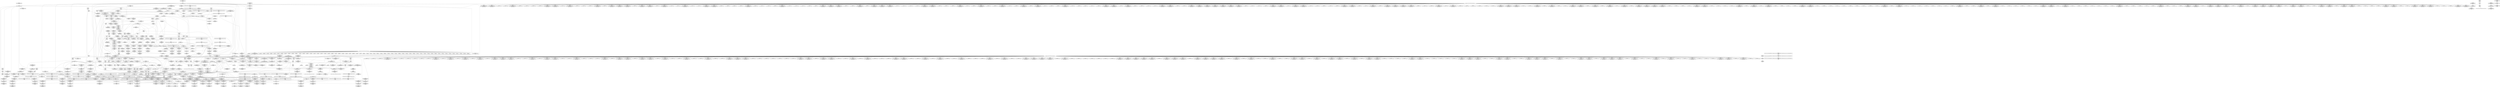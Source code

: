 digraph {
	CE0x4854e00 [shape=record,shape=Mrecord,label="{CE0x4854e00|696:_%struct.xfrm_sec_ctx*,_:_CRE_240,248_|*MultipleSource*|Function::selinux_xfrm_state_pol_flow_match&Arg::xp::|security/selinux/xfrm.c,184}"]
	CE0x4867ac0 [shape=record,shape=Mrecord,label="{CE0x4867ac0|864:_%struct.xfrm_sec_ctx*,_:_CRE_436,440_|*MultipleSource*|Function::selinux_xfrm_state_pol_flow_match&Arg::x::|security/selinux/xfrm.c,185}"]
	CE0x484c4a0 [shape=record,shape=Mrecord,label="{CE0x484c4a0|i64_0|*Constant*}"]
	CE0x4817eb0 [shape=record,shape=Mrecord,label="{CE0x4817eb0|i32_21|*Constant*|*SummSink*}"]
	CE0x4896630 [shape=record,shape=Mrecord,label="{CE0x4896630|16:_i32,_:_CRE_2,3_}"]
	CE0x4838690 [shape=record,shape=Mrecord,label="{CE0x4838690|696:_%struct.xfrm_sec_ctx*,_:_CRE_493,494_}"]
	CE0x48d2160 [shape=record,shape=Mrecord,label="{CE0x48d2160|i64*_getelementptr_inbounds_(_7_x_i64_,_7_x_i64_*___llvm_gcov_ctr16,_i64_0,_i64_0)|*Constant*}"]
	CE0x4843900 [shape=record,shape=Mrecord,label="{CE0x4843900|864:_%struct.xfrm_sec_ctx*,_:_CRE_118,119_}"]
	CE0x4850630 [shape=record,shape=Mrecord,label="{CE0x4850630|696:_%struct.xfrm_sec_ctx*,_:_CRE_268,272_|*MultipleSource*|Function::selinux_xfrm_state_pol_flow_match&Arg::xp::|security/selinux/xfrm.c,184}"]
	CE0x488b670 [shape=record,shape=Mrecord,label="{CE0x488b670|selinux_authorizable_ctx:cmp|security/selinux/xfrm.c,64|*SummSink*}"]
	CE0x480bc60 [shape=record,shape=Mrecord,label="{CE0x480bc60|864:_%struct.xfrm_sec_ctx*,_:_CRE_93,94_}"]
	CE0x4895350 [shape=record,shape=Mrecord,label="{CE0x4895350|selinux_xfrm_state_pol_flow_match:tmp34|security/selinux/xfrm.c,200|*SummSource*}"]
	CE0x48c82c0 [shape=record,shape=Mrecord,label="{CE0x48c82c0|i64*_getelementptr_inbounds_(_20_x_i64_,_20_x_i64_*___llvm_gcov_ctr3,_i64_0,_i64_19)|*Constant*}"]
	CE0x485be90 [shape=record,shape=Mrecord,label="{CE0x485be90|864:_%struct.xfrm_sec_ctx*,_:_CRE_144,145_}"]
	CE0x48517d0 [shape=record,shape=Mrecord,label="{CE0x48517d0|696:_%struct.xfrm_sec_ctx*,_:_CRE_264,268_|*MultipleSource*|Function::selinux_xfrm_state_pol_flow_match&Arg::xp::|security/selinux/xfrm.c,184}"]
	CE0x48b8cf0 [shape=record,shape=Mrecord,label="{CE0x48b8cf0|16:_i32,_:_CRE_40,41_}"]
	CE0x4864680 [shape=record,shape=Mrecord,label="{CE0x4864680|864:_%struct.xfrm_sec_ctx*,_:_CRE_284,285_}"]
	CE0x481ff00 [shape=record,shape=Mrecord,label="{CE0x481ff00|864:_%struct.xfrm_sec_ctx*,_:_CRE_107,108_}"]
	CE0x485b5d0 [shape=record,shape=Mrecord,label="{CE0x485b5d0|864:_%struct.xfrm_sec_ctx*,_:_CRE_137,138_}"]
	CE0x4833660 [shape=record,shape=Mrecord,label="{CE0x4833660|696:_%struct.xfrm_sec_ctx*,_:_CRE_543,544_}"]
	CE0x4839f50 [shape=record,shape=Mrecord,label="{CE0x4839f50|864:_%struct.xfrm_sec_ctx*,_:_CRE_73,74_}"]
	CE0x4890e60 [shape=record,shape=Mrecord,label="{CE0x4890e60|selinux_authorizable_ctx:tmp13|*LoadInst*|security/selinux/xfrm.c,65|*SummSource*}"]
	CE0x4821680 [shape=record,shape=Mrecord,label="{CE0x4821680|696:_%struct.xfrm_sec_ctx*,_:_CRE_302,303_}"]
	CE0x4837b70 [shape=record,shape=Mrecord,label="{CE0x4837b70|i32_0|*Constant*|*SummSource*}"]
	CE0x48b8ff0 [shape=record,shape=Mrecord,label="{CE0x48b8ff0|16:_i32,_:_CRE_43,44_}"]
	CE0x486a540 [shape=record,shape=Mrecord,label="{CE0x486a540|864:_%struct.xfrm_sec_ctx*,_:_CRE_520,528_|*MultipleSource*|Function::selinux_xfrm_state_pol_flow_match&Arg::x::|security/selinux/xfrm.c,185}"]
	CE0x4826d90 [shape=record,shape=Mrecord,label="{CE0x4826d90|864:_%struct.xfrm_sec_ctx*,_:_CRE_135,136_}"]
	CE0x48cade0 [shape=record,shape=Mrecord,label="{CE0x48cade0|selinux_authorizable_xfrm:tmp4|*LoadInst*|security/selinux/xfrm.c,73}"]
	CE0x482d8e0 [shape=record,shape=Mrecord,label="{CE0x482d8e0|696:_%struct.xfrm_sec_ctx*,_:_CRE_168,172_|*MultipleSource*|Function::selinux_xfrm_state_pol_flow_match&Arg::xp::|security/selinux/xfrm.c,184}"]
	CE0x4831e20 [shape=record,shape=Mrecord,label="{CE0x4831e20|696:_%struct.xfrm_sec_ctx*,_:_CRE_297,298_}"]
	CE0x48cd050 [shape=record,shape=Mrecord,label="{CE0x48cd050|selinux_authorizable_ctx:land.ext|security/selinux/xfrm.c,64}"]
	CE0x489aa40 [shape=record,shape=Mrecord,label="{CE0x489aa40|selinux_xfrm_state_pol_flow_match:tmp14|security/selinux/xfrm.c,190|*SummSink*}"]
	CE0x48356a0 [shape=record,shape=Mrecord,label="{CE0x48356a0|696:_%struct.xfrm_sec_ctx*,_:_CRE_704,1088_|*MultipleSource*|Function::selinux_xfrm_state_pol_flow_match&Arg::xp::|security/selinux/xfrm.c,184}"]
	CE0x48a7f00 [shape=record,shape=Mrecord,label="{CE0x48a7f00|i32_(i32,_i32,_i16,_i32,_%struct.common_audit_data.1017*)*_bitcast_(i32_(i32,_i32,_i16,_i32,_%struct.common_audit_data.495*)*_avc_has_perm_to_i32_(i32,_i32,_i16,_i32,_%struct.common_audit_data.1017*)*)|*Constant*|*SummSource*}"]
	CE0x48432c0 [shape=record,shape=Mrecord,label="{CE0x48432c0|864:_%struct.xfrm_sec_ctx*,_:_CRE_113,114_}"]
	CE0x485ed40 [shape=record,shape=Mrecord,label="{CE0x485ed40|864:_%struct.xfrm_sec_ctx*,_:_CRE_175,176_}"]
	CE0x48d2560 [shape=record,shape=Mrecord,label="{CE0x48d2560|selinux_authorizable_ctx:tmp}"]
	CE0x4824990 [shape=record,shape=Mrecord,label="{CE0x4824990|696:_%struct.xfrm_sec_ctx*,_:_CRE_516,517_}"]
	"CONST[source:0(mediator),value:2(dynamic)][purpose:{object}][SnkIdx:2]"
	CE0x4831f70 [shape=record,shape=Mrecord,label="{CE0x4831f70|696:_%struct.xfrm_sec_ctx*,_:_CRE_300,301_}"]
	CE0x4897430 [shape=record,shape=Mrecord,label="{CE0x4897430|16:_i32,_:_CRE_17,18_}"]
	CE0x480b760 [shape=record,shape=Mrecord,label="{CE0x480b760|864:_%struct.xfrm_sec_ctx*,_:_CRE_89,90_}"]
	CE0x48a35f0 [shape=record,shape=Mrecord,label="{CE0x48a35f0|selinux_xfrm_state_pol_flow_match:tmp32|*SummSink*}"]
	CE0x485d750 [shape=record,shape=Mrecord,label="{CE0x485d750|864:_%struct.xfrm_sec_ctx*,_:_CRE_169,170_}"]
	CE0x48a67d0 [shape=record,shape=Mrecord,label="{CE0x48a67d0|avc_has_perm:tsid|Function::avc_has_perm&Arg::tsid::}"]
	CE0x486c340 [shape=record,shape=Mrecord,label="{CE0x486c340|864:_%struct.xfrm_sec_ctx*,_:_CRE_640,648_|*MultipleSource*|Function::selinux_xfrm_state_pol_flow_match&Arg::x::|security/selinux/xfrm.c,185}"]
	CE0x481b4d0 [shape=record,shape=Mrecord,label="{CE0x481b4d0|selinux_xfrm_state_pol_flow_match:tobool|security/selinux/xfrm.c,184|*SummSink*}"]
	CE0x481b5b0 [shape=record,shape=Mrecord,label="{CE0x481b5b0|i64_2|*Constant*}"]
	CE0x48c9e70 [shape=record,shape=Mrecord,label="{CE0x48c9e70|_ret_i32_%retval.0,_!dbg_!27749|security/selinux/xfrm.c,211}"]
	CE0x4830560 [shape=record,shape=Mrecord,label="{CE0x4830560|selinux_xfrm_state_pol_flow_match:tmp39|security/selinux/xfrm.c,202|*SummSource*}"]
	CE0x489c3c0 [shape=record,shape=Mrecord,label="{CE0x489c3c0|selinux_xfrm_state_pol_flow_match:tmp10|security/selinux/xfrm.c,185|*SummSource*}"]
	CE0x489eb30 [shape=record,shape=Mrecord,label="{CE0x489eb30|selinux_xfrm_state_pol_flow_match:tmp21|security/selinux/xfrm.c,194|*SummSource*}"]
	CE0x4867e50 [shape=record,shape=Mrecord,label="{CE0x4867e50|selinux_authorizable_ctx:conv2|security/selinux/xfrm.c,65}"]
	CE0x480b4e0 [shape=record,shape=Mrecord,label="{CE0x480b4e0|864:_%struct.xfrm_sec_ctx*,_:_CRE_87,88_}"]
	CE0x485b710 [shape=record,shape=Mrecord,label="{CE0x485b710|864:_%struct.xfrm_sec_ctx*,_:_CRE_138,139_}"]
	CE0x480afe0 [shape=record,shape=Mrecord,label="{CE0x480afe0|864:_%struct.xfrm_sec_ctx*,_:_CRE_83,84_}"]
	CE0x4848530 [shape=record,shape=Mrecord,label="{CE0x4848530|selinux_xfrm_state_pol_flow_match:tmp9|security/selinux/xfrm.c,185|*SummSource*}"]
	CE0x48616c0 [shape=record,shape=Mrecord,label="{CE0x48616c0|864:_%struct.xfrm_sec_ctx*,_:_CRE_216,220_|*MultipleSource*|Function::selinux_xfrm_state_pol_flow_match&Arg::x::|security/selinux/xfrm.c,185}"]
	CE0x481c0b0 [shape=record,shape=Mrecord,label="{CE0x481c0b0|864:_%struct.xfrm_sec_ctx*,_:_CRE_32,40_|*MultipleSource*|Function::selinux_xfrm_state_pol_flow_match&Arg::x::|security/selinux/xfrm.c,185}"]
	CE0x48640c0 [shape=record,shape=Mrecord,label="{CE0x48640c0|864:_%struct.xfrm_sec_ctx*,_:_CRE_279,280_}"]
	CE0x482c010 [shape=record,shape=Mrecord,label="{CE0x482c010|696:_%struct.xfrm_sec_ctx*,_:_CRE_384,392_|*MultipleSource*|Function::selinux_xfrm_state_pol_flow_match&Arg::xp::|security/selinux/xfrm.c,184}"]
	CE0x48d16e0 [shape=record,shape=Mrecord,label="{CE0x48d16e0|selinux_authorizable_ctx:tmp6|*LoadInst*|security/selinux/xfrm.c,64|*SummSink*}"]
	CE0x482ffd0 [shape=record,shape=Mrecord,label="{CE0x482ffd0|selinux_authorizable_xfrm:tmp3|*SummSource*}"]
	CE0x4868e30 [shape=record,shape=Mrecord,label="{CE0x4868e30|i1_false|*Constant*|*SummSource*}"]
	CE0x4860640 [shape=record,shape=Mrecord,label="{CE0x4860640|864:_%struct.xfrm_sec_ctx*,_:_CRE_196,198_|*MultipleSource*|Function::selinux_xfrm_state_pol_flow_match&Arg::x::|security/selinux/xfrm.c,185}"]
	CE0x482d050 [shape=record,shape=Mrecord,label="{CE0x482d050|696:_%struct.xfrm_sec_ctx*,_:_CRE_485,486_}"]
	CE0x5520620 [shape=record,shape=Mrecord,label="{CE0x5520620|696:_%struct.xfrm_sec_ctx*,_:_CRE_491,492_}"]
	CE0x4862cc0 [shape=record,shape=Mrecord,label="{CE0x4862cc0|864:_%struct.xfrm_sec_ctx*,_:_CRE_264,268_|*MultipleSource*|Function::selinux_xfrm_state_pol_flow_match&Arg::x::|security/selinux/xfrm.c,185}"]
	CE0x4870ba0 [shape=record,shape=Mrecord,label="{CE0x4870ba0|864:_%struct.xfrm_sec_ctx*,_:_CRE_872,880_|*MultipleSource*|Function::selinux_xfrm_state_pol_flow_match&Arg::x::|security/selinux/xfrm.c,185}"]
	CE0x4872700 [shape=record,shape=Mrecord,label="{CE0x4872700|i64_4|*Constant*}"]
	CE0x486df20 [shape=record,shape=Mrecord,label="{CE0x486df20|864:_%struct.xfrm_sec_ctx*,_:_CRE_707,708_}"]
	CE0x48674c0 [shape=record,shape=Mrecord,label="{CE0x48674c0|864:_%struct.xfrm_sec_ctx*,_:_CRE_424,428_|*MultipleSource*|Function::selinux_xfrm_state_pol_flow_match&Arg::x::|security/selinux/xfrm.c,185}"]
	CE0x5bec330 [shape=record,shape=Mrecord,label="{CE0x5bec330|696:_%struct.xfrm_sec_ctx*,_:_CRE_282,283_}"]
	CE0x48407e0 [shape=record,shape=Mrecord,label="{CE0x48407e0|selinux_authorizable_ctx:tobool|security/selinux/xfrm.c,63|*SummSink*}"]
	CE0x48a03a0 [shape=record,shape=Mrecord,label="{CE0x48a03a0|selinux_xfrm_state_pol_flow_match:tobool2|security/selinux/xfrm.c,185|*SummSource*}"]
	CE0x48a6970 [shape=record,shape=Mrecord,label="{CE0x48a6970|avc_has_perm:tsid|Function::avc_has_perm&Arg::tsid::|*SummSource*}"]
	CE0x485f380 [shape=record,shape=Mrecord,label="{CE0x485f380|864:_%struct.xfrm_sec_ctx*,_:_CRE_180,181_}"]
	CE0x48239f0 [shape=record,shape=Mrecord,label="{CE0x48239f0|696:_%struct.xfrm_sec_ctx*,_:_CRE_680,688_|*MultipleSource*|Function::selinux_xfrm_state_pol_flow_match&Arg::xp::|security/selinux/xfrm.c,184}"]
	CE0x48364d0 [shape=record,shape=Mrecord,label="{CE0x48364d0|696:_%struct.xfrm_sec_ctx*,_:_CRE_293,294_}"]
	CE0x48907a0 [shape=record,shape=Mrecord,label="{CE0x48907a0|selinux_authorizable_ctx:ctx_alg|security/selinux/xfrm.c,65|*SummSink*}"]
	CE0x48630c0 [shape=record,shape=Mrecord,label="{CE0x48630c0|864:_%struct.xfrm_sec_ctx*,_:_CRE_269,270_|*MultipleSource*|Function::selinux_xfrm_state_pol_flow_match&Arg::x::|security/selinux/xfrm.c,185}"]
	CE0x486bf40 [shape=record,shape=Mrecord,label="{CE0x486bf40|864:_%struct.xfrm_sec_ctx*,_:_CRE_628,632_|*MultipleSource*|Function::selinux_xfrm_state_pol_flow_match&Arg::x::|security/selinux/xfrm.c,185}"]
	CE0x48b95f0 [shape=record,shape=Mrecord,label="{CE0x48b95f0|16:_i32,_:_CRE_49,50_}"]
	CE0x484a080 [shape=record,shape=Mrecord,label="{CE0x484a080|864:_%struct.xfrm_sec_ctx*,_:_CRE_480,484_|*MultipleSource*|Function::selinux_xfrm_state_pol_flow_match&Arg::x::|security/selinux/xfrm.c,185}"]
	CE0x4896f30 [shape=record,shape=Mrecord,label="{CE0x4896f30|16:_i32,_:_CRE_12,13_}"]
	CE0x484a280 [shape=record,shape=Mrecord,label="{CE0x484a280|864:_%struct.xfrm_sec_ctx*,_:_CRE_484,488_|*MultipleSource*|Function::selinux_xfrm_state_pol_flow_match&Arg::x::|security/selinux/xfrm.c,185}"]
	CE0x48bba40 [shape=record,shape=Mrecord,label="{CE0x48bba40|selinux_xfrm_state_pol_flow_match:flowic_secid|security/selinux/xfrm.c,202|*SummSink*}"]
	CE0x48992c0 [shape=record,shape=Mrecord,label="{CE0x48992c0|selinux_authorizable_xfrm:x|Function::selinux_authorizable_xfrm&Arg::x::|*SummSource*}"]
	CE0x48a2900 [shape=record,shape=Mrecord,label="{CE0x48a2900|i64*_getelementptr_inbounds_(_20_x_i64_,_20_x_i64_*___llvm_gcov_ctr3,_i64_0,_i64_14)|*Constant*|*SummSource*}"]
	CE0x483a810 [shape=record,shape=Mrecord,label="{CE0x483a810|864:_%struct.xfrm_sec_ctx*,_:_CRE_80,81_}"]
	CE0x48634c0 [shape=record,shape=Mrecord,label="{CE0x48634c0|864:_%struct.xfrm_sec_ctx*,_:_CRE_271,272_|*MultipleSource*|Function::selinux_xfrm_state_pol_flow_match&Arg::x::|security/selinux/xfrm.c,185}"]
	"CONST[source:0(mediator),value:0(static)][purpose:{operation}][SnkIdx:3]"
	CE0x489dc70 [shape=record,shape=Mrecord,label="{CE0x489dc70|selinux_xfrm_state_pol_flow_match:tmp16|*LoadInst*|security/selinux/xfrm.c,192|*SummSink*}"]
	CE0x48d1d30 [shape=record,shape=Mrecord,label="{CE0x48d1d30|selinux_authorizable_ctx:bb}"]
	CE0x48624c0 [shape=record,shape=Mrecord,label="{CE0x48624c0|864:_%struct.xfrm_sec_ctx*,_:_CRE_249,250_|*MultipleSource*|Function::selinux_xfrm_state_pol_flow_match&Arg::x::|security/selinux/xfrm.c,185}"]
	CE0x482c8a0 [shape=record,shape=Mrecord,label="{CE0x482c8a0|696:_%struct.xfrm_sec_ctx*,_:_CRE_456,464_|*MultipleSource*|Function::selinux_xfrm_state_pol_flow_match&Arg::xp::|security/selinux/xfrm.c,184}"]
	CE0x48c0150 [shape=record,shape=Mrecord,label="{CE0x48c0150|selinux_xfrm_state_pol_flow_match:__fl_common17|security/selinux/xfrm.c,208|*SummSink*}"]
	CE0x481ceb0 [shape=record,shape=Mrecord,label="{CE0x481ceb0|selinux_xfrm_state_pol_flow_match:if.else4|*SummSink*}"]
	CE0x489e890 [shape=record,shape=Mrecord,label="{CE0x489e890|i64*_getelementptr_inbounds_(_20_x_i64_,_20_x_i64_*___llvm_gcov_ctr3,_i64_0,_i64_9)|*Constant*|*SummSink*}"]
	CE0x480b9e0 [shape=record,shape=Mrecord,label="{CE0x480b9e0|864:_%struct.xfrm_sec_ctx*,_:_CRE_91,92_}"]
	CE0x482a7e0 [shape=record,shape=Mrecord,label="{CE0x482a7e0|i64_0|*Constant*|*SummSink*}"]
	CE0x48969f0 [shape=record,shape=Mrecord,label="{CE0x48969f0|16:_i32,_:_CRE_6,7_}"]
	CE0x48a05e0 [shape=record,shape=Mrecord,label="{CE0x48a05e0|i64_3|*Constant*|*SummSource*}"]
	CE0x48306c0 [shape=record,shape=Mrecord,label="{CE0x48306c0|selinux_xfrm_state_pol_flow_match:tmp39|security/selinux/xfrm.c,202|*SummSink*}"]
	CE0x48d1f20 [shape=record,shape=Mrecord,label="{CE0x48d1f20|selinux_authorizable_ctx:land.rhs}"]
	CE0x482dc50 [shape=record,shape=Mrecord,label="{CE0x482dc50|i64*_getelementptr_inbounds_(_2_x_i64_,_2_x_i64_*___llvm_gcov_ctr17246,_i64_0,_i64_1)|*Constant*|*SummSink*}"]
	CE0x482e280 [shape=record,shape=Mrecord,label="{CE0x482e280|696:_%struct.xfrm_sec_ctx*,_:_CRE_481,482_}"]
	CE0x48a2fd0 [shape=record,shape=Mrecord,label="{CE0x48a2fd0|selinux_xfrm_state_pol_flow_match:tmp31|*SummSink*}"]
	CE0x4821cf0 [shape=record,shape=Mrecord,label="{CE0x4821cf0|696:_%struct.xfrm_sec_ctx*,_:_CRE_510,511_}"]
	CE0x48c9aa0 [shape=record,shape=Mrecord,label="{CE0x48c9aa0|selinux_xfrm_state_pol_flow_match:tmp46|security/selinux/xfrm.c,211|*SummSink*}"]
	CE0x4898330 [shape=record,shape=Mrecord,label="{CE0x4898330|16:_i32,_:_CRE_32,33_}"]
	CE0x482c4f0 [shape=record,shape=Mrecord,label="{CE0x482c4f0|_call_void_mcount()_#3}"]
	CE0x4823ef0 [shape=record,shape=Mrecord,label="{CE0x4823ef0|696:_%struct.xfrm_sec_ctx*,_:_CRE_316,318_|*MultipleSource*|Function::selinux_xfrm_state_pol_flow_match&Arg::xp::|security/selinux/xfrm.c,184}"]
	CE0x48ca7d0 [shape=record,shape=Mrecord,label="{CE0x48ca7d0|selinux_authorizable_xfrm:bb|*SummSource*}"]
	CE0x481d730 [shape=record,shape=Mrecord,label="{CE0x481d730|864:_%struct.xfrm_sec_ctx*,_:_CRE_17,18_}"]
	CE0x486b740 [shape=record,shape=Mrecord,label="{CE0x486b740|864:_%struct.xfrm_sec_ctx*,_:_CRE_600,608_|*MultipleSource*|Function::selinux_xfrm_state_pol_flow_match&Arg::x::|security/selinux/xfrm.c,185}"]
	CE0x48342f0 [shape=record,shape=Mrecord,label="{CE0x48342f0|i64*_getelementptr_inbounds_(_20_x_i64_,_20_x_i64_*___llvm_gcov_ctr3,_i64_0,_i64_0)|*Constant*}"]
	CE0x486f9a0 [shape=record,shape=Mrecord,label="{CE0x486f9a0|864:_%struct.xfrm_sec_ctx*,_:_CRE_800,808_|*MultipleSource*|Function::selinux_xfrm_state_pol_flow_match&Arg::x::|security/selinux/xfrm.c,185}"]
	CE0x482f140 [shape=record,shape=Mrecord,label="{CE0x482f140|696:_%struct.xfrm_sec_ctx*,_:_CRE_172,176_|*MultipleSource*|Function::selinux_xfrm_state_pol_flow_match&Arg::xp::|security/selinux/xfrm.c,184}"]
	CE0x483fb90 [shape=record,shape=Mrecord,label="{CE0x483fb90|696:_%struct.xfrm_sec_ctx*,_:_CRE_408,416_|*MultipleSource*|Function::selinux_xfrm_state_pol_flow_match&Arg::xp::|security/selinux/xfrm.c,184}"]
	CE0x4825c10 [shape=record,shape=Mrecord,label="{CE0x4825c10|selinux_xfrm_state_pol_flow_match:if.else}"]
	CE0x482d6c0 [shape=record,shape=Mrecord,label="{CE0x482d6c0|selinux_authorizable_xfrm:tmp1|*SummSink*}"]
	CE0x4842dc0 [shape=record,shape=Mrecord,label="{CE0x4842dc0|864:_%struct.xfrm_sec_ctx*,_:_CRE_109,110_}"]
	CE0x5bec2c0 [shape=record,shape=Mrecord,label="{CE0x5bec2c0|696:_%struct.xfrm_sec_ctx*,_:_CRE_96,100_|*MultipleSource*|Function::selinux_xfrm_state_pol_flow_match&Arg::xp::|security/selinux/xfrm.c,184}"]
	CE0x486f5a0 [shape=record,shape=Mrecord,label="{CE0x486f5a0|864:_%struct.xfrm_sec_ctx*,_:_CRE_784,788_|*MultipleSource*|Function::selinux_xfrm_state_pol_flow_match&Arg::x::|security/selinux/xfrm.c,185}"]
	CE0x48a4140 [shape=record,shape=Mrecord,label="{CE0x48a4140|selinux_xfrm_state_pol_flow_match:security13|security/selinux/xfrm.c,200|*SummSink*}"]
	CE0x48ccd90 [shape=record,shape=Mrecord,label="{CE0x48ccd90|selinux_authorizable_ctx:tmp16|security/selinux/xfrm.c,64|*SummSource*}"]
	CE0x489f5d0 [shape=record,shape=Mrecord,label="{CE0x489f5d0|selinux_xfrm_state_pol_flow_match:tmp12|security/selinux/xfrm.c,187|*SummSink*}"]
	CE0x4866ac0 [shape=record,shape=Mrecord,label="{CE0x4866ac0|864:_%struct.xfrm_sec_ctx*,_:_CRE_384,392_|*MultipleSource*|Function::selinux_xfrm_state_pol_flow_match&Arg::x::|security/selinux/xfrm.c,185}"]
	CE0x486d7a0 [shape=record,shape=Mrecord,label="{CE0x486d7a0|864:_%struct.xfrm_sec_ctx*,_:_CRE_701,702_}"]
	CE0x4819c80 [shape=record,shape=Mrecord,label="{CE0x4819c80|selinux_xfrm_state_pol_flow_match:if.end12|*SummSink*}"]
	CE0x48953f0 [shape=record,shape=Mrecord,label="{CE0x48953f0|selinux_xfrm_state_pol_flow_match:tmp34|security/selinux/xfrm.c,200|*SummSink*}"]
	CE0x481dd70 [shape=record,shape=Mrecord,label="{CE0x481dd70|864:_%struct.xfrm_sec_ctx*,_:_CRE_22,23_}"]
	CE0x480b120 [shape=record,shape=Mrecord,label="{CE0x480b120|864:_%struct.xfrm_sec_ctx*,_:_CRE_84,85_}"]
	CE0x48b9ff0 [shape=record,shape=Mrecord,label="{CE0x48b9ff0|16:_i32,_:_CRE_59,60_}"]
	CE0x489cfa0 [shape=record,shape=Mrecord,label="{CE0x489cfa0|i64*_getelementptr_inbounds_(_20_x_i64_,_20_x_i64_*___llvm_gcov_ctr3,_i64_0,_i64_5)|*Constant*|*SummSource*}"]
	CE0x4831db0 [shape=record,shape=Mrecord,label="{CE0x4831db0|696:_%struct.xfrm_sec_ctx*,_:_CRE_298,299_}"]
	CE0x485c390 [shape=record,shape=Mrecord,label="{CE0x485c390|864:_%struct.xfrm_sec_ctx*,_:_CRE_148,149_}"]
	CE0x4835fd0 [shape=record,shape=Mrecord,label="{CE0x4835fd0|696:_%struct.xfrm_sec_ctx*,_:_CRE_272,276_|*MultipleSource*|Function::selinux_xfrm_state_pol_flow_match&Arg::xp::|security/selinux/xfrm.c,184}"]
	CE0x483c410 [shape=record,shape=Mrecord,label="{CE0x483c410|696:_%struct.xfrm_sec_ctx*,_:_CRE_521,522_}"]
	CE0x4822b10 [shape=record,shape=Mrecord,label="{CE0x4822b10|i32_40|*Constant*|*SummSink*}"]
	CE0x489a960 [shape=record,shape=Mrecord,label="{CE0x489a960|selinux_xfrm_state_pol_flow_match:tmp14|security/selinux/xfrm.c,190}"]
	CE0x48b8640 [shape=record,shape=Mrecord,label="{CE0x48b8640|selinux_xfrm_state_pol_flow_match:cmp|security/selinux/xfrm.c,202|*SummSink*}"]
	CE0x48140b0 [shape=record,shape=Mrecord,label="{CE0x48140b0|selinux_xfrm_state_pol_flow_match:security|security/selinux/xfrm.c,184|*SummSource*}"]
	CE0x48bb3a0 [shape=record,shape=Mrecord,label="{CE0x48bb3a0|i64_16|*Constant*|*SummSink*}"]
	CE0x48664c0 [shape=record,shape=Mrecord,label="{CE0x48664c0|864:_%struct.xfrm_sec_ctx*,_:_CRE_360,368_|*MultipleSource*|Function::selinux_xfrm_state_pol_flow_match&Arg::x::|security/selinux/xfrm.c,185}"]
	CE0x4860870 [shape=record,shape=Mrecord,label="{CE0x4860870|864:_%struct.xfrm_sec_ctx*,_:_CRE_198,200_|*MultipleSource*|Function::selinux_xfrm_state_pol_flow_match&Arg::x::|security/selinux/xfrm.c,185}"]
	CE0x48a1420 [shape=record,shape=Mrecord,label="{CE0x48a1420|selinux_xfrm_state_pol_flow_match:tmp19|security/selinux/xfrm.c,192|*SummSink*}"]
	CE0x483f7b0 [shape=record,shape=Mrecord,label="{CE0x483f7b0|696:_%struct.xfrm_sec_ctx*,_:_CRE_540,541_}"]
	CE0x4824b10 [shape=record,shape=Mrecord,label="{CE0x4824b10|696:_%struct.xfrm_sec_ctx*,_:_CRE_518,519_}"]
	CE0x4834710 [shape=record,shape=Mrecord,label="{CE0x4834710|selinux_xfrm_state_pol_flow_match:tmp5|security/selinux/xfrm.c,184|*SummSource*}"]
	CE0x4816f20 [shape=record,shape=Mrecord,label="{CE0x4816f20|selinux_xfrm_state_pol_flow_match:if.end15}"]
	CE0x480c430 [shape=record,shape=Mrecord,label="{CE0x480c430|selinux_xfrm_state_pol_flow_match:if.else8}"]
	CE0x485f740 [shape=record,shape=Mrecord,label="{CE0x485f740|864:_%struct.xfrm_sec_ctx*,_:_CRE_183,184_}"]
	CE0x481ff70 [shape=record,shape=Mrecord,label="{CE0x481ff70|864:_%struct.xfrm_sec_ctx*,_:_CRE_66,67_}"]
	CE0x4827020 [shape=record,shape=Mrecord,label="{CE0x4827020|selinux_xfrm_state_pol_flow_match:if.then|*SummSource*}"]
	CE0x4843e30 [shape=record,shape=Mrecord,label="{CE0x4843e30|%struct.xfrm_sec_ctx*_null|*Constant*|*SummSink*}"]
	CE0x48a0570 [shape=record,shape=Mrecord,label="{CE0x48a0570|i64_3|*Constant*}"]
	CE0x48c5d30 [shape=record,shape=Mrecord,label="{CE0x48c5d30|i32_1|*Constant*}"]
	CE0x485df40 [shape=record,shape=Mrecord,label="{CE0x485df40|avc_has_perm:auditdata|Function::avc_has_perm&Arg::auditdata::|*SummSink*}"]
	CE0x488cbc0 [shape=record,shape=Mrecord,label="{CE0x488cbc0|selinux_authorizable_ctx:tmp10|security/selinux/xfrm.c,64}"]
	CE0x48271f0 [shape=record,shape=Mrecord,label="{CE0x48271f0|696:_%struct.xfrm_sec_ctx*,_:_CRE_534,535_}"]
	CE0x486eda0 [shape=record,shape=Mrecord,label="{CE0x486eda0|864:_%struct.xfrm_sec_ctx*,_:_CRE_744,752_|*MultipleSource*|Function::selinux_xfrm_state_pol_flow_match&Arg::x::|security/selinux/xfrm.c,185}"]
	CE0x48a4480 [shape=record,shape=Mrecord,label="{CE0x48a4480|selinux_xfrm_state_pol_flow_match:tmp27|security/selinux/xfrm.c,198|*SummSink*}"]
	CE0x48bc540 [shape=record,shape=Mrecord,label="{CE0x48bc540|selinux_xfrm_state_pol_flow_match:tmp41|security/selinux/xfrm.c,203|*SummSink*}"]
	CE0x486a140 [shape=record,shape=Mrecord,label="{CE0x486a140|864:_%struct.xfrm_sec_ctx*,_:_CRE_504,512_|*MultipleSource*|Function::selinux_xfrm_state_pol_flow_match&Arg::x::|security/selinux/xfrm.c,185}"]
	CE0x48c7210 [shape=record,shape=Mrecord,label="{CE0x48c7210|selinux_xfrm_state_pol_flow_match:tobool20|security/selinux/xfrm.c,208}"]
	CE0x4817e00 [shape=record,shape=Mrecord,label="{CE0x4817e00|selinux_xfrm_state_pol_flow_match:if.end12}"]
	CE0x48672c0 [shape=record,shape=Mrecord,label="{CE0x48672c0|864:_%struct.xfrm_sec_ctx*,_:_CRE_416,424_|*MultipleSource*|Function::selinux_xfrm_state_pol_flow_match&Arg::x::|security/selinux/xfrm.c,185}"]
	CE0x4834040 [shape=record,shape=Mrecord,label="{CE0x4834040|696:_%struct.xfrm_sec_ctx*,_:_CRE_549,550_}"]
	CE0x4845a50 [shape=record,shape=Mrecord,label="{CE0x4845a50|i64*_getelementptr_inbounds_(_20_x_i64_,_20_x_i64_*___llvm_gcov_ctr3,_i64_0,_i64_17)|*Constant*|*SummSource*}"]
	CE0x4821f30 [shape=record,shape=Mrecord,label="{CE0x4821f30|696:_%struct.xfrm_sec_ctx*,_:_CRE_513,514_}"]
	CE0x48225e0 [shape=record,shape=Mrecord,label="{CE0x48225e0|696:_%struct.xfrm_sec_ctx*,_:_CRE_533,534_}"]
	CE0x4848310 [shape=record,shape=Mrecord,label="{CE0x4848310|selinux_xfrm_state_pol_flow_match:tmp8|security/selinux/xfrm.c,185|*SummSink*}"]
	CE0x483b0f0 [shape=record,shape=Mrecord,label="{CE0x483b0f0|696:_%struct.xfrm_sec_ctx*,_:_CRE_376,384_|*MultipleSource*|Function::selinux_xfrm_state_pol_flow_match&Arg::xp::|security/selinux/xfrm.c,184}"]
	CE0x483fe20 [shape=record,shape=Mrecord,label="{CE0x483fe20|696:_%struct.xfrm_sec_ctx*,_:_CRE_424,432_|*MultipleSource*|Function::selinux_xfrm_state_pol_flow_match&Arg::xp::|security/selinux/xfrm.c,184}"]
	CE0x481b680 [shape=record,shape=Mrecord,label="{CE0x481b680|i64_2|*Constant*|*SummSink*}"]
	CE0x48881e0 [shape=record,shape=Mrecord,label="{CE0x48881e0|selinux_authorizable_ctx:tobool|security/selinux/xfrm.c,63|*SummSource*}"]
	CE0x4838300 [shape=record,shape=Mrecord,label="{CE0x4838300|696:_%struct.xfrm_sec_ctx*,_:_CRE_640,656_|*MultipleSource*|Function::selinux_xfrm_state_pol_flow_match&Arg::xp::|security/selinux/xfrm.c,184}"]
	CE0x48171d0 [shape=record,shape=Mrecord,label="{CE0x48171d0|COLLAPSED:_GCMRE___llvm_gcov_ctr3_internal_global_20_x_i64_zeroinitializer:_elem_0:default:}"]
	CE0x48888f0 [shape=record,shape=Mrecord,label="{CE0x48888f0|i64_3|*Constant*}"]
	CE0x489f4f0 [shape=record,shape=Mrecord,label="{CE0x489f4f0|selinux_xfrm_state_pol_flow_match:tmp12|security/selinux/xfrm.c,187}"]
	CE0x4839e20 [shape=record,shape=Mrecord,label="{CE0x4839e20|864:_%struct.xfrm_sec_ctx*,_:_CRE_72,73_}"]
	CE0x4843cc0 [shape=record,shape=Mrecord,label="{CE0x4843cc0|864:_%struct.xfrm_sec_ctx*,_:_CRE_121,122_}"]
	CE0x481fbf0 [shape=record,shape=Mrecord,label="{CE0x481fbf0|i64_1|*Constant*}"]
	CE0x482f9d0 [shape=record,shape=Mrecord,label="{CE0x482f9d0|696:_%struct.xfrm_sec_ctx*,_:_CRE_432,440_|*MultipleSource*|Function::selinux_xfrm_state_pol_flow_match&Arg::xp::|security/selinux/xfrm.c,184}"]
	CE0x48a06e0 [shape=record,shape=Mrecord,label="{CE0x48a06e0|i64_8|*Constant*}"]
	CE0x483b8f0 [shape=record,shape=Mrecord,label="{CE0x483b8f0|696:_%struct.xfrm_sec_ctx*,_:_CRE_560,568_|*MultipleSource*|Function::selinux_xfrm_state_pol_flow_match&Arg::xp::|security/selinux/xfrm.c,184}"]
	CE0x48d1e60 [shape=record,shape=Mrecord,label="{CE0x48d1e60|selinux_authorizable_ctx:bb|*SummSink*}"]
	CE0x48b89f0 [shape=record,shape=Mrecord,label="{CE0x48b89f0|16:_i32,_:_CRE_37,38_}"]
	CE0x4839a30 [shape=record,shape=Mrecord,label="{CE0x4839a30|696:_%struct.xfrm_sec_ctx*,_:_CRE_307,308_}"]
	CE0x48961b0 [shape=record,shape=Mrecord,label="{CE0x48961b0|selinux_xfrm_state_pol_flow_match:u|security/selinux/xfrm.c,202|*SummSink*}"]
	CE0x4843dc0 [shape=record,shape=Mrecord,label="{CE0x4843dc0|%struct.xfrm_sec_ctx*_null|*Constant*|*SummSource*}"]
	CE0x4892f10 [shape=record,shape=Mrecord,label="{CE0x4892f10|selinux_authorizable_ctx:ctx|Function::selinux_authorizable_ctx&Arg::ctx::}"]
	CE0x4831800 [shape=record,shape=Mrecord,label="{CE0x4831800|696:_%struct.xfrm_sec_ctx*,_:_CRE_318,319_|*MultipleSource*|Function::selinux_xfrm_state_pol_flow_match&Arg::xp::|security/selinux/xfrm.c,184}"]
	CE0x485b850 [shape=record,shape=Mrecord,label="{CE0x485b850|864:_%struct.xfrm_sec_ctx*,_:_CRE_139,140_}"]
	CE0x481ae70 [shape=record,shape=Mrecord,label="{CE0x481ae70|696:_%struct.xfrm_sec_ctx*,_:_CRE_336,344_|*MultipleSource*|Function::selinux_xfrm_state_pol_flow_match&Arg::xp::|security/selinux/xfrm.c,184}"]
	CE0x489def0 [shape=record,shape=Mrecord,label="{CE0x489def0|selinux_xfrm_state_pol_flow_match:tmp20|security/selinux/xfrm.c,192|*SummSource*}"]
	CE0x4891dc0 [shape=record,shape=Mrecord,label="{CE0x4891dc0|selinux_authorizable_ctx:conv|security/selinux/xfrm.c,64|*SummSink*}"]
	CE0x4888b20 [shape=record,shape=Mrecord,label="{CE0x4888b20|selinux_authorizable_ctx:tmp8|security/selinux/xfrm.c,64}"]
	CE0x5d1f720 [shape=record,shape=Mrecord,label="{CE0x5d1f720|selinux_xfrm_state_pol_flow_match:if.else|*SummSink*}"]
	CE0x481c120 [shape=record,shape=Mrecord,label="{CE0x481c120|864:_%struct.xfrm_sec_ctx*,_:_CRE_40,48_|*MultipleSource*|Function::selinux_xfrm_state_pol_flow_match&Arg::x::|security/selinux/xfrm.c,185}"]
	CE0x4822d00 [shape=record,shape=Mrecord,label="{CE0x4822d00|selinux_xfrm_state_pol_flow_match:security1|security/selinux/xfrm.c,185}"]
	CE0x4831980 [shape=record,shape=Mrecord,label="{CE0x4831980|696:_%struct.xfrm_sec_ctx*,_:_CRE_319,320_|*MultipleSource*|Function::selinux_xfrm_state_pol_flow_match&Arg::xp::|security/selinux/xfrm.c,184}"]
	CE0x4845490 [shape=record,shape=Mrecord,label="{CE0x4845490|selinux_xfrm_state_pol_flow_match:tmp36|security/selinux/xfrm.c,202|*SummSink*}"]
	CE0x48bbf70 [shape=record,shape=Mrecord,label="{CE0x48bbf70|selinux_xfrm_state_pol_flow_match:tmp40|security/selinux/xfrm.c,203|*SummSource*}"]
	CE0x48ccee0 [shape=record,shape=Mrecord,label="{CE0x48ccee0|selinux_authorizable_ctx:tmp16|security/selinux/xfrm.c,64|*SummSink*}"]
	CE0x48614c0 [shape=record,shape=Mrecord,label="{CE0x48614c0|864:_%struct.xfrm_sec_ctx*,_:_CRE_212,216_|*MultipleSource*|Function::selinux_xfrm_state_pol_flow_match&Arg::x::|security/selinux/xfrm.c,185}"]
	CE0x48651c0 [shape=record,shape=Mrecord,label="{CE0x48651c0|864:_%struct.xfrm_sec_ctx*,_:_CRE_292,296_|*MultipleSource*|Function::selinux_xfrm_state_pol_flow_match&Arg::x::|security/selinux/xfrm.c,185}"]
	CE0x48221a0 [shape=record,shape=Mrecord,label="{CE0x48221a0|696:_%struct.xfrm_sec_ctx*,_:_CRE_528,529_}"]
	CE0x481bf70 [shape=record,shape=Mrecord,label="{CE0x481bf70|864:_%struct.xfrm_sec_ctx*,_:_CRE_24,32_|*MultipleSource*|Function::selinux_xfrm_state_pol_flow_match&Arg::x::|security/selinux/xfrm.c,185}"]
	CE0x4896290 [shape=record,shape=Mrecord,label="{CE0x4896290|16:_i32,_:_CRE_1,2_}"]
	CE0x485fc40 [shape=record,shape=Mrecord,label="{CE0x485fc40|864:_%struct.xfrm_sec_ctx*,_:_CRE_187,188_}"]
	CE0x4859640 [shape=record,shape=Mrecord,label="{CE0x4859640|696:_%struct.xfrm_sec_ctx*,_:_CRE_176,184_|*MultipleSource*|Function::selinux_xfrm_state_pol_flow_match&Arg::xp::|security/selinux/xfrm.c,184}"]
	CE0x488d870 [shape=record,shape=Mrecord,label="{CE0x488d870|selinux_authorizable_ctx:tmp8|security/selinux/xfrm.c,64|*SummSink*}"]
	CE0x481ea70 [shape=record,shape=Mrecord,label="{CE0x481ea70|864:_%struct.xfrm_sec_ctx*,_:_CRE_96,97_}"]
	CE0x481ce00 [shape=record,shape=Mrecord,label="{CE0x481ce00|696:_%struct.xfrm_sec_ctx*,_:_CRE_32,40_|*MultipleSource*|Function::selinux_xfrm_state_pol_flow_match&Arg::xp::|security/selinux/xfrm.c,184}"]
	CE0x48d25d0 [shape=record,shape=Mrecord,label="{CE0x48d25d0|COLLAPSED:_GCMRE___llvm_gcov_ctr16_internal_global_7_x_i64_zeroinitializer:_elem_0:default:}"]
	CE0x4892510 [shape=record,shape=Mrecord,label="{CE0x4892510|selinux_authorizable_xfrm:call|security/selinux/xfrm.c,73|*SummSink*}"]
	CE0x5ec5410 [shape=record,shape=Mrecord,label="{CE0x5ec5410|696:_%struct.xfrm_sec_ctx*,_:_CRE_72,88_|*MultipleSource*|Function::selinux_xfrm_state_pol_flow_match&Arg::xp::|security/selinux/xfrm.c,184}"]
	CE0x485e2a0 [shape=record,shape=Mrecord,label="{CE0x485e2a0|avc_has_perm:auditdata|Function::avc_has_perm&Arg::auditdata::}"]
	CE0x48257d0 [shape=record,shape=Mrecord,label="{CE0x48257d0|selinux_xfrm_state_pol_flow_match:if.end|*SummSink*}"]
	CE0x4871c90 [shape=record,shape=Mrecord,label="{CE0x4871c90|%struct.common_audit_data.1017*_null|*Constant*}"]
	CE0x4871640 [shape=record,shape=Mrecord,label="{CE0x4871640|selinux_xfrm_state_pol_flow_match:call|security/selinux/xfrm.c,196|*SummSink*}"]
	CE0x4871b30 [shape=record,shape=Mrecord,label="{CE0x4871b30|avc_has_perm:requested|Function::avc_has_perm&Arg::requested::|*SummSink*}"]
	CE0x4890910 [shape=record,shape=Mrecord,label="{CE0x4890910|selinux_authorizable_ctx:tmp13|*LoadInst*|security/selinux/xfrm.c,65}"]
	CE0x4865300 [shape=record,shape=Mrecord,label="{CE0x4865300|864:_%struct.xfrm_sec_ctx*,_:_CRE_296,300_|*MultipleSource*|Function::selinux_xfrm_state_pol_flow_match&Arg::x::|security/selinux/xfrm.c,185}"]
	CE0x4823fb0 [shape=record,shape=Mrecord,label="{CE0x4823fb0|selinux_xfrm_state_pol_flow_match:tmp6|security/selinux/xfrm.c,184|*SummSource*}"]
	CE0x48cae50 [shape=record,shape=Mrecord,label="{CE0x48cae50|selinux_authorizable_xfrm:security|security/selinux/xfrm.c,73|*SummSink*}"]
	CE0x48a0a60 [shape=record,shape=Mrecord,label="{CE0x48a0a60|selinux_xfrm_state_pol_flow_match:tmp17|security/selinux/xfrm.c,192|*SummSink*}"]
	CE0x483cff0 [shape=record,shape=Mrecord,label="{CE0x483cff0|696:_%struct.xfrm_sec_ctx*,_:_CRE_691,692_|*MultipleSource*|Function::selinux_xfrm_state_pol_flow_match&Arg::xp::|security/selinux/xfrm.c,184}"]
	CE0x48c8140 [shape=record,shape=Mrecord,label="{CE0x48c8140|selinux_xfrm_state_pol_flow_match:retval.0|*SummSink*}"]
	CE0x480c380 [shape=record,shape=Mrecord,label="{CE0x480c380|_call_void_mcount()_#3|*SummSink*}"]
	CE0x489f080 [shape=record,shape=Mrecord,label="{CE0x489f080|selinux_xfrm_state_pol_flow_match:tmp22|security/selinux/xfrm.c,194|*SummSource*}"]
	CE0x488de00 [shape=record,shape=Mrecord,label="{CE0x488de00|selinux_authorizable_ctx:tmp9|security/selinux/xfrm.c,64|*SummSink*}"]
	CE0x48b4700 [shape=record,shape=Mrecord,label="{CE0x48b4700|selinux_xfrm_state_pol_flow_match:tmp43|security/selinux/xfrm.c,208}"]
	CE0x48bce90 [shape=record,shape=Mrecord,label="{CE0x48bce90|i32_3|*Constant*|*SummSink*}"]
	CE0x4826ed0 [shape=record,shape=Mrecord,label="{CE0x4826ed0|864:_%struct.xfrm_sec_ctx*,_:_CRE_136,137_}"]
	CE0x48d1850 [shape=record,shape=Mrecord,label="{CE0x48d1850|selinux_authorizable_ctx:conv|security/selinux/xfrm.c,64}"]
	CE0x4827470 [shape=record,shape=Mrecord,label="{CE0x4827470|696:_%struct.xfrm_sec_ctx*,_:_CRE_536,537_}"]
	CE0x485efc0 [shape=record,shape=Mrecord,label="{CE0x485efc0|864:_%struct.xfrm_sec_ctx*,_:_CRE_177,178_}"]
	CE0x48185b0 [shape=record,shape=Mrecord,label="{CE0x48185b0|selinux_xfrm_state_pol_flow_match:if.then10|*SummSink*}"]
	CE0x4893520 [shape=record,shape=Mrecord,label="{CE0x4893520|_ret_i32_%land.ext,_!dbg_!27723|security/selinux/xfrm.c,63}"]
	CE0x4842c80 [shape=record,shape=Mrecord,label="{CE0x4842c80|864:_%struct.xfrm_sec_ctx*,_:_CRE_108,109_}"]
	CE0x483c320 [shape=record,shape=Mrecord,label="{CE0x483c320|696:_%struct.xfrm_sec_ctx*,_:_CRE_604,608_|*MultipleSource*|Function::selinux_xfrm_state_pol_flow_match&Arg::xp::|security/selinux/xfrm.c,184}"]
	CE0x4864a40 [shape=record,shape=Mrecord,label="{CE0x4864a40|864:_%struct.xfrm_sec_ctx*,_:_CRE_287,288_}"]
	CE0x486f3a0 [shape=record,shape=Mrecord,label="{CE0x486f3a0|864:_%struct.xfrm_sec_ctx*,_:_CRE_776,784_|*MultipleSource*|Function::selinux_xfrm_state_pol_flow_match&Arg::x::|security/selinux/xfrm.c,185}"]
	CE0x48958e0 [shape=record,shape=Mrecord,label="{CE0x48958e0|selinux_xfrm_state_pol_flow_match:fl|Function::selinux_xfrm_state_pol_flow_match&Arg::fl::}"]
	CE0x4865670 [shape=record,shape=Mrecord,label="{CE0x4865670|864:_%struct.xfrm_sec_ctx*,_:_CRE_304,312_|*MultipleSource*|Function::selinux_xfrm_state_pol_flow_match&Arg::x::|security/selinux/xfrm.c,185}"]
	CE0x6543dd0 [shape=record,shape=Mrecord,label="{CE0x6543dd0|696:_%struct.xfrm_sec_ctx*,_:_CRE_295,296_}"]
	CE0x48a9ba0 [shape=record,shape=Mrecord,label="{CE0x48a9ba0|selinux_xfrm_state_pol_flow_match:tmp25|security/selinux/xfrm.c,196|*SummSource*}"]
	CE0x4848240 [shape=record,shape=Mrecord,label="{CE0x4848240|selinux_xfrm_state_pol_flow_match:tmp8|security/selinux/xfrm.c,185|*SummSource*}"]
	CE0x48d0470 [shape=record,shape=Mrecord,label="{CE0x48d0470|selinux_authorizable_ctx:tmp1|*SummSource*}"]
	CE0x483af70 [shape=record,shape=Mrecord,label="{CE0x483af70|696:_%struct.xfrm_sec_ctx*,_:_CRE_368,376_|*MultipleSource*|Function::selinux_xfrm_state_pol_flow_match&Arg::xp::|security/selinux/xfrm.c,184}"]
	CE0x48cc4e0 [shape=record,shape=Mrecord,label="{CE0x48cc4e0|selinux_authorizable_ctx:ctx_doi|security/selinux/xfrm.c,64|*SummSource*}"]
	CE0x489d7d0 [shape=record,shape=Mrecord,label="{CE0x489d7d0|selinux_xfrm_state_pol_flow_match:tmp38|security/selinux/xfrm.c,202}"]
	CE0x4826b10 [shape=record,shape=Mrecord,label="{CE0x4826b10|864:_%struct.xfrm_sec_ctx*,_:_CRE_133,134_}"]
	CE0x486ffa0 [shape=record,shape=Mrecord,label="{CE0x486ffa0|864:_%struct.xfrm_sec_ctx*,_:_CRE_824,832_|*MultipleSource*|Function::selinux_xfrm_state_pol_flow_match&Arg::x::|security/selinux/xfrm.c,185}"]
	CE0x48b41c0 [shape=record,shape=Mrecord,label="{CE0x48b41c0|selinux_xfrm_state_pol_flow_match:tmp42|security/selinux/xfrm.c,208}"]
	CE0x4817b70 [shape=record,shape=Mrecord,label="{CE0x4817b70|selinux_xfrm_state_pol_flow_match:if.end11|*SummSink*}"]
	CE0x48ca040 [shape=record,shape=Mrecord,label="{CE0x48ca040|_ret_i32_%retval.0,_!dbg_!27749|security/selinux/xfrm.c,211|*SummSink*}"]
	CE0x481f330 [shape=record,shape=Mrecord,label="{CE0x481f330|864:_%struct.xfrm_sec_ctx*,_:_CRE_103,104_}"]
	CE0x4827ed0 [shape=record,shape=Mrecord,label="{CE0x4827ed0|selinux_xfrm_state_pol_flow_match:security|security/selinux/xfrm.c,184|*SummSink*}"]
	CE0x48719c0 [shape=record,shape=Mrecord,label="{CE0x48719c0|i32_1|*Constant*|*SummSink*}"]
	CE0x4897a30 [shape=record,shape=Mrecord,label="{CE0x4897a30|16:_i32,_:_CRE_23,24_}"]
	CE0x4831cd0 [shape=record,shape=Mrecord,label="{CE0x4831cd0|696:_%struct.xfrm_sec_ctx*,_:_CRE_294,295_}"]
	CE0x483a590 [shape=record,shape=Mrecord,label="{CE0x483a590|864:_%struct.xfrm_sec_ctx*,_:_CRE_78,79_}"]
	CE0x482d1a0 [shape=record,shape=Mrecord,label="{CE0x482d1a0|696:_%struct.xfrm_sec_ctx*,_:_CRE_486,487_}"]
	CE0x48d22e0 [shape=record,shape=Mrecord,label="{CE0x48d22e0|i64*_getelementptr_inbounds_(_7_x_i64_,_7_x_i64_*___llvm_gcov_ctr16,_i64_0,_i64_0)|*Constant*|*SummSource*}"]
	CE0x48b92f0 [shape=record,shape=Mrecord,label="{CE0x48b92f0|16:_i32,_:_CRE_46,47_}"]
	CE0x4843b80 [shape=record,shape=Mrecord,label="{CE0x4843b80|864:_%struct.xfrm_sec_ctx*,_:_CRE_120,121_}"]
	CE0x4830fe0 [shape=record,shape=Mrecord,label="{CE0x4830fe0|696:_%struct.xfrm_sec_ctx*,_:_CRE_152,160_|*MultipleSource*|Function::selinux_xfrm_state_pol_flow_match&Arg::xp::|security/selinux/xfrm.c,184}"]
	CE0x4835bf0 [shape=record,shape=Mrecord,label="{CE0x4835bf0|i64_1|*Constant*|*SummSource*}"]
	CE0x483b670 [shape=record,shape=Mrecord,label="{CE0x483b670|selinux_xfrm_state_pol_flow_match:tmp2|*LoadInst*|security/selinux/xfrm.c,184}"]
	CE0x4821db0 [shape=record,shape=Mrecord,label="{CE0x4821db0|696:_%struct.xfrm_sec_ctx*,_:_CRE_511,512_}"]
	CE0x4870da0 [shape=record,shape=Mrecord,label="{CE0x4870da0|selinux_xfrm_state_pol_flow_match:tmp7|*LoadInst*|security/selinux/xfrm.c,185|*SummSource*}"]
	CE0x4897630 [shape=record,shape=Mrecord,label="{CE0x4897630|16:_i32,_:_CRE_19,20_}"]
	CE0x485e0c0 [shape=record,shape=Mrecord,label="{CE0x485e0c0|_ret_i32_%retval.0,_!dbg_!27728|security/selinux/avc.c,775}"]
	CE0x48931d0 [shape=record,shape=Mrecord,label="{CE0x48931d0|selinux_authorizable_ctx:ctx|Function::selinux_authorizable_ctx&Arg::ctx::|*SummSink*}"]
	CE0x48173e0 [shape=record,shape=Mrecord,label="{CE0x48173e0|selinux_xfrm_state_pol_flow_match:tmp}"]
	CE0x4834550 [shape=record,shape=Mrecord,label="{CE0x4834550|selinux_xfrm_state_pol_flow_match:tmp4|security/selinux/xfrm.c,184|*SummSink*}"]
	CE0x4832c30 [shape=record,shape=Mrecord,label="{CE0x4832c30|selinux_xfrm_state_pol_flow_match:entry|*SummSource*}"]
	CE0x48322f0 [shape=record,shape=Mrecord,label="{CE0x48322f0|GLOBAL:__llvm_gcov_ctr3|Global_var:__llvm_gcov_ctr3|*SummSink*}"]
	CE0x4869110 [shape=record,shape=Mrecord,label="{CE0x4869110|i64*_getelementptr_inbounds_(_7_x_i64_,_7_x_i64_*___llvm_gcov_ctr16,_i64_0,_i64_6)|*Constant*}"]
	CE0x4827330 [shape=record,shape=Mrecord,label="{CE0x4827330|696:_%struct.xfrm_sec_ctx*,_:_CRE_535,536_}"]
	CE0x4865cc0 [shape=record,shape=Mrecord,label="{CE0x4865cc0|864:_%struct.xfrm_sec_ctx*,_:_CRE_328,336_|*MultipleSource*|Function::selinux_xfrm_state_pol_flow_match&Arg::x::|security/selinux/xfrm.c,185}"]
	CE0x4819650 [shape=record,shape=Mrecord,label="{CE0x4819650|selinux_xfrm_state_pol_flow_match:tmp|*SummSource*}"]
	CE0x481d9b0 [shape=record,shape=Mrecord,label="{CE0x481d9b0|864:_%struct.xfrm_sec_ctx*,_:_CRE_19,20_}"]
	CE0x4893d00 [shape=record,shape=Mrecord,label="{CE0x4893d00|GLOBAL:__llvm_gcov_ctr16|Global_var:__llvm_gcov_ctr16}"]
	CE0x4896ab0 [shape=record,shape=Mrecord,label="{CE0x4896ab0|16:_i32,_:_CRE_7,8_}"]
	CE0x4861ac0 [shape=record,shape=Mrecord,label="{CE0x4861ac0|864:_%struct.xfrm_sec_ctx*,_:_CRE_224,228_|*MultipleSource*|Function::selinux_xfrm_state_pol_flow_match&Arg::x::|security/selinux/xfrm.c,185}"]
	CE0x48701a0 [shape=record,shape=Mrecord,label="{CE0x48701a0|864:_%struct.xfrm_sec_ctx*,_:_CRE_832,840_|*MultipleSource*|Function::selinux_xfrm_state_pol_flow_match&Arg::x::|security/selinux/xfrm.c,185}"]
	CE0x486c140 [shape=record,shape=Mrecord,label="{CE0x486c140|864:_%struct.xfrm_sec_ctx*,_:_CRE_632,636_|*MultipleSource*|Function::selinux_xfrm_state_pol_flow_match&Arg::x::|security/selinux/xfrm.c,185}"]
	CE0x5d1f6b0 [shape=record,shape=Mrecord,label="{CE0x5d1f6b0|selinux_xfrm_state_pol_flow_match:if.else|*SummSource*}"]
	CE0x483bf90 [shape=record,shape=Mrecord,label="{CE0x483bf90|696:_%struct.xfrm_sec_ctx*,_:_CRE_592,600_|*MultipleSource*|Function::selinux_xfrm_state_pol_flow_match&Arg::xp::|security/selinux/xfrm.c,184}"]
	CE0x48329c0 [shape=record,shape=Mrecord,label="{CE0x48329c0|selinux_xfrm_state_pol_flow_match:if.end15|*SummSource*}"]
	CE0x48354a0 [shape=record,shape=Mrecord,label="{CE0x48354a0|696:_%struct.xfrm_sec_ctx*,_:_CRE_696,704_|*MultipleSource*|Function::selinux_xfrm_state_pol_flow_match&Arg::xp::|security/selinux/xfrm.c,184}"]
	CE0x4892690 [shape=record,shape=Mrecord,label="{CE0x4892690|GLOBAL:selinux_authorizable_ctx|*Constant*}"]
	CE0x489b090 [shape=record,shape=Mrecord,label="{CE0x489b090|selinux_xfrm_state_pol_flow_match:tmp15|security/selinux/xfrm.c,190|*SummSink*}"]
	CE0x4821e70 [shape=record,shape=Mrecord,label="{CE0x4821e70|696:_%struct.xfrm_sec_ctx*,_:_CRE_512,513_}"]
	CE0x483fd10 [shape=record,shape=Mrecord,label="{CE0x483fd10|696:_%struct.xfrm_sec_ctx*,_:_CRE_416,424_|*MultipleSource*|Function::selinux_xfrm_state_pol_flow_match&Arg::xp::|security/selinux/xfrm.c,184}"]
	"CONST[source:1(input),value:2(dynamic)][purpose:{object}][SrcIdx:3]"
	CE0x4825360 [shape=record,shape=Mrecord,label="{CE0x4825360|selinux_xfrm_state_pol_flow_match:return|*SummSource*}"]
	CE0x48a24b0 [shape=record,shape=Mrecord,label="{CE0x48a24b0|selinux_xfrm_state_pol_flow_match:tmp30|*SummSink*}"]
	CE0x48490e0 [shape=record,shape=Mrecord,label="{CE0x48490e0|i64*_getelementptr_inbounds_(_2_x_i64_,_2_x_i64_*___llvm_gcov_ctr17246,_i64_0,_i64_0)|*Constant*}"]
	CE0x4897230 [shape=record,shape=Mrecord,label="{CE0x4897230|16:_i32,_:_CRE_15,16_}"]
	CE0x489e570 [shape=record,shape=Mrecord,label="{CE0x489e570|i64*_getelementptr_inbounds_(_20_x_i64_,_20_x_i64_*___llvm_gcov_ctr3,_i64_0,_i64_9)|*Constant*|*SummSource*}"]
	CE0x48bb8e0 [shape=record,shape=Mrecord,label="{CE0x48bb8e0|i32_7|*Constant*|*SummSink*}"]
	CE0x4832360 [shape=record,shape=Mrecord,label="{CE0x4832360|selinux_xfrm_state_pol_flow_match:tmp4|security/selinux/xfrm.c,184|*SummSource*}"]
	CE0x4838ad0 [shape=record,shape=Mrecord,label="{CE0x4838ad0|selinux_xfrm_state_pol_flow_match:if.end11}"]
	CE0x4818d60 [shape=record,shape=Mrecord,label="{CE0x4818d60|selinux_xfrm_state_pol_flow_match:if.then3|*SummSource*}"]
	CE0x48aa990 [shape=record,shape=Mrecord,label="{CE0x48aa990|i64_7|*Constant*|*SummSource*}"]
	CE0x48b4f00 [shape=record,shape=Mrecord,label="{CE0x48b4f00|selinux_xfrm_state_pol_flow_match:tmp41|security/selinux/xfrm.c,203|*SummSource*}"]
	CE0x4865080 [shape=record,shape=Mrecord,label="{CE0x4865080|864:_%struct.xfrm_sec_ctx*,_:_CRE_696,697_}"]
	CE0x486bb40 [shape=record,shape=Mrecord,label="{CE0x486bb40|864:_%struct.xfrm_sec_ctx*,_:_CRE_616,624_|*MultipleSource*|Function::selinux_xfrm_state_pol_flow_match&Arg::x::|security/selinux/xfrm.c,185}"]
	CE0x48b9cf0 [shape=record,shape=Mrecord,label="{CE0x48b9cf0|16:_i32,_:_CRE_56,57_}"]
	CE0x48224a0 [shape=record,shape=Mrecord,label="{CE0x48224a0|696:_%struct.xfrm_sec_ctx*,_:_CRE_532,533_}"]
	CE0x48400c0 [shape=record,shape=Mrecord,label="{CE0x48400c0|selinux_authorizable_xfrm:tmp2|*SummSink*}"]
	CE0x4867cc0 [shape=record,shape=Mrecord,label="{CE0x4867cc0|864:_%struct.xfrm_sec_ctx*,_:_CRE_440,448_|*MultipleSource*|Function::selinux_xfrm_state_pol_flow_match&Arg::x::|security/selinux/xfrm.c,185}"]
	CE0x481d180 [shape=record,shape=Mrecord,label="{CE0x481d180|696:_%struct.xfrm_sec_ctx*,_:_CRE_324,328_|*MultipleSource*|Function::selinux_xfrm_state_pol_flow_match&Arg::xp::|security/selinux/xfrm.c,184}"]
	CE0x482c080 [shape=record,shape=Mrecord,label="{CE0x482c080|696:_%struct.xfrm_sec_ctx*,_:_CRE_392,400_|*MultipleSource*|Function::selinux_xfrm_state_pol_flow_match&Arg::xp::|security/selinux/xfrm.c,184}"]
	CE0x48bf770 [shape=record,shape=Mrecord,label="{CE0x48bf770|selinux_xfrm_state_pol_flow_match:u16|security/selinux/xfrm.c,208|*SummSource*}"]
	CE0x4860140 [shape=record,shape=Mrecord,label="{CE0x4860140|864:_%struct.xfrm_sec_ctx*,_:_CRE_191,192_}"]
	CE0x4817540 [shape=record,shape=Mrecord,label="{CE0x4817540|_call_void_mcount()_#3|*SummSource*}"]
	CE0x48a5400 [shape=record,shape=Mrecord,label="{CE0x48a5400|i64*_getelementptr_inbounds_(_20_x_i64_,_20_x_i64_*___llvm_gcov_ctr3,_i64_0,_i64_13)|*Constant*}"]
	CE0x4895cf0 [shape=record,shape=Mrecord,label="{CE0x4895cf0|selinux_xfrm_state_pol_flow_match:fl|Function::selinux_xfrm_state_pol_flow_match&Arg::fl::|*SummSink*}"]
	CE0x489b630 [shape=record,shape=Mrecord,label="{CE0x489b630|selinux_xfrm_state_pol_flow_match:security5|security/selinux/xfrm.c,192|*SummSource*}"]
	CE0x486f1a0 [shape=record,shape=Mrecord,label="{CE0x486f1a0|864:_%struct.xfrm_sec_ctx*,_:_CRE_768,776_|*MultipleSource*|Function::selinux_xfrm_state_pol_flow_match&Arg::x::|security/selinux/xfrm.c,185}"]
	CE0x483c6a0 [shape=record,shape=Mrecord,label="{CE0x483c6a0|696:_%struct.xfrm_sec_ctx*,_:_CRE_524,525_}"]
	CE0x48200f0 [shape=record,shape=Mrecord,label="{CE0x48200f0|864:_%struct.xfrm_sec_ctx*,_:_CRE_67,68_}"]
	CE0x48a3ca0 [shape=record,shape=Mrecord,label="{CE0x48a3ca0|selinux_xfrm_state_pol_flow_match:security13|security/selinux/xfrm.c,200|*SummSource*}"]
	CE0x485ddf0 [shape=record,shape=Mrecord,label="{CE0x485ddf0|%struct.common_audit_data.1017*_null|*Constant*|*SummSink*}"]
	CE0x483c190 [shape=record,shape=Mrecord,label="{CE0x483c190|696:_%struct.xfrm_sec_ctx*,_:_CRE_600,604_|*MultipleSource*|Function::selinux_xfrm_state_pol_flow_match&Arg::xp::|security/selinux/xfrm.c,184}"]
	CE0x4821c80 [shape=record,shape=Mrecord,label="{CE0x4821c80|696:_%struct.xfrm_sec_ctx*,_:_CRE_509,510_}"]
	CE0x4858430 [shape=record,shape=Mrecord,label="{CE0x4858430|696:_%struct.xfrm_sec_ctx*,_:_CRE_200,208_|*MultipleSource*|Function::selinux_xfrm_state_pol_flow_match&Arg::xp::|security/selinux/xfrm.c,184}"]
	CE0x4868310 [shape=record,shape=Mrecord,label="{CE0x4868310|selinux_authorizable_ctx:conv2|security/selinux/xfrm.c,65|*SummSource*}"]
	CE0x489bd70 [shape=record,shape=Mrecord,label="{CE0x489bd70|selinux_xfrm_state_pol_flow_match:tmp16|*LoadInst*|security/selinux/xfrm.c,192}"]
	CE0x4899120 [shape=record,shape=Mrecord,label="{CE0x4899120|selinux_authorizable_xfrm:x|Function::selinux_authorizable_xfrm&Arg::x::}"]
	CE0x4896220 [shape=record,shape=Mrecord,label="{CE0x4896220|16:_i32,_:_CRE_0,1_}"]
	CE0x48a0750 [shape=record,shape=Mrecord,label="{CE0x48a0750|i64_8|*Constant*|*SummSource*}"]
	CE0x4853c60 [shape=record,shape=Mrecord,label="{CE0x4853c60|696:_%struct.xfrm_sec_ctx*,_:_CRE_248,256_|*MultipleSource*|Function::selinux_xfrm_state_pol_flow_match&Arg::xp::|security/selinux/xfrm.c,184}"]
	CE0x48a9d00 [shape=record,shape=Mrecord,label="{CE0x48a9d00|selinux_xfrm_state_pol_flow_match:tmp25|security/selinux/xfrm.c,196|*SummSink*}"]
	CE0x481fd00 [shape=record,shape=Mrecord,label="{CE0x481fd00|864:_%struct.xfrm_sec_ctx*,_:_CRE_65,66_}"]
	CE0x48bbf00 [shape=record,shape=Mrecord,label="{CE0x48bbf00|selinux_xfrm_state_pol_flow_match:tmp40|security/selinux/xfrm.c,203}"]
	CE0x489d650 [shape=record,shape=Mrecord,label="{CE0x489d650|selinux_xfrm_state_pol_flow_match:tmp37|security/selinux/xfrm.c,202|*SummSink*}"]
	CE0x4870fa0 [shape=record,shape=Mrecord,label="{CE0x4870fa0|selinux_xfrm_state_pol_flow_match:tmp7|*LoadInst*|security/selinux/xfrm.c,185|*SummSink*}"]
	CE0x48302e0 [shape=record,shape=Mrecord,label="{CE0x48302e0|selinux_xfrm_state_pol_flow_match:tmp39|security/selinux/xfrm.c,202}"]
	CE0x4849a80 [shape=record,shape=Mrecord,label="{CE0x4849a80|864:_%struct.xfrm_sec_ctx*,_:_CRE_456,460_|*MultipleSource*|Function::selinux_xfrm_state_pol_flow_match&Arg::x::|security/selinux/xfrm.c,185}"]
	CE0x48248d0 [shape=record,shape=Mrecord,label="{CE0x48248d0|696:_%struct.xfrm_sec_ctx*,_:_CRE_515,516_}"]
	CE0x4827c70 [shape=record,shape=Mrecord,label="{CE0x4827c70|selinux_xfrm_state_pol_flow_match:tmp6|security/selinux/xfrm.c,184}"]
	CE0x4895f20 [shape=record,shape=Mrecord,label="{CE0x4895f20|selinux_xfrm_state_pol_flow_match:u|security/selinux/xfrm.c,202|*SummSource*}"]
	CE0x48a9130 [shape=record,shape=Mrecord,label="{CE0x48a9130|selinux_xfrm_state_pol_flow_match:tmp23|security/selinux/xfrm.c,196|*SummSource*}"]
	CE0x48bb2a0 [shape=record,shape=Mrecord,label="{CE0x48bb2a0|i64_16|*Constant*}"]
	CE0x488dd40 [shape=record,shape=Mrecord,label="{CE0x488dd40|selinux_authorizable_ctx:tmp9|security/selinux/xfrm.c,64|*SummSource*}"]
	CE0x485f880 [shape=record,shape=Mrecord,label="{CE0x485f880|864:_%struct.xfrm_sec_ctx*,_:_CRE_184,185_}"]
	CE0x484b240 [shape=record,shape=Mrecord,label="{CE0x484b240|%struct.xfrm_sec_ctx*_null|*Constant*}"]
	CE0x483f670 [shape=record,shape=Mrecord,label="{CE0x483f670|696:_%struct.xfrm_sec_ctx*,_:_CRE_539,540_}"]
	CE0x4842f00 [shape=record,shape=Mrecord,label="{CE0x4842f00|864:_%struct.xfrm_sec_ctx*,_:_CRE_110,111_}"]
	CE0x486e920 [shape=record,shape=Mrecord,label="{CE0x486e920|864:_%struct.xfrm_sec_ctx*,_:_CRE_728,736_|*MultipleSource*|Function::selinux_xfrm_state_pol_flow_match&Arg::x::|security/selinux/xfrm.c,185}"]
	CE0x483c520 [shape=record,shape=Mrecord,label="{CE0x483c520|696:_%struct.xfrm_sec_ctx*,_:_CRE_522,523_}"]
	CE0x4832750 [shape=record,shape=Mrecord,label="{CE0x4832750|696:_%struct.xfrm_sec_ctx*,_:_CRE_508,509_}"]
	CE0x48622c0 [shape=record,shape=Mrecord,label="{CE0x48622c0|864:_%struct.xfrm_sec_ctx*,_:_CRE_248,249_|*MultipleSource*|Function::selinux_xfrm_state_pol_flow_match&Arg::x::|security/selinux/xfrm.c,185}"]
	CE0x4891f40 [shape=record,shape=Mrecord,label="{CE0x4891f40|i32_1|*Constant*}"]
	CE0x48aa100 [shape=record,shape=Mrecord,label="{CE0x48aa100|selinux_xfrm_state_pol_flow_match:tmp26|security/selinux/xfrm.c,196|*SummSource*}"]
	CE0x4895520 [shape=record,shape=Mrecord,label="{CE0x4895520|16:_i32,_:_CRE_4,5_}"]
	CE0x6781a10 [shape=record,shape=Mrecord,label="{CE0x6781a10|696:_%struct.xfrm_sec_ctx*,_:_CRE_112,116_|*MultipleSource*|Function::selinux_xfrm_state_pol_flow_match&Arg::xp::|security/selinux/xfrm.c,184}"]
	CE0x4897130 [shape=record,shape=Mrecord,label="{CE0x4897130|16:_i32,_:_CRE_14,15_}"]
	CE0x48a4960 [shape=record,shape=Mrecord,label="{CE0x48a4960|selinux_xfrm_state_pol_flow_match:tmp28|security/selinux/xfrm.c,198}"]
	CE0x481b9c0 [shape=record,shape=Mrecord,label="{CE0x481b9c0|selinux_authorizable_xfrm:tmp|*SummSource*}"]
	CE0x48583c0 [shape=record,shape=Mrecord,label="{CE0x48583c0|696:_%struct.xfrm_sec_ctx*,_:_CRE_184,200_|*MultipleSource*|Function::selinux_xfrm_state_pol_flow_match&Arg::xp::|security/selinux/xfrm.c,184}"]
	CE0x482a610 [shape=record,shape=Mrecord,label="{CE0x482a610|i64_0|*Constant*}"]
	CE0x482cd10 [shape=record,shape=Mrecord,label="{CE0x482cd10|selinux_authorizable_xfrm:tmp1|*SummSource*}"]
	CE0x4829dd0 [shape=record,shape=Mrecord,label="{CE0x4829dd0|selinux_xfrm_state_pol_flow_match:x|Function::selinux_xfrm_state_pol_flow_match&Arg::x::}"]
	CE0x4893940 [shape=record,shape=Mrecord,label="{CE0x4893940|selinux_authorizable_ctx:land.end|*SummSink*}"]
	CE0x481dc30 [shape=record,shape=Mrecord,label="{CE0x481dc30|864:_%struct.xfrm_sec_ctx*,_:_CRE_21,22_}"]
	CE0x485ee80 [shape=record,shape=Mrecord,label="{CE0x485ee80|864:_%struct.xfrm_sec_ctx*,_:_CRE_176,177_}"]
	CE0x4820570 [shape=record,shape=Mrecord,label="{CE0x4820570|864:_%struct.xfrm_sec_ctx*,_:_CRE_71,72_}"]
	CE0x486dde0 [shape=record,shape=Mrecord,label="{CE0x486dde0|864:_%struct.xfrm_sec_ctx*,_:_CRE_706,707_}"]
	CE0x4860cc0 [shape=record,shape=Mrecord,label="{CE0x4860cc0|864:_%struct.xfrm_sec_ctx*,_:_CRE_202,203_|*MultipleSource*|Function::selinux_xfrm_state_pol_flow_match&Arg::x::|security/selinux/xfrm.c,185}"]
	CE0x4827f40 [shape=record,shape=Mrecord,label="{CE0x4827f40|696:_%struct.xfrm_sec_ctx*,_:_CRE_276,277_}"]
	CE0x481ebb0 [shape=record,shape=Mrecord,label="{CE0x481ebb0|864:_%struct.xfrm_sec_ctx*,_:_CRE_97,98_}"]
	CE0x485c250 [shape=record,shape=Mrecord,label="{CE0x485c250|864:_%struct.xfrm_sec_ctx*,_:_CRE_147,148_}"]
	CE0x485fd80 [shape=record,shape=Mrecord,label="{CE0x485fd80|864:_%struct.xfrm_sec_ctx*,_:_CRE_188,189_}"]
	CE0x488c360 [shape=record,shape=Mrecord,label="{CE0x488c360|selinux_authorizable_ctx:tmp11|security/selinux/xfrm.c,65|*SummSink*}"]
	CE0x4815480 [shape=record,shape=Mrecord,label="{CE0x4815480|selinux_xfrm_state_pol_flow_match:if.end}"]
	CE0x48a8cc0 [shape=record,shape=Mrecord,label="{CE0x48a8cc0|selinux_xfrm_state_pol_flow_match:tmp24|security/selinux/xfrm.c,196}"]
	CE0x48223e0 [shape=record,shape=Mrecord,label="{CE0x48223e0|696:_%struct.xfrm_sec_ctx*,_:_CRE_531,532_}"]
	CE0x4831e90 [shape=record,shape=Mrecord,label="{CE0x4831e90|696:_%struct.xfrm_sec_ctx*,_:_CRE_299,300_}"]
	CE0x48252d0 [shape=record,shape=Mrecord,label="{CE0x48252d0|696:_%struct.xfrm_sec_ctx*,_:_CRE_283,284_}"]
	CE0x48b98f0 [shape=record,shape=Mrecord,label="{CE0x48b98f0|16:_i32,_:_CRE_52,53_}"]
	CE0x480bda0 [shape=record,shape=Mrecord,label="{CE0x480bda0|864:_%struct.xfrm_sec_ctx*,_:_CRE_94,95_}"]
	CE0x4865440 [shape=record,shape=Mrecord,label="{CE0x4865440|864:_%struct.xfrm_sec_ctx*,_:_CRE_300,304_|*MultipleSource*|Function::selinux_xfrm_state_pol_flow_match&Arg::x::|security/selinux/xfrm.c,185}"]
	CE0x482d130 [shape=record,shape=Mrecord,label="{CE0x482d130|696:_%struct.xfrm_sec_ctx*,_:_CRE_483,484_}"]
	CE0x48bacc0 [shape=record,shape=Mrecord,label="{CE0x48bacc0|selinux_xfrm_state_pol_flow_match:cmp|security/selinux/xfrm.c,202|*SummSource*}"]
	CE0x4897030 [shape=record,shape=Mrecord,label="{CE0x4897030|16:_i32,_:_CRE_13,14_}"]
	CE0x48a1ce0 [shape=record,shape=Mrecord,label="{CE0x48a1ce0|i64*_getelementptr_inbounds_(_20_x_i64_,_20_x_i64_*___llvm_gcov_ctr3,_i64_0,_i64_12)|*Constant*|*SummSource*}"]
	CE0x485dc50 [shape=record,shape=Mrecord,label="{CE0x485dc50|864:_%struct.xfrm_sec_ctx*,_:_CRE_173,174_}"]
	CE0x4864f40 [shape=record,shape=Mrecord,label="{CE0x4864f40|864:_%struct.xfrm_sec_ctx*,_:_CRE_291,292_}"]
	CE0x48a0990 [shape=record,shape=Mrecord,label="{CE0x48a0990|selinux_xfrm_state_pol_flow_match:tmp17|security/selinux/xfrm.c,192|*SummSource*}"]
	CE0x4871470 [shape=record,shape=Mrecord,label="{CE0x4871470|selinux_xfrm_state_pol_flow_match:call|security/selinux/xfrm.c,196}"]
	CE0x4826750 [shape=record,shape=Mrecord,label="{CE0x4826750|864:_%struct.xfrm_sec_ctx*,_:_CRE_130,131_}"]
	CE0x4891740 [shape=record,shape=Mrecord,label="{CE0x4891740|_call_void_mcount()_#3|*SummSource*}"]
	CE0x48202f0 [shape=record,shape=Mrecord,label="{CE0x48202f0|864:_%struct.xfrm_sec_ctx*,_:_CRE_69,70_}"]
	CE0x483a090 [shape=record,shape=Mrecord,label="{CE0x483a090|864:_%struct.xfrm_sec_ctx*,_:_CRE_74,75_}"]
	CE0x48237f0 [shape=record,shape=Mrecord,label="{CE0x48237f0|696:_%struct.xfrm_sec_ctx*,_:_CRE_672,680_|*MultipleSource*|Function::selinux_xfrm_state_pol_flow_match&Arg::xp::|security/selinux/xfrm.c,184}"]
	CE0x4845d30 [shape=record,shape=Mrecord,label="{CE0x4845d30|i64*_getelementptr_inbounds_(_20_x_i64_,_20_x_i64_*___llvm_gcov_ctr3,_i64_0,_i64_17)|*Constant*|*SummSink*}"]
	CE0x48b97f0 [shape=record,shape=Mrecord,label="{CE0x48b97f0|16:_i32,_:_CRE_51,52_}"]
	CE0x48c5bc0 [shape=record,shape=Mrecord,label="{CE0x48c5bc0|i16_39|*Constant*|*SummSink*}"]
	CE0x48cb340 [shape=record,shape=Mrecord,label="{CE0x48cb340|selinux_authorizable_xfrm:tmp4|*LoadInst*|security/selinux/xfrm.c,73|*SummSink*}"]
	CE0x484c510 [shape=record,shape=Mrecord,label="{CE0x484c510|selinux_authorizable_ctx:tmp3|security/selinux/xfrm.c,63}"]
	CE0x4817800 [shape=record,shape=Mrecord,label="{CE0x4817800|selinux_xfrm_state_pol_flow_match:if.then7|*SummSink*}"]
	CE0x48c6df0 [shape=record,shape=Mrecord,label="{CE0x48c6df0|_ret_i32_%retval.0,_!dbg_!27728|security/selinux/avc.c,775|*SummSink*}"]
	CE0x4837db0 [shape=record,shape=Mrecord,label="{CE0x4837db0|696:_%struct.xfrm_sec_ctx*,_:_CRE_608,616_|*MultipleSource*|Function::selinux_xfrm_state_pol_flow_match&Arg::xp::|security/selinux/xfrm.c,184}"]
	CE0x48714e0 [shape=record,shape=Mrecord,label="{CE0x48714e0|selinux_xfrm_state_pol_flow_match:call|security/selinux/xfrm.c,196|*SummSource*}"]
	CE0x4862ec0 [shape=record,shape=Mrecord,label="{CE0x4862ec0|864:_%struct.xfrm_sec_ctx*,_:_CRE_268,269_|*MultipleSource*|Function::selinux_xfrm_state_pol_flow_match&Arg::x::|security/selinux/xfrm.c,185}"]
	CE0x4869240 [shape=record,shape=Mrecord,label="{CE0x4869240|selinux_authorizable_ctx:tmp14|*SummSink*}"]
	CE0x48345c0 [shape=record,shape=Mrecord,label="{CE0x48345c0|selinux_xfrm_state_pol_flow_match:tmp5|security/selinux/xfrm.c,184}"]
	CE0x4892350 [shape=record,shape=Mrecord,label="{CE0x4892350|selinux_authorizable_xfrm:call|security/selinux/xfrm.c,73|*SummSource*}"]
	CE0x4889280 [shape=record,shape=Mrecord,label="{CE0x4889280|i64_1|*Constant*}"]
	CE0x484c200 [shape=record,shape=Mrecord,label="{CE0x484c200|selinux_authorizable_ctx:tmp2|security/selinux/xfrm.c,63|*SummSource*}"]
	CE0x48a07f0 [shape=record,shape=Mrecord,label="{CE0x48a07f0|i64_8|*Constant*|*SummSink*}"]
	CE0x48b4230 [shape=record,shape=Mrecord,label="{CE0x48b4230|selinux_xfrm_state_pol_flow_match:tmp42|security/selinux/xfrm.c,208|*SummSource*}"]
	CE0x482e100 [shape=record,shape=Mrecord,label="{CE0x482e100|696:_%struct.xfrm_sec_ctx*,_:_CRE_472,476_|*MultipleSource*|Function::selinux_xfrm_state_pol_flow_match&Arg::xp::|security/selinux/xfrm.c,184}"]
	CE0x55204a0 [shape=record,shape=Mrecord,label="{CE0x55204a0|696:_%struct.xfrm_sec_ctx*,_:_CRE_489,490_}"]
	CE0x48676c0 [shape=record,shape=Mrecord,label="{CE0x48676c0|864:_%struct.xfrm_sec_ctx*,_:_CRE_428,432_|*MultipleSource*|Function::selinux_xfrm_state_pol_flow_match&Arg::x::|security/selinux/xfrm.c,185}"]
	CE0x482bdd0 [shape=record,shape=Mrecord,label="{CE0x482bdd0|696:_%struct.xfrm_sec_ctx*,_:_CRE_289,290_}"]
	CE0x48361a0 [shape=record,shape=Mrecord,label="{CE0x48361a0|selinux_xfrm_state_pol_flow_match:xp|Function::selinux_xfrm_state_pol_flow_match&Arg::xp::}"]
	CE0x48936a0 [shape=record,shape=Mrecord,label="{CE0x48936a0|selinux_authorizable_ctx:land.lhs.true|*SummSource*}"]
	CE0x4840050 [shape=record,shape=Mrecord,label="{CE0x4840050|selinux_authorizable_xfrm:tmp2|*SummSource*}"]
	CE0x4848140 [shape=record,shape=Mrecord,label="{CE0x4848140|selinux_xfrm_state_pol_flow_match:tmp8|security/selinux/xfrm.c,185}"]
	CE0x48620c0 [shape=record,shape=Mrecord,label="{CE0x48620c0|864:_%struct.xfrm_sec_ctx*,_:_CRE_240,248_|*MultipleSource*|Function::selinux_xfrm_state_pol_flow_match&Arg::x::|security/selinux/xfrm.c,185}"]
	CE0x4826390 [shape=record,shape=Mrecord,label="{CE0x4826390|864:_%struct.xfrm_sec_ctx*,_:_CRE_127,128_}"]
	CE0x48bce20 [shape=record,shape=Mrecord,label="{CE0x48bce20|i32_3|*Constant*|*SummSource*}"]
	CE0x4851760 [shape=record,shape=Mrecord,label="{CE0x4851760|696:_%struct.xfrm_sec_ctx*,_:_CRE_260,264_|*MultipleSource*|Function::selinux_xfrm_state_pol_flow_match&Arg::xp::|security/selinux/xfrm.c,184}"]
	CE0x482c3d0 [shape=record,shape=Mrecord,label="{CE0x482c3d0|selinux_authorizable_xfrm:tmp3|*SummSink*}"]
	CE0x6543d60 [shape=record,shape=Mrecord,label="{CE0x6543d60|696:_%struct.xfrm_sec_ctx*,_:_CRE_88,96_|*MultipleSource*|Function::selinux_xfrm_state_pol_flow_match&Arg::xp::|security/selinux/xfrm.c,184}"]
	CE0x48a8890 [shape=record,shape=Mrecord,label="{CE0x48a8890|i64_11|*Constant*}"]
	CE0x485ce80 [shape=record,shape=Mrecord,label="{CE0x485ce80|864:_%struct.xfrm_sec_ctx*,_:_CRE_162,163_}"]
	CE0x4863ac0 [shape=record,shape=Mrecord,label="{CE0x4863ac0|864:_%struct.xfrm_sec_ctx*,_:_CRE_274,276_|*MultipleSource*|Function::selinux_xfrm_state_pol_flow_match&Arg::x::|security/selinux/xfrm.c,185}"]
	CE0x4832510 [shape=record,shape=Mrecord,label="{CE0x4832510|696:_%struct.xfrm_sec_ctx*,_:_CRE_505,506_}"]
	CE0x48935c0 [shape=record,shape=Mrecord,label="{CE0x48935c0|_ret_i32_%land.ext,_!dbg_!27723|security/selinux/xfrm.c,63|*SummSource*}"]
	CE0x4830880 [shape=record,shape=Mrecord,label="{CE0x4830880|i64*_getelementptr_inbounds_(_20_x_i64_,_20_x_i64_*___llvm_gcov_ctr3,_i64_0,_i64_6)|*Constant*|*SummSink*}"]
	CE0x48429d0 [shape=record,shape=Mrecord,label="{CE0x48429d0|selinux_authorizable_ctx:tmp2|security/selinux/xfrm.c,63|*SummSink*}"]
	"CONST[source:0(mediator),value:2(dynamic)][purpose:{object}][SnkIdx:1]"
	CE0x489dae0 [shape=record,shape=Mrecord,label="{CE0x489dae0|selinux_xfrm_state_pol_flow_match:tmp38|security/selinux/xfrm.c,202|*SummSource*}"]
	CE0x48a6740 [shape=record,shape=Mrecord,label="{CE0x48a6740|avc_has_perm:ssid|Function::avc_has_perm&Arg::ssid::|*SummSink*}"]
	CE0x48ba3f0 [shape=record,shape=Mrecord,label="{CE0x48ba3f0|16:_i32,_:_CRE_63,64_}"]
	CE0x4819180 [shape=record,shape=Mrecord,label="{CE0x4819180|selinux_xfrm_state_pol_flow_match:if.else8|*SummSink*}"]
	CE0x480aea0 [shape=record,shape=Mrecord,label="{CE0x480aea0|864:_%struct.xfrm_sec_ctx*,_:_CRE_82,83_}"]
	CE0x48658c0 [shape=record,shape=Mrecord,label="{CE0x48658c0|864:_%struct.xfrm_sec_ctx*,_:_CRE_312,320_|*MultipleSource*|Function::selinux_xfrm_state_pol_flow_match&Arg::x::|security/selinux/xfrm.c,185}"]
	CE0x4869990 [shape=record,shape=Mrecord,label="{CE0x4869990|selinux_authorizable_ctx:tmp15|security/selinux/xfrm.c,64|*SummSink*}"]
	CE0x4892bb0 [shape=record,shape=Mrecord,label="{CE0x4892bb0|selinux_authorizable_ctx:entry}"]
	CE0x486cb40 [shape=record,shape=Mrecord,label="{CE0x486cb40|864:_%struct.xfrm_sec_ctx*,_:_CRE_672,680_|*MultipleSource*|Function::selinux_xfrm_state_pol_flow_match&Arg::x::|security/selinux/xfrm.c,185}"]
	CE0x48bb140 [shape=record,shape=Mrecord,label="{CE0x48bb140|selinux_xfrm_state_pol_flow_match:tmp37|security/selinux/xfrm.c,202}"]
	CE0x48a8450 [shape=record,shape=Mrecord,label="{CE0x48a8450|selinux_xfrm_state_pol_flow_match:tobool9|security/selinux/xfrm.c,196}"]
	CE0x486b140 [shape=record,shape=Mrecord,label="{CE0x486b140|864:_%struct.xfrm_sec_ctx*,_:_CRE_560,576_|*MultipleSource*|Function::selinux_xfrm_state_pol_flow_match&Arg::x::|security/selinux/xfrm.c,185}"]
	CE0x4843180 [shape=record,shape=Mrecord,label="{CE0x4843180|864:_%struct.xfrm_sec_ctx*,_:_CRE_112,113_}"]
	CE0x4826110 [shape=record,shape=Mrecord,label="{CE0x4826110|864:_%struct.xfrm_sec_ctx*,_:_CRE_125,126_}"]
	CE0x482e390 [shape=record,shape=Mrecord,label="{CE0x482e390|696:_%struct.xfrm_sec_ctx*,_:_CRE_482,483_}"]
	CE0x4891cf0 [shape=record,shape=Mrecord,label="{CE0x4891cf0|selinux_authorizable_ctx:conv|security/selinux/xfrm.c,64|*SummSource*}"]
	CE0x4826c50 [shape=record,shape=Mrecord,label="{CE0x4826c50|864:_%struct.xfrm_sec_ctx*,_:_CRE_134,135_}"]
	CE0x48219b0 [shape=record,shape=Mrecord,label="{CE0x48219b0|696:_%struct.xfrm_sec_ctx*,_:_CRE_48,52_|*MultipleSource*|Function::selinux_xfrm_state_pol_flow_match&Arg::xp::|security/selinux/xfrm.c,184}"]
	CE0x481f5b0 [shape=record,shape=Mrecord,label="{CE0x481f5b0|864:_%struct.xfrm_sec_ctx*,_:_CRE_105,106_}"]
	CE0x48406b0 [shape=record,shape=Mrecord,label="{CE0x48406b0|i64_2|*Constant*}"]
	CE0x488bb00 [shape=record,shape=Mrecord,label="{CE0x488bb00|i64*_getelementptr_inbounds_(_7_x_i64_,_7_x_i64_*___llvm_gcov_ctr16,_i64_0,_i64_5)|*Constant*|*SummSource*}"]
	CE0x485e410 [shape=record,shape=Mrecord,label="{CE0x485e410|avc_has_perm:auditdata|Function::avc_has_perm&Arg::auditdata::|*SummSource*}"]
	CE0x48c5950 [shape=record,shape=Mrecord,label="{CE0x48c5950|i16_39|*Constant*}"]
	CE0x4867d30 [shape=record,shape=Mrecord,label="{CE0x4867d30|selinux_authorizable_ctx:tmp13|*LoadInst*|security/selinux/xfrm.c,65|*SummSink*}"]
	CE0x481aa30 [shape=record,shape=Mrecord,label="{CE0x481aa30|696:_%struct.xfrm_sec_ctx*,_:_CRE_310,312_|*MultipleSource*|Function::selinux_xfrm_state_pol_flow_match&Arg::xp::|security/selinux/xfrm.c,184}"]
	CE0x48bffd0 [shape=record,shape=Mrecord,label="{CE0x48bffd0|selinux_xfrm_state_pol_flow_match:__fl_common17|security/selinux/xfrm.c,208|*SummSource*}"]
	CE0x48492e0 [shape=record,shape=Mrecord,label="{CE0x48492e0|i64*_getelementptr_inbounds_(_2_x_i64_,_2_x_i64_*___llvm_gcov_ctr17246,_i64_0,_i64_0)|*Constant*|*SummSink*}"]
	CE0x484b160 [shape=record,shape=Mrecord,label="{CE0x484b160|_call_void_mcount()_#3|*SummSink*}"]
	CE0x4849e80 [shape=record,shape=Mrecord,label="{CE0x4849e80|864:_%struct.xfrm_sec_ctx*,_:_CRE_472,480_|*MultipleSource*|Function::selinux_xfrm_state_pol_flow_match&Arg::x::|security/selinux/xfrm.c,185}"]
	CE0x4898630 [shape=record,shape=Mrecord,label="{CE0x4898630|16:_i32,_:_CRE_35,36_}"]
	CE0x4898430 [shape=record,shape=Mrecord,label="{CE0x4898430|16:_i32,_:_CRE_33,34_}"]
	CE0x4833ac0 [shape=record,shape=Mrecord,label="{CE0x4833ac0|i32_21|*Constant*|*SummSource*}"]
	CE0x48349e0 [shape=record,shape=Mrecord,label="{CE0x48349e0|696:_%struct.xfrm_sec_ctx*,_:_CRE_8,16_|*MultipleSource*|Function::selinux_xfrm_state_pol_flow_match&Arg::xp::|security/selinux/xfrm.c,184}"]
	CE0x48662c0 [shape=record,shape=Mrecord,label="{CE0x48662c0|864:_%struct.xfrm_sec_ctx*,_:_CRE_352,360_|*MultipleSource*|Function::selinux_xfrm_state_pol_flow_match&Arg::x::|security/selinux/xfrm.c,185}"]
	CE0x4819700 [shape=record,shape=Mrecord,label="{CE0x4819700|selinux_xfrm_state_pol_flow_match:if.then3}"]
	CE0x488e7d0 [shape=record,shape=Mrecord,label="{CE0x488e7d0|selinux_authorizable_ctx:tmp5|security/selinux/xfrm.c,63|*SummSink*}"]
	CE0x48a32e0 [shape=record,shape=Mrecord,label="{CE0x48a32e0|selinux_xfrm_state_pol_flow_match:tmp32}"]
	CE0x4890050 [shape=record,shape=Mrecord,label="{CE0x4890050|selinux_authorizable_ctx:tmp12|security/selinux/xfrm.c,65}"]
	CE0x4820080 [shape=record,shape=Mrecord,label="{CE0x4820080|864:_%struct.xfrm_sec_ctx*,_:_CRE_68,69_}"]
	CE0x48bbbc0 [shape=record,shape=Mrecord,label="{CE0x48bbbc0|selinux_xfrm_state_pol_flow_match:tmp35|security/selinux/xfrm.c,202}"]
	CE0x489ef80 [shape=record,shape=Mrecord,label="{CE0x489ef80|selinux_xfrm_state_pol_flow_match:tmp22|security/selinux/xfrm.c,194}"]
	CE0x48694a0 [shape=record,shape=Mrecord,label="{CE0x48694a0|i64*_getelementptr_inbounds_(_7_x_i64_,_7_x_i64_*___llvm_gcov_ctr16,_i64_0,_i64_6)|*Constant*|*SummSource*}"]
	CE0x4894ef0 [shape=record,shape=Mrecord,label="{CE0x4894ef0|i32_3|*Constant*}"]
	CE0x48209c0 [shape=record,shape=Mrecord,label="{CE0x48209c0|696:_%struct.xfrm_sec_ctx*,_:_CRE_281,282_}"]
	CE0x48a5c20 [shape=record,shape=Mrecord,label="{CE0x48a5c20|selinux_xfrm_state_pol_flow_match:tmp29|*SummSource*}"]
	CE0x482b1f0 [shape=record,shape=Mrecord,label="{CE0x482b1f0|696:_%struct.xfrm_sec_ctx*,_:_CRE_352,360_|*MultipleSource*|Function::selinux_xfrm_state_pol_flow_match&Arg::xp::|security/selinux/xfrm.c,184}"]
	CE0x4836970 [shape=record,shape=Mrecord,label="{CE0x4836970|696:_%struct.xfrm_sec_ctx*,_:_CRE_286,287_}"]
	CE0x48d1c70 [shape=record,shape=Mrecord,label="{CE0x48d1c70|selinux_authorizable_ctx:land.lhs.true|*SummSink*}"]
	CE0x48a2610 [shape=record,shape=Mrecord,label="{CE0x48a2610|i64*_getelementptr_inbounds_(_20_x_i64_,_20_x_i64_*___llvm_gcov_ctr3,_i64_0,_i64_14)|*Constant*}"]
	CE0x4848ea0 [shape=record,shape=Mrecord,label="{CE0x4848ea0|696:_%struct.xfrm_sec_ctx*,_:_CRE_501,502_}"]
	CE0x4899ae0 [shape=record,shape=Mrecord,label="{CE0x4899ae0|selinux_xfrm_state_pol_flow_match:tobool9|security/selinux/xfrm.c,196|*SummSink*}"]
	CE0x4843a40 [shape=record,shape=Mrecord,label="{CE0x4843a40|864:_%struct.xfrm_sec_ctx*,_:_CRE_119,120_}"]
	CE0x48b9ef0 [shape=record,shape=Mrecord,label="{CE0x48b9ef0|16:_i32,_:_CRE_58,59_}"]
	CE0x4868fd0 [shape=record,shape=Mrecord,label="{CE0x4868fd0|selinux_authorizable_ctx:tmp14}"]
	CE0x485f600 [shape=record,shape=Mrecord,label="{CE0x485f600|864:_%struct.xfrm_sec_ctx*,_:_CRE_182,183_}"]
	CE0x4834970 [shape=record,shape=Mrecord,label="{CE0x4834970|696:_%struct.xfrm_sec_ctx*,_:_CRE_0,8_|*MultipleSource*|Function::selinux_xfrm_state_pol_flow_match&Arg::xp::|security/selinux/xfrm.c,184}"]
	CE0x48a8ef0 [shape=record,shape=Mrecord,label="{CE0x48a8ef0|i64_10|*Constant*|*SummSource*}"]
	CE0x4817a10 [shape=record,shape=Mrecord,label="{CE0x4817a10|selinux_xfrm_state_pol_flow_match:if.else4}"]
	CE0x48638c0 [shape=record,shape=Mrecord,label="{CE0x48638c0|864:_%struct.xfrm_sec_ctx*,_:_CRE_273,274_|*MultipleSource*|Function::selinux_xfrm_state_pol_flow_match&Arg::x::|security/selinux/xfrm.c,185}"]
	CE0x481d000 [shape=record,shape=Mrecord,label="{CE0x481d000|696:_%struct.xfrm_sec_ctx*,_:_CRE_320,321_|*MultipleSource*|Function::selinux_xfrm_state_pol_flow_match&Arg::xp::|security/selinux/xfrm.c,184}"]
	CE0x48b99f0 [shape=record,shape=Mrecord,label="{CE0x48b99f0|16:_i32,_:_CRE_53,54_}"]
	CE0x48b9af0 [shape=record,shape=Mrecord,label="{CE0x48b9af0|16:_i32,_:_CRE_54,55_}"]
	CE0x482f1b0 [shape=record,shape=Mrecord,label="{CE0x482f1b0|696:_%struct.xfrm_sec_ctx*,_:_CRE_288,289_}"]
	CE0x4822820 [shape=record,shape=Mrecord,label="{CE0x4822820|selinux_xfrm_state_pol_flow_match:x|Function::selinux_xfrm_state_pol_flow_match&Arg::x::|*SummSink*}"]
	CE0x48bc440 [shape=record,shape=Mrecord,label="{CE0x48bc440|selinux_xfrm_state_pol_flow_match:tmp41|security/selinux/xfrm.c,203}"]
	CE0x48d24b0 [shape=record,shape=Mrecord,label="{CE0x48d24b0|i64*_getelementptr_inbounds_(_7_x_i64_,_7_x_i64_*___llvm_gcov_ctr16,_i64_0,_i64_0)|*Constant*|*SummSink*}"]
	CE0x480b620 [shape=record,shape=Mrecord,label="{CE0x480b620|864:_%struct.xfrm_sec_ctx*,_:_CRE_88,89_}"]
	CE0x4825d50 [shape=record,shape=Mrecord,label="{CE0x4825d50|864:_%struct.xfrm_sec_ctx*,_:_CRE_122,123_}"]
	CE0x486c540 [shape=record,shape=Mrecord,label="{CE0x486c540|864:_%struct.xfrm_sec_ctx*,_:_CRE_648,656_|*MultipleSource*|Function::selinux_xfrm_state_pol_flow_match&Arg::x::|security/selinux/xfrm.c,185}"]
	CE0x48244e0 [shape=record,shape=Mrecord,label="{CE0x48244e0|696:_%struct.xfrm_sec_ctx*,_:_CRE_64,72_|*MultipleSource*|Function::selinux_xfrm_state_pol_flow_match&Arg::xp::|security/selinux/xfrm.c,184}"]
	CE0x4860000 [shape=record,shape=Mrecord,label="{CE0x4860000|864:_%struct.xfrm_sec_ctx*,_:_CRE_190,191_}"]
	CE0x486db60 [shape=record,shape=Mrecord,label="{CE0x486db60|864:_%struct.xfrm_sec_ctx*,_:_CRE_704,705_}"]
	CE0x4827b10 [shape=record,shape=Mrecord,label="{CE0x4827b10|selinux_xfrm_state_pol_flow_match:tmp5|security/selinux/xfrm.c,184|*SummSink*}"]
	CE0x48bfa90 [shape=record,shape=Mrecord,label="{CE0x48bfa90|selinux_xfrm_state_pol_flow_match:tmp44|security/selinux/xfrm.c,208}"]
	CE0x4840230 [shape=record,shape=Mrecord,label="{CE0x4840230|i64*_getelementptr_inbounds_(_2_x_i64_,_2_x_i64_*___llvm_gcov_ctr17246,_i64_0,_i64_1)|*Constant*|*SummSource*}"]
	CE0x4820ac0 [shape=record,shape=Mrecord,label="{CE0x4820ac0|696:_%struct.xfrm_sec_ctx*,_:_CRE_16,24_|*MultipleSource*|Function::selinux_xfrm_state_pol_flow_match&Arg::xp::|security/selinux/xfrm.c,184}"]
	CE0x48aa620 [shape=record,shape=Mrecord,label="{CE0x48aa620|selinux_xfrm_state_pol_flow_match:tobool6|security/selinux/xfrm.c,192}"]
	CE0x489ca80 [shape=record,shape=Mrecord,label="{CE0x489ca80|selinux_xfrm_state_pol_flow_match:tmp11|security/selinux/xfrm.c,185|*SummSink*}"]
	CE0x5ec5480 [shape=record,shape=Mrecord,label="{CE0x5ec5480|696:_%struct.xfrm_sec_ctx*,_:_CRE_128,136_|*MultipleSource*|Function::selinux_xfrm_state_pol_flow_match&Arg::xp::|security/selinux/xfrm.c,184}"]
	CE0x48aa790 [shape=record,shape=Mrecord,label="{CE0x48aa790|selinux_xfrm_state_pol_flow_match:tobool6|security/selinux/xfrm.c,192|*SummSource*}"]
	CE0x486cf40 [shape=record,shape=Mrecord,label="{CE0x486cf40|864:_%struct.xfrm_sec_ctx*,_:_CRE_688,696_|*MultipleSource*|Function::selinux_xfrm_state_pol_flow_match&Arg::x::|security/selinux/xfrm.c,185}"]
	CE0x48aa260 [shape=record,shape=Mrecord,label="{CE0x48aa260|selinux_xfrm_state_pol_flow_match:tmp26|security/selinux/xfrm.c,196|*SummSink*}"]
	CE0x485f4c0 [shape=record,shape=Mrecord,label="{CE0x485f4c0|864:_%struct.xfrm_sec_ctx*,_:_CRE_181,182_}"]
	CE0x4898730 [shape=record,shape=Mrecord,label="{CE0x4898730|16:_i32,_:_CRE_36,37_}"]
	CE0x48915d0 [shape=record,shape=Mrecord,label="{CE0x48915d0|selinux_authorizable_ctx:tmp1|*SummSink*}"]
	CE0x48b94f0 [shape=record,shape=Mrecord,label="{CE0x48b94f0|16:_i32,_:_CRE_48,49_}"]
	CE0x485d9d0 [shape=record,shape=Mrecord,label="{CE0x485d9d0|864:_%struct.xfrm_sec_ctx*,_:_CRE_171,172_}"]
	CE0x4815800 [shape=record,shape=Mrecord,label="{CE0x4815800|selinux_xfrm_state_pol_flow_match:if.then}"]
	CE0x48175f0 [shape=record,shape=Mrecord,label="{CE0x48175f0|selinux_xfrm_state_pol_flow_match:tmp|*SummSink*}"]
	CE0x48a1940 [shape=record,shape=Mrecord,label="{CE0x48a1940|i64*_getelementptr_inbounds_(_20_x_i64_,_20_x_i64_*___llvm_gcov_ctr3,_i64_0,_i64_12)|*Constant*}"]
	CE0x4832280 [shape=record,shape=Mrecord,label="{CE0x4832280|GLOBAL:__llvm_gcov_ctr3|Global_var:__llvm_gcov_ctr3|*SummSource*}"]
	CE0x482cba0 [shape=record,shape=Mrecord,label="{CE0x482cba0|selinux_authorizable_xfrm:tmp|*SummSink*}"]
	CE0x48208e0 [shape=record,shape=Mrecord,label="{CE0x48208e0|696:_%struct.xfrm_sec_ctx*,_:_CRE_278,279_}"]
	CE0x4836900 [shape=record,shape=Mrecord,label="{CE0x4836900|696:_%struct.xfrm_sec_ctx*,_:_CRE_144,152_|*MultipleSource*|Function::selinux_xfrm_state_pol_flow_match&Arg::xp::|security/selinux/xfrm.c,184}"]
	CE0x48ba6f0 [shape=record,shape=Mrecord,label="{CE0x48ba6f0|selinux_xfrm_state_pol_flow_match:__fl_common|security/selinux/xfrm.c,202|*SummSource*}"]
	CE0x48c8640 [shape=record,shape=Mrecord,label="{CE0x48c8640|i64*_getelementptr_inbounds_(_20_x_i64_,_20_x_i64_*___llvm_gcov_ctr3,_i64_0,_i64_19)|*Constant*|*SummSource*}"]
	CE0x48b91f0 [shape=record,shape=Mrecord,label="{CE0x48b91f0|16:_i32,_:_CRE_45,46_}"]
	CE0x48612c0 [shape=record,shape=Mrecord,label="{CE0x48612c0|864:_%struct.xfrm_sec_ctx*,_:_CRE_208,212_|*MultipleSource*|Function::selinux_xfrm_state_pol_flow_match&Arg::x::|security/selinux/xfrm.c,185}"]
	CE0x48a5c90 [shape=record,shape=Mrecord,label="{CE0x48a5c90|selinux_xfrm_state_pol_flow_match:tmp29|*SummSink*}"]
	CE0x4825860 [shape=record,shape=Mrecord,label="{CE0x4825860|selinux_xfrm_state_pol_flow_match:bb|*SummSource*}"]
	CE0x48b3550 [shape=record,shape=Mrecord,label="{CE0x48b3550|selinux_xfrm_state_pol_flow_match:ctx_sid|security/selinux/xfrm.c,200|*SummSink*}"]
	CE0x483a6d0 [shape=record,shape=Mrecord,label="{CE0x483a6d0|864:_%struct.xfrm_sec_ctx*,_:_CRE_79,80_}"]
	CE0x4838a00 [shape=record,shape=Mrecord,label="{CE0x4838a00|696:_%struct.xfrm_sec_ctx*,_:_CRE_498,499_}"]
	CE0x483f8f0 [shape=record,shape=Mrecord,label="{CE0x483f8f0|696:_%struct.xfrm_sec_ctx*,_:_CRE_541,542_}"]
	CE0x48babe0 [shape=record,shape=Mrecord,label="{CE0x48babe0|selinux_xfrm_state_pol_flow_match:tmp35|security/selinux/xfrm.c,202|*SummSink*}"]
	CE0x48d14b0 [shape=record,shape=Mrecord,label="{CE0x48d14b0|selinux_authorizable_ctx:tmp6|*LoadInst*|security/selinux/xfrm.c,64}"]
	CE0x4889210 [shape=record,shape=Mrecord,label="{CE0x4889210|selinux_authorizable_ctx:tmp|*SummSink*}"]
	CE0x4849680 [shape=record,shape=Mrecord,label="{CE0x4849680|864:_%struct.xfrm_sec_ctx*,_:_CRE_448,452_|*MultipleSource*|Function::selinux_xfrm_state_pol_flow_match&Arg::x::|security/selinux/xfrm.c,185}"]
	CE0x489d280 [shape=record,shape=Mrecord,label="{CE0x489d280|i64*_getelementptr_inbounds_(_20_x_i64_,_20_x_i64_*___llvm_gcov_ctr3,_i64_0,_i64_5)|*Constant*|*SummSink*}"]
	CE0x48b8ef0 [shape=record,shape=Mrecord,label="{CE0x48b8ef0|16:_i32,_:_CRE_42,43_}"]
	CE0x40ff0f0 [shape=record,shape=Mrecord,label="{CE0x40ff0f0|696:_%struct.xfrm_sec_ctx*,_:_CRE_120,128_|*MultipleSource*|Function::selinux_xfrm_state_pol_flow_match&Arg::xp::|security/selinux/xfrm.c,184}"]
	CE0x4847ea0 [shape=record,shape=Mrecord,label="{CE0x4847ea0|i32_0|*Constant*}"]
	CE0x4821740 [shape=record,shape=Mrecord,label="{CE0x4821740|696:_%struct.xfrm_sec_ctx*,_:_CRE_303,304_}"]
	CE0x48b9bf0 [shape=record,shape=Mrecord,label="{CE0x48b9bf0|16:_i32,_:_CRE_55,56_}"]
	CE0x4821060 [shape=record,shape=Mrecord,label="{CE0x4821060|864:_%struct.xfrm_sec_ctx*,_:_CRE_12,13_}"]
	CE0x4843400 [shape=record,shape=Mrecord,label="{CE0x4843400|864:_%struct.xfrm_sec_ctx*,_:_CRE_114,115_}"]
	CE0x48cd380 [shape=record,shape=Mrecord,label="{CE0x48cd380|selinux_authorizable_ctx:land.ext|security/selinux/xfrm.c,64|*SummSource*}"]
	CE0x482b370 [shape=record,shape=Mrecord,label="{CE0x482b370|696:_%struct.xfrm_sec_ctx*,_:_CRE_360,368_|*MultipleSource*|Function::selinux_xfrm_state_pol_flow_match&Arg::xp::|security/selinux/xfrm.c,184}"]
	CE0x48723e0 [shape=record,shape=Mrecord,label="{CE0x48723e0|i64_3|*Constant*|*SummSink*}"]
	CE0x483a450 [shape=record,shape=Mrecord,label="{CE0x483a450|864:_%struct.xfrm_sec_ctx*,_:_CRE_77,78_}"]
	CE0x485c9d0 [shape=record,shape=Mrecord,label="{CE0x485c9d0|864:_%struct.xfrm_sec_ctx*,_:_CRE_152,156_|*MultipleSource*|Function::selinux_xfrm_state_pol_flow_match&Arg::x::|security/selinux/xfrm.c,185}"]
	CE0x486d530 [shape=record,shape=Mrecord,label="{CE0x486d530|864:_%struct.xfrm_sec_ctx*,_:_CRE_700,701_}"]
	CE0x48a5470 [shape=record,shape=Mrecord,label="{CE0x48a5470|i64*_getelementptr_inbounds_(_20_x_i64_,_20_x_i64_*___llvm_gcov_ctr3,_i64_0,_i64_13)|*Constant*|*SummSource*}"]
	CE0x48906e0 [shape=record,shape=Mrecord,label="{CE0x48906e0|selinux_authorizable_ctx:ctx_alg|security/selinux/xfrm.c,65|*SummSource*}"]
	CE0x4834180 [shape=record,shape=Mrecord,label="{CE0x4834180|696:_%struct.xfrm_sec_ctx*,_:_CRE_550,551_}"]
	CE0x48b9df0 [shape=record,shape=Mrecord,label="{CE0x48b9df0|16:_i32,_:_CRE_57,58_}"]
	CE0x48a7b50 [shape=record,shape=Mrecord,label="{CE0x48a7b50|i32_(i32,_i32,_i16,_i32,_%struct.common_audit_data.1017*)*_bitcast_(i32_(i32,_i32,_i16,_i32,_%struct.common_audit_data.495*)*_avc_has_perm_to_i32_(i32,_i32,_i16,_i32,_%struct.common_audit_data.1017*)*)|*Constant*}"]
	CE0x4818f70 [shape=record,shape=Mrecord,label="{CE0x4818f70|selinux_xfrm_state_pol_flow_match:tmp1|*SummSource*}"]
	CE0x48362e0 [shape=record,shape=Mrecord,label="{CE0x48362e0|696:_%struct.xfrm_sec_ctx*,_:_CRE_290,291_}"]
	CE0x489eba0 [shape=record,shape=Mrecord,label="{CE0x489eba0|selinux_xfrm_state_pol_flow_match:tmp21|security/selinux/xfrm.c,194|*SummSink*}"]
	CE0x48194f0 [shape=record,shape=Mrecord,label="{CE0x48194f0|696:_%struct.xfrm_sec_ctx*,_:_CRE_44,48_|*MultipleSource*|Function::selinux_xfrm_state_pol_flow_match&Arg::xp::|security/selinux/xfrm.c,184}"]
	CE0x48952b0 [shape=record,shape=Mrecord,label="{CE0x48952b0|selinux_xfrm_state_pol_flow_match:tmp34|security/selinux/xfrm.c,200}"]
	CE0x482cc30 [shape=record,shape=Mrecord,label="{CE0x482cc30|i64_1|*Constant*}"]
	CE0x4868b10 [shape=record,shape=Mrecord,label="{CE0x4868b10|i1_false|*Constant*}"]
	CE0x481bcf0 [shape=record,shape=Mrecord,label="{CE0x481bcf0|864:_%struct.xfrm_sec_ctx*,_:_CRE_23,24_}"]
	CE0x48212e0 [shape=record,shape=Mrecord,label="{CE0x48212e0|864:_%struct.xfrm_sec_ctx*,_:_CRE_14,15_}"]
	CE0x4837b00 [shape=record,shape=Mrecord,label="{CE0x4837b00|selinux_xfrm_state_pol_flow_match:xp|Function::selinux_xfrm_state_pol_flow_match&Arg::xp::|*SummSink*}"]
	CE0x4843540 [shape=record,shape=Mrecord,label="{CE0x4843540|864:_%struct.xfrm_sec_ctx*,_:_CRE_115,116_}"]
	CE0x4863cc0 [shape=record,shape=Mrecord,label="{CE0x4863cc0|864:_%struct.xfrm_sec_ctx*,_:_CRE_277,278_}"]
	CE0x48666c0 [shape=record,shape=Mrecord,label="{CE0x48666c0|864:_%struct.xfrm_sec_ctx*,_:_CRE_368,376_|*MultipleSource*|Function::selinux_xfrm_state_pol_flow_match&Arg::x::|security/selinux/xfrm.c,185}"]
	CE0x4869180 [shape=record,shape=Mrecord,label="{CE0x4869180|selinux_authorizable_ctx:tmp14|*SummSource*}"]
	CE0x4821ff0 [shape=record,shape=Mrecord,label="{CE0x4821ff0|696:_%struct.xfrm_sec_ctx*,_:_CRE_514,515_}"]
	CE0x4895040 [shape=record,shape=Mrecord,label="{CE0x4895040|0:_i8,_1:_i8,_4:_i32,_:_CRE_4,8_|*MultipleSource*|*LoadInst*|security/selinux/xfrm.c,185|*LoadInst*|security/selinux/xfrm.c,192|*LoadInst*|security/selinux/xfrm.c,200|security/selinux/xfrm.c,200}"]
	CE0x481b840 [shape=record,shape=Mrecord,label="{CE0x481b840|selinux_xfrm_state_pol_flow_match:tmp3|security/selinux/xfrm.c,184}"]
	CE0x4815730 [shape=record,shape=Mrecord,label="{CE0x4815730|selinux_xfrm_state_pol_flow_match:bb|*SummSink*}"]
	CE0x4838880 [shape=record,shape=Mrecord,label="{CE0x4838880|696:_%struct.xfrm_sec_ctx*,_:_CRE_496,497_}"]
	CE0x4820c60 [shape=record,shape=Mrecord,label="{CE0x4820c60|864:_%struct.xfrm_sec_ctx*,_:_CRE_0,8_|*MultipleSource*|Function::selinux_xfrm_state_pol_flow_match&Arg::x::|security/selinux/xfrm.c,185}"]
	CE0x4896c30 [shape=record,shape=Mrecord,label="{CE0x4896c30|16:_i32,_:_CRE_9,10_}"]
	CE0x4834e90 [shape=record,shape=Mrecord,label="{CE0x4834e90|i32_0|*Constant*}"]
	CE0x481b3d0 [shape=record,shape=Mrecord,label="{CE0x481b3d0|%struct.xfrm_sec_ctx*_null|*Constant*}"]
	CE0x482aa40 [shape=record,shape=Mrecord,label="{CE0x482aa40|GLOBAL:__llvm_gcov_ctr3|Global_var:__llvm_gcov_ctr3}"]
	CE0x48c13c0 [shape=record,shape=Mrecord,label="{CE0x48c13c0|selinux_xfrm_state_pol_flow_match:flowic_secid18|security/selinux/xfrm.c,208}"]
	CE0x48bbfe0 [shape=record,shape=Mrecord,label="{CE0x48bbfe0|selinux_xfrm_state_pol_flow_match:tmp40|security/selinux/xfrm.c,203|*SummSink*}"]
	CE0x48b56c0 [shape=record,shape=Mrecord,label="{CE0x48b56c0|i64*_getelementptr_inbounds_(_20_x_i64_,_20_x_i64_*___llvm_gcov_ctr3,_i64_0,_i64_18)|*Constant*|*SummSource*}"]
	CE0x4820ea0 [shape=record,shape=Mrecord,label="{CE0x4820ea0|864:_%struct.xfrm_sec_ctx*,_:_CRE_10,11_}"]
	CE0x48632c0 [shape=record,shape=Mrecord,label="{CE0x48632c0|864:_%struct.xfrm_sec_ctx*,_:_CRE_270,271_|*MultipleSource*|Function::selinux_xfrm_state_pol_flow_match&Arg::x::|security/selinux/xfrm.c,185}"]
	CE0x4824a50 [shape=record,shape=Mrecord,label="{CE0x4824a50|696:_%struct.xfrm_sec_ctx*,_:_CRE_517,518_}"]
	CE0x4820430 [shape=record,shape=Mrecord,label="{CE0x4820430|864:_%struct.xfrm_sec_ctx*,_:_CRE_70,71_}"]
	CE0x4864e00 [shape=record,shape=Mrecord,label="{CE0x4864e00|864:_%struct.xfrm_sec_ctx*,_:_CRE_290,291_}"]
	CE0x48391f0 [shape=record,shape=Mrecord,label="{CE0x48391f0|selinux_xfrm_state_pol_flow_match:bb}"]
	CE0x48997a0 [shape=record,shape=Mrecord,label="{CE0x48997a0|_ret_i32_%call,_!dbg_!27714|security/selinux/xfrm.c,73|*SummSource*}"]
	CE0x4835d00 [shape=record,shape=Mrecord,label="{CE0x4835d00|selinux_xfrm_state_pol_flow_match:if.then10|*SummSource*}"]
	CE0x485d060 [shape=record,shape=Mrecord,label="{CE0x485d060|864:_%struct.xfrm_sec_ctx*,_:_CRE_164,165_}"]
	CE0x485d610 [shape=record,shape=Mrecord,label="{CE0x485d610|864:_%struct.xfrm_sec_ctx*,_:_CRE_168,169_}"]
	CE0x4897c30 [shape=record,shape=Mrecord,label="{CE0x4897c30|16:_i32,_:_CRE_25,26_}"]
	CE0x489c920 [shape=record,shape=Mrecord,label="{CE0x489c920|selinux_xfrm_state_pol_flow_match:tmp11|security/selinux/xfrm.c,185|*SummSource*}"]
	CE0x4823140 [shape=record,shape=Mrecord,label="{CE0x4823140|i32_0|*Constant*|*SummSink*}"]
	CE0x48320d0 [shape=record,shape=Mrecord,label="{CE0x48320d0|696:_%struct.xfrm_sec_ctx*,_:_CRE_40,44_|*MultipleSource*|Function::selinux_xfrm_state_pol_flow_match&Arg::xp::|security/selinux/xfrm.c,184}"]
	CE0x4892e50 [shape=record,shape=Mrecord,label="{CE0x4892e50|selinux_authorizable_ctx:entry|*SummSink*}"]
	CE0x48a5bb0 [shape=record,shape=Mrecord,label="{CE0x48a5bb0|selinux_xfrm_state_pol_flow_match:tmp29}"]
	CE0x48603c0 [shape=record,shape=Mrecord,label="{CE0x48603c0|864:_%struct.xfrm_sec_ctx*,_:_CRE_192,194_|*MultipleSource*|Function::selinux_xfrm_state_pol_flow_match&Arg::x::|security/selinux/xfrm.c,185}"]
	CE0x486b340 [shape=record,shape=Mrecord,label="{CE0x486b340|864:_%struct.xfrm_sec_ctx*,_:_CRE_576,584_|*MultipleSource*|Function::selinux_xfrm_state_pol_flow_match&Arg::x::|security/selinux/xfrm.c,185}"]
	CE0x485c890 [shape=record,shape=Mrecord,label="{CE0x485c890|864:_%struct.xfrm_sec_ctx*,_:_CRE_160,161_}"]
	CE0x48a00e0 [shape=record,shape=Mrecord,label="{CE0x48a00e0|i64*_getelementptr_inbounds_(_20_x_i64_,_20_x_i64_*___llvm_gcov_ctr3,_i64_0,_i64_6)|*Constant*|*SummSource*}"]
	CE0x4894050 [shape=record,shape=Mrecord,label="{CE0x4894050|selinux_authorizable_ctx:tmp3|security/selinux/xfrm.c,63|*SummSource*}"]
	CE0x483cdf0 [shape=record,shape=Mrecord,label="{CE0x483cdf0|696:_%struct.xfrm_sec_ctx*,_:_CRE_690,691_|*MultipleSource*|Function::selinux_xfrm_state_pol_flow_match&Arg::xp::|security/selinux/xfrm.c,184}"]
	CE0x48c8bb0 [shape=record,shape=Mrecord,label="{CE0x48c8bb0|selinux_xfrm_state_pol_flow_match:tmp45|security/selinux/xfrm.c,211|*SummSink*}"]
	CE0x4892a40 [shape=record,shape=Mrecord,label="{CE0x4892a40|GLOBAL:selinux_authorizable_ctx|*Constant*|*SummSink*}"]
	CE0x483f530 [shape=record,shape=Mrecord,label="{CE0x483f530|696:_%struct.xfrm_sec_ctx*,_:_CRE_538,539_}"]
	CE0x48a9060 [shape=record,shape=Mrecord,label="{CE0x48a9060|selinux_xfrm_state_pol_flow_match:tmp23|security/selinux/xfrm.c,196}"]
	CE0x48c79c0 [shape=record,shape=Mrecord,label="{CE0x48c79c0|selinux_xfrm_state_pol_flow_match:cond|security/selinux/xfrm.c,208|*SummSource*}"]
	CE0x48913f0 [shape=record,shape=Mrecord,label="{CE0x48913f0|_call_void_mcount()_#3}"]
	CE0x485c610 [shape=record,shape=Mrecord,label="{CE0x485c610|864:_%struct.xfrm_sec_ctx*,_:_CRE_150,151_}"]
	CE0x4860ac0 [shape=record,shape=Mrecord,label="{CE0x4860ac0|864:_%struct.xfrm_sec_ctx*,_:_CRE_200,202_|*MultipleSource*|Function::selinux_xfrm_state_pol_flow_match&Arg::x::|security/selinux/xfrm.c,185}"]
	CE0x486eb50 [shape=record,shape=Mrecord,label="{CE0x486eb50|864:_%struct.xfrm_sec_ctx*,_:_CRE_736,740_|*MultipleSource*|Function::selinux_xfrm_state_pol_flow_match&Arg::x::|security/selinux/xfrm.c,185}"]
	CE0x48a9240 [shape=record,shape=Mrecord,label="{CE0x48a9240|selinux_xfrm_state_pol_flow_match:tmp23|security/selinux/xfrm.c,196|*SummSink*}"]
	CE0x48a8060 [shape=record,shape=Mrecord,label="{CE0x48a8060|i32_(i32,_i32,_i16,_i32,_%struct.common_audit_data.1017*)*_bitcast_(i32_(i32,_i32,_i16,_i32,_%struct.common_audit_data.495*)*_avc_has_perm_to_i32_(i32,_i32,_i16,_i32,_%struct.common_audit_data.1017*)*)|*Constant*|*SummSink*}"]
	CE0x48c5a90 [shape=record,shape=Mrecord,label="{CE0x48c5a90|i16_39|*Constant*|*SummSource*}"]
	CE0x48610c0 [shape=record,shape=Mrecord,label="{CE0x48610c0|864:_%struct.xfrm_sec_ctx*,_:_CRE_204,205_|*MultipleSource*|Function::selinux_xfrm_state_pol_flow_match&Arg::x::|security/selinux/xfrm.c,185}"]
	CE0x486cd40 [shape=record,shape=Mrecord,label="{CE0x486cd40|864:_%struct.xfrm_sec_ctx*,_:_CRE_680,688_|*MultipleSource*|Function::selinux_xfrm_state_pol_flow_match&Arg::x::|security/selinux/xfrm.c,185}"]
	CE0x4865ec0 [shape=record,shape=Mrecord,label="{CE0x4865ec0|864:_%struct.xfrm_sec_ctx*,_:_CRE_336,344_|*MultipleSource*|Function::selinux_xfrm_state_pol_flow_match&Arg::x::|security/selinux/xfrm.c,185}"]
	CE0x48d2640 [shape=record,shape=Mrecord,label="{CE0x48d2640|selinux_authorizable_ctx:tmp|*SummSource*}"]
	CE0x48c9100 [shape=record,shape=Mrecord,label="{CE0x48c9100|selinux_xfrm_state_pol_flow_match:tmp46|security/selinux/xfrm.c,211}"]
	CE0x48ba1f0 [shape=record,shape=Mrecord,label="{CE0x48ba1f0|16:_i32,_:_CRE_61,62_}"]
	CE0x484a410 [shape=record,shape=Mrecord,label="{CE0x484a410|864:_%struct.xfrm_sec_ctx*,_:_CRE_488,492_|*MultipleSource*|Function::selinux_xfrm_state_pol_flow_match&Arg::x::|security/selinux/xfrm.c,185}"]
	CE0x48cb210 [shape=record,shape=Mrecord,label="{CE0x48cb210|selinux_authorizable_xfrm:tmp4|*LoadInst*|security/selinux/xfrm.c,73|*SummSource*}"]
	CE0x485cb10 [shape=record,shape=Mrecord,label="{CE0x485cb10|864:_%struct.xfrm_sec_ctx*,_:_CRE_156,157_|*MultipleSource*|Function::selinux_xfrm_state_pol_flow_match&Arg::x::|security/selinux/xfrm.c,185}"]
	CE0x488d060 [shape=record,shape=Mrecord,label="{CE0x488d060|i64*_getelementptr_inbounds_(_7_x_i64_,_7_x_i64_*___llvm_gcov_ctr16,_i64_0,_i64_5)|*Constant*}"]
	CE0x481b8e0 [shape=record,shape=Mrecord,label="{CE0x481b8e0|selinux_authorizable_xfrm:tmp}"]
	CE0x48a2230 [shape=record,shape=Mrecord,label="{CE0x48a2230|selinux_xfrm_state_pol_flow_match:tmp30}"]
	CE0x48c8ad0 [shape=record,shape=Mrecord,label="{CE0x48c8ad0|selinux_xfrm_state_pol_flow_match:tmp45|security/selinux/xfrm.c,211}"]
	CE0x481d870 [shape=record,shape=Mrecord,label="{CE0x481d870|864:_%struct.xfrm_sec_ctx*,_:_CRE_18,19_}"]
	CE0x4814d60 [shape=record,shape=Mrecord,label="{CE0x4814d60|selinux_xfrm_state_pol_flow_match:if.end|*SummSource*}"]
	CE0x4843040 [shape=record,shape=Mrecord,label="{CE0x4843040|864:_%struct.xfrm_sec_ctx*,_:_CRE_111,112_}"]
	CE0x4864400 [shape=record,shape=Mrecord,label="{CE0x4864400|864:_%struct.xfrm_sec_ctx*,_:_CRE_282,283_}"]
	CE0x483cc70 [shape=record,shape=Mrecord,label="{CE0x483cc70|696:_%struct.xfrm_sec_ctx*,_:_CRE_689,690_|*MultipleSource*|Function::selinux_xfrm_state_pol_flow_match&Arg::xp::|security/selinux/xfrm.c,184}"]
	CE0x4818220 [shape=record,shape=Mrecord,label="{CE0x4818220|selinux_xfrm_state_pol_flow_match:if.else4|*SummSource*}"]
	CE0x4831b90 [shape=record,shape=Mrecord,label="{CE0x4831b90|selinux_xfrm_state_pol_flow_match:if.end15|*SummSink*}"]
	CE0x485bfd0 [shape=record,shape=Mrecord,label="{CE0x485bfd0|864:_%struct.xfrm_sec_ctx*,_:_CRE_145,146_}"]
	CE0x48c1530 [shape=record,shape=Mrecord,label="{CE0x48c1530|selinux_xfrm_state_pol_flow_match:flowic_secid18|security/selinux/xfrm.c,208|*SummSink*}"]
	CE0x48c0270 [shape=record,shape=Mrecord,label="{CE0x48c0270|selinux_xfrm_state_pol_flow_match:tmp44|security/selinux/xfrm.c,208|*SummSource*}"]
	CE0x48cad10 [shape=record,shape=Mrecord,label="{CE0x48cad10|selinux_authorizable_xfrm:security|security/selinux/xfrm.c,73}"]
	CE0x48bac50 [shape=record,shape=Mrecord,label="{CE0x48bac50|selinux_xfrm_state_pol_flow_match:cmp|security/selinux/xfrm.c,202}"]
	CE0x48618c0 [shape=record,shape=Mrecord,label="{CE0x48618c0|864:_%struct.xfrm_sec_ctx*,_:_CRE_220,224_|*MultipleSource*|Function::selinux_xfrm_state_pol_flow_match&Arg::x::|security/selinux/xfrm.c,185}"]
	CE0x48ca1c0 [shape=record,shape=Mrecord,label="{CE0x48ca1c0|selinux_authorizable_xfrm:bb|*SummSink*}"]
	CE0x486fba0 [shape=record,shape=Mrecord,label="{CE0x486fba0|864:_%struct.xfrm_sec_ctx*,_:_CRE_808,816_|*MultipleSource*|Function::selinux_xfrm_state_pol_flow_match&Arg::x::|security/selinux/xfrm.c,185}"]
	CE0x4825e90 [shape=record,shape=Mrecord,label="{CE0x4825e90|864:_%struct.xfrm_sec_ctx*,_:_CRE_123,124_}"]
	CE0x48a8e80 [shape=record,shape=Mrecord,label="{CE0x48a8e80|i64_10|*Constant*}"]
	CE0x489bde0 [shape=record,shape=Mrecord,label="{CE0x489bde0|selinux_xfrm_state_pol_flow_match:tmp16|*LoadInst*|security/selinux/xfrm.c,192|*SummSource*}"]
	CE0x486ad40 [shape=record,shape=Mrecord,label="{CE0x486ad40|864:_%struct.xfrm_sec_ctx*,_:_CRE_548,552_|*MultipleSource*|Function::selinux_xfrm_state_pol_flow_match&Arg::x::|security/selinux/xfrm.c,185}"]
	CE0x48705a0 [shape=record,shape=Mrecord,label="{CE0x48705a0|864:_%struct.xfrm_sec_ctx*,_:_CRE_848,856_|*MultipleSource*|Function::selinux_xfrm_state_pol_flow_match&Arg::x::|security/selinux/xfrm.c,185}"]
	CE0x4822320 [shape=record,shape=Mrecord,label="{CE0x4822320|696:_%struct.xfrm_sec_ctx*,_:_CRE_530,531_}"]
	CE0x48b8bf0 [shape=record,shape=Mrecord,label="{CE0x48b8bf0|16:_i32,_:_CRE_39,40_}"]
	CE0x48c0490 [shape=record,shape=Mrecord,label="{CE0x48c0490|selinux_xfrm_state_pol_flow_match:call19|security/selinux/xfrm.c,208}"]
	CE0x4824700 [shape=record,shape=Mrecord,label="{CE0x4824700|selinux_xfrm_state_pol_flow_match:if.then|*SummSink*}"]
	CE0x48c0620 [shape=record,shape=Mrecord,label="{CE0x48c0620|selinux_xfrm_state_pol_flow_match:call19|security/selinux/xfrm.c,208|*SummSink*}"]
	CE0x48bfe70 [shape=record,shape=Mrecord,label="{CE0x48bfe70|selinux_xfrm_state_pol_flow_match:__fl_common17|security/selinux/xfrm.c,208}"]
	CE0x4898530 [shape=record,shape=Mrecord,label="{CE0x4898530|16:_i32,_:_CRE_34,35_}"]
	CE0x4826890 [shape=record,shape=Mrecord,label="{CE0x4826890|864:_%struct.xfrm_sec_ctx*,_:_CRE_131,132_}"]
	CE0x48c8b40 [shape=record,shape=Mrecord,label="{CE0x48c8b40|selinux_xfrm_state_pol_flow_match:tmp45|security/selinux/xfrm.c,211|*SummSource*}"]
	CE0x48c9ee0 [shape=record,shape=Mrecord,label="{CE0x48c9ee0|_ret_i32_%retval.0,_!dbg_!27749|security/selinux/xfrm.c,211|*SummSource*}"]
	CE0x485f100 [shape=record,shape=Mrecord,label="{CE0x485f100|864:_%struct.xfrm_sec_ctx*,_:_CRE_178,179_}"]
	CE0x4822260 [shape=record,shape=Mrecord,label="{CE0x4822260|696:_%struct.xfrm_sec_ctx*,_:_CRE_529,530_}"]
	CE0x48685c0 [shape=record,shape=Mrecord,label="{CE0x48685c0|selinux_authorizable_ctx:cmp3|security/selinux/xfrm.c,65}"]
	CE0x4889c20 [shape=record,shape=Mrecord,label="{CE0x4889c20|selinux_authorizable_ctx:tmp4|security/selinux/xfrm.c,63|*SummSink*}"]
	CE0x483a1d0 [shape=record,shape=Mrecord,label="{CE0x483a1d0|864:_%struct.xfrm_sec_ctx*,_:_CRE_75,76_}"]
	CE0x48709a0 [shape=record,shape=Mrecord,label="{CE0x48709a0|864:_%struct.xfrm_sec_ctx*,_:_CRE_864,872_|*MultipleSource*|Function::selinux_xfrm_state_pol_flow_match&Arg::x::|security/selinux/xfrm.c,185}"]
	CE0x4831d40 [shape=record,shape=Mrecord,label="{CE0x4831d40|696:_%struct.xfrm_sec_ctx*,_:_CRE_296,297_}"]
	CE0x48a8900 [shape=record,shape=Mrecord,label="{CE0x48a8900|i64_11|*Constant*|*SummSource*}"]
	CE0x48a4410 [shape=record,shape=Mrecord,label="{CE0x48a4410|selinux_xfrm_state_pol_flow_match:tmp27|security/selinux/xfrm.c,198|*SummSource*}"]
	CE0x485f240 [shape=record,shape=Mrecord,label="{CE0x485f240|864:_%struct.xfrm_sec_ctx*,_:_CRE_179,180_}"]
	CE0x4836350 [shape=record,shape=Mrecord,label="{CE0x4836350|696:_%struct.xfrm_sec_ctx*,_:_CRE_291,292_}"]
	CE0x48b8df0 [shape=record,shape=Mrecord,label="{CE0x48b8df0|16:_i32,_:_CRE_41,42_}"]
	CE0x48cb4c0 [shape=record,shape=Mrecord,label="{CE0x48cb4c0|selinux_authorizable_xfrm:call|security/selinux/xfrm.c,73}"]
	CE0x4840130 [shape=record,shape=Mrecord,label="{CE0x4840130|selinux_authorizable_xfrm:tmp3}"]
	CE0x48baae0 [shape=record,shape=Mrecord,label="{CE0x48baae0|selinux_xfrm_state_pol_flow_match:tmp35|security/selinux/xfrm.c,202|*SummSource*}"]
	CE0x485d0d0 [shape=record,shape=Mrecord,label="{CE0x485d0d0|864:_%struct.xfrm_sec_ctx*,_:_CRE_163,164_}"]
	CE0x4868440 [shape=record,shape=Mrecord,label="{CE0x4868440|selinux_authorizable_ctx:conv2|security/selinux/xfrm.c,65|*SummSink*}"]
	CE0x48636c0 [shape=record,shape=Mrecord,label="{CE0x48636c0|864:_%struct.xfrm_sec_ctx*,_:_CRE_272,273_|*MultipleSource*|Function::selinux_xfrm_state_pol_flow_match&Arg::x::|security/selinux/xfrm.c,185}"]
	CE0x4829950 [shape=record,shape=Mrecord,label="{CE0x4829950|selinux_xfrm_state_pol_flow_match:xp|Function::selinux_xfrm_state_pol_flow_match&Arg::xp::|*SummSource*}"]
	CE0x48bb870 [shape=record,shape=Mrecord,label="{CE0x48bb870|i32_7|*Constant*|*SummSource*}"]
	CE0x48bf700 [shape=record,shape=Mrecord,label="{CE0x48bf700|selinux_xfrm_state_pol_flow_match:u16|security/selinux/xfrm.c,208}"]
	CE0x48a2ef0 [shape=record,shape=Mrecord,label="{CE0x48a2ef0|selinux_xfrm_state_pol_flow_match:tmp31}"]
	CE0x486fda0 [shape=record,shape=Mrecord,label="{CE0x486fda0|864:_%struct.xfrm_sec_ctx*,_:_CRE_816,824_|*MultipleSource*|Function::selinux_xfrm_state_pol_flow_match&Arg::x::|security/selinux/xfrm.c,185}"]
	CE0x4848f60 [shape=record,shape=Mrecord,label="{CE0x4848f60|696:_%struct.xfrm_sec_ctx*,_:_CRE_502,503_}"]
	CE0x488d7b0 [shape=record,shape=Mrecord,label="{CE0x488d7b0|selinux_authorizable_ctx:tmp8|security/selinux/xfrm.c,64|*SummSource*}"]
	CE0x4825620 [shape=record,shape=Mrecord,label="{CE0x4825620|selinux_xfrm_state_pol_flow_match:if.then14|*SummSink*}"]
	CE0x489aed0 [shape=record,shape=Mrecord,label="{CE0x489aed0|selinux_xfrm_state_pol_flow_match:tmp15|security/selinux/xfrm.c,190|*SummSource*}"]
	CE0x489cc00 [shape=record,shape=Mrecord,label="{CE0x489cc00|i64*_getelementptr_inbounds_(_20_x_i64_,_20_x_i64_*___llvm_gcov_ctr3,_i64_0,_i64_5)|*Constant*}"]
	CE0x4820e30 [shape=record,shape=Mrecord,label="{CE0x4820e30|864:_%struct.xfrm_sec_ctx*,_:_CRE_11,12_}"]
	CE0x48d1fe0 [shape=record,shape=Mrecord,label="{CE0x48d1fe0|selinux_authorizable_ctx:land.rhs|*SummSource*}"]
	CE0x48ba4f0 [shape=record,shape=Mrecord,label="{CE0x48ba4f0|i32_7|*Constant*}"]
	CE0x4834db0 [shape=record,shape=Mrecord,label="{CE0x4834db0|i64*_getelementptr_inbounds_(_20_x_i64_,_20_x_i64_*___llvm_gcov_ctr3,_i64_0,_i64_0)|*Constant*|*SummSource*}"]
	CE0x4817750 [shape=record,shape=Mrecord,label="{CE0x4817750|selinux_xfrm_state_pol_flow_match:if.end12|*SummSource*}"]
	CE0x489e1d0 [shape=record,shape=Mrecord,label="{CE0x489e1d0|i64*_getelementptr_inbounds_(_20_x_i64_,_20_x_i64_*___llvm_gcov_ctr3,_i64_0,_i64_9)|*Constant*}"]
	CE0x48bb440 [shape=record,shape=Mrecord,label="{CE0x48bb440|selinux_xfrm_state_pol_flow_match:flowic_secid|security/selinux/xfrm.c,202}"]
	CE0x481c9e0 [shape=record,shape=Mrecord,label="{CE0x481c9e0|_call_void_mcount()_#3}"]
	CE0x48bf8d0 [shape=record,shape=Mrecord,label="{CE0x48bf8d0|selinux_xfrm_state_pol_flow_match:u16|security/selinux/xfrm.c,208|*SummSink*}"]
	CE0x4829c70 [shape=record,shape=Mrecord,label="{CE0x4829c70|i32_40|*Constant*}"]
	CE0x48c88a0 [shape=record,shape=Mrecord,label="{CE0x48c88a0|i64*_getelementptr_inbounds_(_20_x_i64_,_20_x_i64_*___llvm_gcov_ctr3,_i64_0,_i64_19)|*Constant*|*SummSink*}"]
	CE0x481ecf0 [shape=record,shape=Mrecord,label="{CE0x481ecf0|864:_%struct.xfrm_sec_ctx*,_:_CRE_98,99_}"]
	CE0x486a940 [shape=record,shape=Mrecord,label="{CE0x486a940|864:_%struct.xfrm_sec_ctx*,_:_CRE_536,544_|*MultipleSource*|Function::selinux_xfrm_state_pol_flow_match&Arg::x::|security/selinux/xfrm.c,185}"]
	CE0x485b990 [shape=record,shape=Mrecord,label="{CE0x485b990|864:_%struct.xfrm_sec_ctx*,_:_CRE_140,141_}"]
	CE0x481c520 [shape=record,shape=Mrecord,label="{CE0x481c520|864:_%struct.xfrm_sec_ctx*,_:_CRE_56,60_|*MultipleSource*|Function::selinux_xfrm_state_pol_flow_match&Arg::x::|security/selinux/xfrm.c,185}"]
	CE0x48a3b40 [shape=record,shape=Mrecord,label="{CE0x48a3b40|selinux_xfrm_state_pol_flow_match:security13|security/selinux/xfrm.c,200}"]
	CE0x481b950 [shape=record,shape=Mrecord,label="{CE0x481b950|COLLAPSED:_GCMRE___llvm_gcov_ctr17246_internal_global_2_x_i64_zeroinitializer:_elem_0:default:}"]
	CE0x4849c80 [shape=record,shape=Mrecord,label="{CE0x4849c80|864:_%struct.xfrm_sec_ctx*,_:_CRE_464,472_|*MultipleSource*|Function::selinux_xfrm_state_pol_flow_match&Arg::x::|security/selinux/xfrm.c,185}"]
	CE0x48d1da0 [shape=record,shape=Mrecord,label="{CE0x48d1da0|selinux_authorizable_ctx:bb|*SummSource*}"]
	CE0x4896d30 [shape=record,shape=Mrecord,label="{CE0x4896d30|16:_i32,_:_CRE_10,11_}"]
	CE0x4861ec0 [shape=record,shape=Mrecord,label="{CE0x4861ec0|864:_%struct.xfrm_sec_ctx*,_:_CRE_232,240_|*MultipleSource*|Function::selinux_xfrm_state_pol_flow_match&Arg::x::|security/selinux/xfrm.c,185}"]
	CE0x4872010 [shape=record,shape=Mrecord,label="{CE0x4872010|GLOBAL:selinux_authorizable_xfrm|*Constant*}"]
	CE0x483ca70 [shape=record,shape=Mrecord,label="{CE0x483ca70|696:_%struct.xfrm_sec_ctx*,_:_CRE_688,689_|*MultipleSource*|Function::selinux_xfrm_state_pol_flow_match&Arg::xp::|security/selinux/xfrm.c,184}"]
	CE0x486af40 [shape=record,shape=Mrecord,label="{CE0x486af40|864:_%struct.xfrm_sec_ctx*,_:_CRE_552,560_|*MultipleSource*|Function::selinux_xfrm_state_pol_flow_match&Arg::x::|security/selinux/xfrm.c,185}"]
	CE0x48a8240 [shape=record,shape=Mrecord,label="{CE0x48a8240|avc_has_perm:entry}"]
	CE0x4899400 [shape=record,shape=Mrecord,label="{CE0x4899400|selinux_authorizable_xfrm:x|Function::selinux_authorizable_xfrm&Arg::x::|*SummSink*}"]
	CE0x48aa800 [shape=record,shape=Mrecord,label="{CE0x48aa800|selinux_xfrm_state_pol_flow_match:tobool6|security/selinux/xfrm.c,192|*SummSink*}"]
	CE0x4822b80 [shape=record,shape=Mrecord,label="{CE0x4822b80|selinux_xfrm_state_pol_flow_match:security1|security/selinux/xfrm.c,185|*SummSink*}"]
	CE0x4832690 [shape=record,shape=Mrecord,label="{CE0x4832690|696:_%struct.xfrm_sec_ctx*,_:_CRE_507,508_}"]
	CE0x48a8530 [shape=record,shape=Mrecord,label="{CE0x48a8530|selinux_xfrm_state_pol_flow_match:tobool9|security/selinux/xfrm.c,196|*SummSource*}"]
	CE0x4897330 [shape=record,shape=Mrecord,label="{CE0x4897330|16:_i32,_:_CRE_16,17_}"]
	CE0x48d1520 [shape=record,shape=Mrecord,label="{CE0x48d1520|selinux_authorizable_ctx:tmp6|*LoadInst*|security/selinux/xfrm.c,64|*SummSource*}"]
	CE0x4898b60 [shape=record,shape=Mrecord,label="{CE0x4898b60|GLOBAL:selinux_authorizable_xfrm|*Constant*|*SummSink*}"]
	CE0x48c14c0 [shape=record,shape=Mrecord,label="{CE0x48c14c0|selinux_xfrm_state_pol_flow_match:flowic_secid18|security/selinux/xfrm.c,208|*SummSource*}"]
	CE0x48ba0f0 [shape=record,shape=Mrecord,label="{CE0x48ba0f0|16:_i32,_:_CRE_60,61_}"]
	CE0x483a310 [shape=record,shape=Mrecord,label="{CE0x483a310|864:_%struct.xfrm_sec_ctx*,_:_CRE_76,77_}"]
	CE0x4820870 [shape=record,shape=Mrecord,label="{CE0x4820870|696:_%struct.xfrm_sec_ctx*,_:_CRE_277,278_}"]
	CE0x48aaf80 [shape=record,shape=Mrecord,label="{CE0x48aaf80|selinux_xfrm_state_pol_flow_match:tmp18|security/selinux/xfrm.c,192}"]
	CE0x48b59e0 [shape=record,shape=Mrecord,label="{CE0x48b59e0|i64*_getelementptr_inbounds_(_20_x_i64_,_20_x_i64_*___llvm_gcov_ctr3,_i64_0,_i64_18)|*Constant*|*SummSink*}"]
	CE0x488b4d0 [shape=record,shape=Mrecord,label="{CE0x488b4d0|i64_4|*Constant*}"]
	CE0x48bc7a0 [shape=record,shape=Mrecord,label="{CE0x48bc7a0|i64_15|*Constant*}"]
	CE0x489f200 [shape=record,shape=Mrecord,label="{CE0x489f200|selinux_xfrm_state_pol_flow_match:tmp22|security/selinux/xfrm.c,194|*SummSink*}"]
	CE0x48bca60 [shape=record,shape=Mrecord,label="{CE0x48bca60|i64_15|*Constant*|*SummSource*}"]
	CE0x48c9200 [shape=record,shape=Mrecord,label="{CE0x48c9200|selinux_xfrm_state_pol_flow_match:tmp46|security/selinux/xfrm.c,211|*SummSource*}"]
	CE0x481b1d0 [shape=record,shape=Mrecord,label="{CE0x481b1d0|selinux_xfrm_state_pol_flow_match:tmp2|*LoadInst*|security/selinux/xfrm.c,184|*SummSink*}"]
	CE0x48711a0 [shape=record,shape=Mrecord,label="{CE0x48711a0|selinux_xfrm_state_pol_flow_match:tobool2|security/selinux/xfrm.c,185}"]
	CE0x48b8af0 [shape=record,shape=Mrecord,label="{CE0x48b8af0|16:_i32,_:_CRE_38,39_}"]
	CE0x48bd020 [shape=record,shape=Mrecord,label="{CE0x48bd020|selinux_xfrm_state_pol_flow_match:ctx_sid|security/selinux/xfrm.c,200}"]
	CE0x4898130 [shape=record,shape=Mrecord,label="{CE0x4898130|16:_i32,_:_CRE_30,31_}"]
	CE0x483c760 [shape=record,shape=Mrecord,label="{CE0x483c760|696:_%struct.xfrm_sec_ctx*,_:_CRE_525,526_}"]
	CE0x488d9e0 [shape=record,shape=Mrecord,label="{CE0x488d9e0|selinux_authorizable_ctx:tmp9|security/selinux/xfrm.c,64}"]
	CE0x48647c0 [shape=record,shape=Mrecord,label="{CE0x48647c0|864:_%struct.xfrm_sec_ctx*,_:_CRE_285,286_}"]
	CE0x486e560 [shape=record,shape=Mrecord,label="{CE0x486e560|selinux_xfrm_state_pol_flow_match:tmp7|*LoadInst*|security/selinux/xfrm.c,185}"]
	CE0x4817330 [shape=record,shape=Mrecord,label="{CE0x4817330|selinux_xfrm_state_pol_flow_match:if.then3|*SummSink*}"]
	CE0x4838700 [shape=record,shape=Mrecord,label="{CE0x4838700|696:_%struct.xfrm_sec_ctx*,_:_CRE_494,495_}"]
	CE0x4892cf0 [shape=record,shape=Mrecord,label="{CE0x4892cf0|selinux_authorizable_ctx:entry|*SummSource*}"]
	CE0x4840c40 [shape=record,shape=Mrecord,label="{CE0x4840c40|696:_%struct.xfrm_sec_ctx*,_:_CRE_287,288_}"]
	CE0x4893630 [shape=record,shape=Mrecord,label="{CE0x4893630|_ret_i32_%land.ext,_!dbg_!27723|security/selinux/xfrm.c,63|*SummSink*}"]
	CE0x4833dc0 [shape=record,shape=Mrecord,label="{CE0x4833dc0|696:_%struct.xfrm_sec_ctx*,_:_CRE_547,548_}"]
	CE0x485c4d0 [shape=record,shape=Mrecord,label="{CE0x485c4d0|864:_%struct.xfrm_sec_ctx*,_:_CRE_149,150_}"]
	CE0x48a15a0 [shape=record,shape=Mrecord,label="{CE0x48a15a0|selinux_xfrm_state_pol_flow_match:tmp20|security/selinux/xfrm.c,192}"]
	CE0x4822680 [shape=record,shape=Mrecord,label="{CE0x4822680|selinux_xfrm_state_pol_flow_match:if.then10}"]
	CE0x48668c0 [shape=record,shape=Mrecord,label="{CE0x48668c0|864:_%struct.xfrm_sec_ctx*,_:_CRE_376,384_|*MultipleSource*|Function::selinux_xfrm_state_pol_flow_match&Arg::x::|security/selinux/xfrm.c,185}"]
	CE0x48a8aa0 [shape=record,shape=Mrecord,label="{CE0x48a8aa0|i64_11|*Constant*|*SummSink*}"]
	CE0x4854d90 [shape=record,shape=Mrecord,label="{CE0x4854d90|696:_%struct.xfrm_sec_ctx*,_:_CRE_232,236_|*MultipleSource*|Function::selinux_xfrm_state_pol_flow_match&Arg::xp::|security/selinux/xfrm.c,184}"]
	CE0x4888db0 [shape=record,shape=Mrecord,label="{CE0x4888db0|selinux_authorizable_ctx:tmp7|security/selinux/xfrm.c,64|*SummSink*}"]
	CE0x48211a0 [shape=record,shape=Mrecord,label="{CE0x48211a0|864:_%struct.xfrm_sec_ctx*,_:_CRE_13,14_}"]
	CE0x4897530 [shape=record,shape=Mrecord,label="{CE0x4897530|16:_i32,_:_CRE_18,19_}"]
	CE0x4841460 [shape=record,shape=Mrecord,label="{CE0x4841460|696:_%struct.xfrm_sec_ctx*,_:_CRE_285,286_}"]
	CE0x4856010 [shape=record,shape=Mrecord,label="{CE0x4856010|696:_%struct.xfrm_sec_ctx*,_:_CRE_224,232_|*MultipleSource*|Function::selinux_xfrm_state_pol_flow_match&Arg::xp::|security/selinux/xfrm.c,184}"]
	CE0x481c230 [shape=record,shape=Mrecord,label="{CE0x481c230|864:_%struct.xfrm_sec_ctx*,_:_CRE_48,56_|*MultipleSource*|Function::selinux_xfrm_state_pol_flow_match&Arg::x::|security/selinux/xfrm.c,185}"]
	CE0x48a0410 [shape=record,shape=Mrecord,label="{CE0x48a0410|selinux_xfrm_state_pol_flow_match:tobool2|security/selinux/xfrm.c,185|*SummSink*}"]
	CE0x48253d0 [shape=record,shape=Mrecord,label="{CE0x48253d0|selinux_xfrm_state_pol_flow_match:return|*SummSink*}"]
	CE0x48a0e30 [shape=record,shape=Mrecord,label="{CE0x48a0e30|selinux_xfrm_state_pol_flow_match:tmp18|security/selinux/xfrm.c,192|*SummSink*}"]
	CE0x48a8f60 [shape=record,shape=Mrecord,label="{CE0x48a8f60|i64_10|*Constant*|*SummSink*}"]
	CE0x48b5650 [shape=record,shape=Mrecord,label="{CE0x48b5650|i64*_getelementptr_inbounds_(_20_x_i64_,_20_x_i64_*___llvm_gcov_ctr3,_i64_0,_i64_18)|*Constant*}"]
	CE0x4864b80 [shape=record,shape=Mrecord,label="{CE0x4864b80|864:_%struct.xfrm_sec_ctx*,_:_CRE_288,289_}"]
	CE0x489add0 [shape=record,shape=Mrecord,label="{CE0x489add0|selinux_xfrm_state_pol_flow_match:tmp15|security/selinux/xfrm.c,190}"]
	CE0x482d4b0 [shape=record,shape=Mrecord,label="{CE0x482d4b0|i64*_getelementptr_inbounds_(_2_x_i64_,_2_x_i64_*___llvm_gcov_ctr17246,_i64_0,_i64_1)|*Constant*}"]
	CE0x48a0070 [shape=record,shape=Mrecord,label="{CE0x48a0070|i64*_getelementptr_inbounds_(_20_x_i64_,_20_x_i64_*___llvm_gcov_ctr3,_i64_0,_i64_6)|*Constant*}"]
	CE0x48a4a60 [shape=record,shape=Mrecord,label="{CE0x48a4a60|selinux_xfrm_state_pol_flow_match:tmp28|security/selinux/xfrm.c,198|*SummSource*}"]
	CE0x4822f00 [shape=record,shape=Mrecord,label="{CE0x4822f00|864:_%struct.xfrm_sec_ctx*,_:_CRE_9,10_}"]
	CE0x4849150 [shape=record,shape=Mrecord,label="{CE0x4849150|i64*_getelementptr_inbounds_(_2_x_i64_,_2_x_i64_*___llvm_gcov_ctr17246,_i64_0,_i64_0)|*Constant*|*SummSource*}"]
	CE0x48c6fd0 [shape=record,shape=Mrecord,label="{CE0x48c6fd0|selinux_xfrm_state_pol_flow_match:cond|security/selinux/xfrm.c,208}"]
	CE0x4897d30 [shape=record,shape=Mrecord,label="{CE0x4897d30|16:_i32,_:_CRE_26,27_}"]
	CE0x4888110 [shape=record,shape=Mrecord,label="{CE0x4888110|selinux_authorizable_ctx:tobool|security/selinux/xfrm.c,63}"]
	CE0x48d0d30 [shape=record,shape=Mrecord,label="{CE0x48d0d30|selinux_authorizable_ctx:tmp4|security/selinux/xfrm.c,63}"]
	CE0x4819bd0 [shape=record,shape=Mrecord,label="{CE0x4819bd0|selinux_xfrm_state_pol_flow_match:if.then7}"]
	CE0x4868850 [shape=record,shape=Mrecord,label="{CE0x4868850|selinux_authorizable_ctx:cmp3|security/selinux/xfrm.c,65|*SummSource*}"]
	CE0x481f470 [shape=record,shape=Mrecord,label="{CE0x481f470|864:_%struct.xfrm_sec_ctx*,_:_CRE_104,105_}"]
	CE0x6781a80 [shape=record,shape=Mrecord,label="{CE0x6781a80|696:_%struct.xfrm_sec_ctx*,_:_CRE_284,285_}"]
	CE0x48a2400 [shape=record,shape=Mrecord,label="{CE0x48a2400|selinux_xfrm_state_pol_flow_match:tmp30|*SummSource*}"]
	CE0x4893110 [shape=record,shape=Mrecord,label="{CE0x4893110|selinux_authorizable_ctx:ctx|Function::selinux_authorizable_ctx&Arg::ctx::|*SummSource*}"]
	CE0x48a9e80 [shape=record,shape=Mrecord,label="{CE0x48a9e80|selinux_xfrm_state_pol_flow_match:tmp26|security/selinux/xfrm.c,196}"]
	CE0x485bc10 [shape=record,shape=Mrecord,label="{CE0x485bc10|864:_%struct.xfrm_sec_ctx*,_:_CRE_142,143_}"]
	CE0x485d390 [shape=record,shape=Mrecord,label="{CE0x485d390|864:_%struct.xfrm_sec_ctx*,_:_CRE_166,167_}"]
	CE0x485d4d0 [shape=record,shape=Mrecord,label="{CE0x485d4d0|864:_%struct.xfrm_sec_ctx*,_:_CRE_167,168_}"]
	CE0x48a9890 [shape=record,shape=Mrecord,label="{CE0x48a9890|selinux_xfrm_state_pol_flow_match:tmp25|security/selinux/xfrm.c,196}"]
	CE0x481acf0 [shape=record,shape=Mrecord,label="{CE0x481acf0|696:_%struct.xfrm_sec_ctx*,_:_CRE_328,332_|*MultipleSource*|Function::selinux_xfrm_state_pol_flow_match&Arg::xp::|security/selinux/xfrm.c,184}"]
	CE0x48689a0 [shape=record,shape=Mrecord,label="{CE0x48689a0|selinux_authorizable_ctx:cmp3|security/selinux/xfrm.c,65|*SummSink*}"]
	CE0x48894b0 [shape=record,shape=Mrecord,label="{CE0x48894b0|selinux_authorizable_ctx:land.end|*SummSource*}"]
	CE0x488b360 [shape=record,shape=Mrecord,label="{CE0x488b360|selinux_authorizable_ctx:cmp|security/selinux/xfrm.c,64|*SummSource*}"]
	CE0x483c820 [shape=record,shape=Mrecord,label="{CE0x483c820|696:_%struct.xfrm_sec_ctx*,_:_CRE_526,527_}"]
	CE0x48959b0 [shape=record,shape=Mrecord,label="{CE0x48959b0|selinux_xfrm_state_pol_flow_match:fl|Function::selinux_xfrm_state_pol_flow_match&Arg::fl::|*SummSource*}"]
	CE0x48660c0 [shape=record,shape=Mrecord,label="{CE0x48660c0|864:_%struct.xfrm_sec_ctx*,_:_CRE_344,352_|*MultipleSource*|Function::selinux_xfrm_state_pol_flow_match&Arg::x::|security/selinux/xfrm.c,185}"]
	CE0x4825260 [shape=record,shape=Mrecord,label="{CE0x4825260|696:_%struct.xfrm_sec_ctx*,_:_CRE_104,112_|*MultipleSource*|Function::selinux_xfrm_state_pol_flow_match&Arg::xp::|security/selinux/xfrm.c,184}"]
	CE0x482bd10 [shape=record,shape=Mrecord,label="{CE0x482bd10|696:_%struct.xfrm_sec_ctx*,_:_CRE_279,280_}"]
	CE0x4857290 [shape=record,shape=Mrecord,label="{CE0x4857290|696:_%struct.xfrm_sec_ctx*,_:_CRE_208,224_|*MultipleSource*|Function::selinux_xfrm_state_pol_flow_match&Arg::xp::|security/selinux/xfrm.c,184}"]
	CE0x48caba0 [shape=record,shape=Mrecord,label="{CE0x48caba0|selinux_authorizable_xfrm:security|security/selinux/xfrm.c,73|*SummSource*}"]
	CE0x483bd90 [shape=record,shape=Mrecord,label="{CE0x483bd90|696:_%struct.xfrm_sec_ctx*,_:_CRE_584,592_|*MultipleSource*|Function::selinux_xfrm_state_pol_flow_match&Arg::xp::|security/selinux/xfrm.c,184}"]
	CE0x4830160 [shape=record,shape=Mrecord,label="{CE0x4830160|selinux_xfrm_state_pol_flow_match:tmp38|security/selinux/xfrm.c,202|*SummSink*}"]
	CE0x486b940 [shape=record,shape=Mrecord,label="{CE0x486b940|864:_%struct.xfrm_sec_ctx*,_:_CRE_608,612_|*MultipleSource*|Function::selinux_xfrm_state_pol_flow_match&Arg::x::|security/selinux/xfrm.c,185}"]
	CE0x4824110 [shape=record,shape=Mrecord,label="{CE0x4824110|selinux_xfrm_state_pol_flow_match:tmp6|security/selinux/xfrm.c,184|*SummSink*}"]
	CE0x4847c90 [shape=record,shape=Mrecord,label="{CE0x4847c90|_call_void_mcount()_#3|*SummSource*}"]
	CE0x485dd80 [shape=record,shape=Mrecord,label="{CE0x485dd80|%struct.common_audit_data.1017*_null|*Constant*|*SummSource*}"]
	CE0x481a970 [shape=record,shape=Mrecord,label="{CE0x481a970|696:_%struct.xfrm_sec_ctx*,_:_CRE_308,310_|*MultipleSource*|Function::selinux_xfrm_state_pol_flow_match&Arg::xp::|security/selinux/xfrm.c,184}"]
	CE0x482a4e0 [shape=record,shape=Mrecord,label="{CE0x482a4e0|selinux_xfrm_state_pol_flow_match:tmp3|security/selinux/xfrm.c,184|*SummSource*}"]
	CE0x48a96d0 [shape=record,shape=Mrecord,label="{CE0x48a96d0|selinux_xfrm_state_pol_flow_match:tmp24|security/selinux/xfrm.c,196|*SummSink*}"]
	CE0x4819440 [shape=record,shape=Mrecord,label="{CE0x4819440|selinux_xfrm_state_pol_flow_match:security|security/selinux/xfrm.c,184}"]
	CE0x4897f30 [shape=record,shape=Mrecord,label="{CE0x4897f30|16:_i32,_:_CRE_28,29_}"]
	CE0x4833520 [shape=record,shape=Mrecord,label="{CE0x4833520|696:_%struct.xfrm_sec_ctx*,_:_CRE_542,543_}"]
	CE0x48215c0 [shape=record,shape=Mrecord,label="{CE0x48215c0|696:_%struct.xfrm_sec_ctx*,_:_CRE_301,302_}"]
	CE0x486f7a0 [shape=record,shape=Mrecord,label="{CE0x486f7a0|864:_%struct.xfrm_sec_ctx*,_:_CRE_792,800_|*MultipleSource*|Function::selinux_xfrm_state_pol_flow_match&Arg::x::|security/selinux/xfrm.c,185}"]
	CE0x48a12c0 [shape=record,shape=Mrecord,label="{CE0x48a12c0|selinux_xfrm_state_pol_flow_match:tmp19|security/selinux/xfrm.c,192|*SummSource*}"]
	CE0x488bdc0 [shape=record,shape=Mrecord,label="{CE0x488bdc0|i64*_getelementptr_inbounds_(_7_x_i64_,_7_x_i64_*___llvm_gcov_ctr16,_i64_0,_i64_5)|*Constant*|*SummSink*}"]
	CE0x48c7b30 [shape=record,shape=Mrecord,label="{CE0x48c7b30|selinux_xfrm_state_pol_flow_match:cond|security/selinux/xfrm.c,208|*SummSink*}"]
	CE0x4860280 [shape=record,shape=Mrecord,label="{CE0x4860280|864:_%struct.xfrm_sec_ctx*,_:_CRE_276,277_}"]
	CE0x4895da0 [shape=record,shape=Mrecord,label="{CE0x4895da0|selinux_xfrm_state_pol_flow_match:u|security/selinux/xfrm.c,202}"]
	CE0x483a950 [shape=record,shape=Mrecord,label="{CE0x483a950|864:_%struct.xfrm_sec_ctx*,_:_CRE_81,82_}"]
	CE0x489c520 [shape=record,shape=Mrecord,label="{CE0x489c520|selinux_xfrm_state_pol_flow_match:tmp10|security/selinux/xfrm.c,185|*SummSink*}"]
	CE0x4860500 [shape=record,shape=Mrecord,label="{CE0x4860500|864:_%struct.xfrm_sec_ctx*,_:_CRE_194,196_|*MultipleSource*|Function::selinux_xfrm_state_pol_flow_match&Arg::x::|security/selinux/xfrm.c,185}"]
	CE0x48234b0 [shape=record,shape=Mrecord,label="{CE0x48234b0|696:_%struct.xfrm_sec_ctx*,_:_CRE_656,664_|*MultipleSource*|Function::selinux_xfrm_state_pol_flow_match&Arg::xp::|security/selinux/xfrm.c,184}"]
	CE0x4897b30 [shape=record,shape=Mrecord,label="{CE0x4897b30|16:_i32,_:_CRE_24,25_}"]
	CE0x48ba2f0 [shape=record,shape=Mrecord,label="{CE0x48ba2f0|16:_i32,_:_CRE_62,63_}"]
	CE0x48a6360 [shape=record,shape=Mrecord,label="{CE0x48a6360|avc_has_perm:entry|*SummSink*}"]
	CE0x4898a00 [shape=record,shape=Mrecord,label="{CE0x4898a00|GLOBAL:selinux_authorizable_xfrm|*Constant*|*SummSource*}"]
	CE0x48a34f0 [shape=record,shape=Mrecord,label="{CE0x48a34f0|selinux_xfrm_state_pol_flow_match:tmp32|*SummSource*}"]
	CE0x481a2b0 [shape=record,shape=Mrecord,label="{CE0x481a2b0|selinux_xfrm_state_pol_flow_match:if.then7|*SummSource*}"]
	CE0x486d5a0 [shape=record,shape=Mrecord,label="{CE0x486d5a0|864:_%struct.xfrm_sec_ctx*,_:_CRE_699,700_}"]
	CE0x4836410 [shape=record,shape=Mrecord,label="{CE0x4836410|696:_%struct.xfrm_sec_ctx*,_:_CRE_292,293_}"]
	CE0x4892200 [shape=record,shape=Mrecord,label="{CE0x4892200|selinux_authorizable_ctx:land.end}"]
	CE0x48358a0 [shape=record,shape=Mrecord,label="{CE0x48358a0|selinux_xfrm_state_pol_flow_match:tmp2|*LoadInst*|security/selinux/xfrm.c,184|*SummSource*}"]
	CE0x486c940 [shape=record,shape=Mrecord,label="{CE0x486c940|864:_%struct.xfrm_sec_ctx*,_:_CRE_664,672_|*MultipleSource*|Function::selinux_xfrm_state_pol_flow_match&Arg::x::|security/selinux/xfrm.c,185}"]
	CE0x489f9e0 [shape=record,shape=Mrecord,label="{CE0x489f9e0|selinux_xfrm_state_pol_flow_match:tmp13|security/selinux/xfrm.c,187}"]
	CE0x48229a0 [shape=record,shape=Mrecord,label="{CE0x48229a0|i32_40|*Constant*|*SummSource*}"]
	CE0x4821a20 [shape=record,shape=Mrecord,label="{CE0x4821a20|696:_%struct.xfrm_sec_ctx*,_:_CRE_52,56_|*MultipleSource*|Function::selinux_xfrm_state_pol_flow_match&Arg::xp::|security/selinux/xfrm.c,184}"]
	CE0x48718e0 [shape=record,shape=Mrecord,label="{CE0x48718e0|i32_1|*Constant*|*SummSource*}"]
	CE0x482cb00 [shape=record,shape=Mrecord,label="{CE0x482cb00|696:_%struct.xfrm_sec_ctx*,_:_CRE_464,472_|*MultipleSource*|Function::selinux_xfrm_state_pol_flow_match&Arg::xp::|security/selinux/xfrm.c,184}"]
	CE0x4838940 [shape=record,shape=Mrecord,label="{CE0x4838940|696:_%struct.xfrm_sec_ctx*,_:_CRE_497,498_}"]
	CE0x481be30 [shape=record,shape=Mrecord,label="{CE0x481be30|864:_%struct.xfrm_sec_ctx*,_:_CRE_64,65_}"]
	CE0x4894bf0 [shape=record,shape=Mrecord,label="{CE0x4894bf0|selinux_xfrm_state_pol_flow_match:tmp33|*LoadInst*|security/selinux/xfrm.c,200|*SummSink*}"]
	CE0x4822130 [shape=record,shape=Mrecord,label="{CE0x4822130|696:_%struct.xfrm_sec_ctx*,_:_CRE_527,528_}"]
	CE0x486e060 [shape=record,shape=Mrecord,label="{CE0x486e060|864:_%struct.xfrm_sec_ctx*,_:_CRE_708,709_}"]
	CE0x4865ac0 [shape=record,shape=Mrecord,label="{CE0x4865ac0|864:_%struct.xfrm_sec_ctx*,_:_CRE_320,328_|*MultipleSource*|Function::selinux_xfrm_state_pol_flow_match&Arg::x::|security/selinux/xfrm.c,185}"]
	CE0x488ee30 [shape=record,shape=Mrecord,label="{CE0x488ee30|selinux_authorizable_ctx:ctx_doi|security/selinux/xfrm.c,64}"]
	CE0x488cef0 [shape=record,shape=Mrecord,label="{CE0x488cef0|selinux_authorizable_ctx:tmp10|security/selinux/xfrm.c,64|*SummSink*}"]
	CE0x4866cc0 [shape=record,shape=Mrecord,label="{CE0x4866cc0|864:_%struct.xfrm_sec_ctx*,_:_CRE_392,400_|*MultipleSource*|Function::selinux_xfrm_state_pol_flow_match&Arg::x::|security/selinux/xfrm.c,185}"]
	CE0x486e1a0 [shape=record,shape=Mrecord,label="{CE0x486e1a0|864:_%struct.xfrm_sec_ctx*,_:_CRE_709,710_}"]
	CE0x4835d90 [shape=record,shape=Mrecord,label="{CE0x4835d90|selinux_xfrm_state_pol_flow_match:entry|*SummSink*}"]
	CE0x4899930 [shape=record,shape=Mrecord,label="{CE0x4899930|_ret_i32_%call,_!dbg_!27714|security/selinux/xfrm.c,73|*SummSink*}"]
	CE0x48c0a00 [shape=record,shape=Mrecord,label="{CE0x48c0a00|avc_has_perm:entry|*SummSource*}"]
	CE0x489fca0 [shape=record,shape=Mrecord,label="{CE0x489fca0|selinux_xfrm_state_pol_flow_match:tmp13|security/selinux/xfrm.c,187|*SummSink*}"]
	CE0x48928f0 [shape=record,shape=Mrecord,label="{CE0x48928f0|GLOBAL:selinux_authorizable_ctx|*Constant*|*SummSource*}"]
	CE0x486a740 [shape=record,shape=Mrecord,label="{CE0x486a740|864:_%struct.xfrm_sec_ctx*,_:_CRE_528,536_|*MultipleSource*|Function::selinux_xfrm_state_pol_flow_match&Arg::x::|security/selinux/xfrm.c,185}"]
	CE0x48a4c20 [shape=record,shape=Mrecord,label="{CE0x48a4c20|selinux_xfrm_state_pol_flow_match:tmp28|security/selinux/xfrm.c,198|*SummSink*}"]
	CE0x486da20 [shape=record,shape=Mrecord,label="{CE0x486da20|864:_%struct.xfrm_sec_ctx*,_:_CRE_703,704_}"]
	CE0x486e6a0 [shape=record,shape=Mrecord,label="{CE0x486e6a0|864:_%struct.xfrm_sec_ctx*,_:_CRE_712,720_|*MultipleSource*|Function::selinux_xfrm_state_pol_flow_match&Arg::x::|security/selinux/xfrm.c,185}"]
	CE0x48967b0 [shape=record,shape=Mrecord,label="{CE0x48967b0|16:_i32,_:_CRE_3,4_}"]
	CE0x48529e0 [shape=record,shape=Mrecord,label="{CE0x48529e0|696:_%struct.xfrm_sec_ctx*,_:_CRE_256,260_|*MultipleSource*|Function::selinux_xfrm_state_pol_flow_match&Arg::xp::|security/selinux/xfrm.c,184}"]
	CE0x481f6f0 [shape=record,shape=Mrecord,label="{CE0x481f6f0|864:_%struct.xfrm_sec_ctx*,_:_CRE_106,107_}"]
	CE0x48c7cf0 [shape=record,shape=Mrecord,label="{CE0x48c7cf0|selinux_xfrm_state_pol_flow_match:retval.0}"]
	CE0x481b540 [shape=record,shape=Mrecord,label="{CE0x481b540|i64_2|*Constant*|*SummSource*}"]
	CE0x48628c0 [shape=record,shape=Mrecord,label="{CE0x48628c0|864:_%struct.xfrm_sec_ctx*,_:_CRE_252,256_|*MultipleSource*|Function::selinux_xfrm_state_pol_flow_match&Arg::x::|security/selinux/xfrm.c,185}"]
	CE0x48338e0 [shape=record,shape=Mrecord,label="{CE0x48338e0|696:_%struct.xfrm_sec_ctx*,_:_CRE_545,546_}"]
	CE0x48b49c0 [shape=record,shape=Mrecord,label="{CE0x48b49c0|selinux_xfrm_state_pol_flow_match:tmp43|security/selinux/xfrm.c,208|*SummSink*}"]
	CE0x481ee30 [shape=record,shape=Mrecord,label="{CE0x481ee30|864:_%struct.xfrm_sec_ctx*,_:_CRE_99,100_}"]
	CE0x48d2080 [shape=record,shape=Mrecord,label="{CE0x48d2080|selinux_authorizable_ctx:land.rhs|*SummSink*}"]
	CE0x48a0cd0 [shape=record,shape=Mrecord,label="{CE0x48a0cd0|selinux_xfrm_state_pol_flow_match:tmp18|security/selinux/xfrm.c,192|*SummSource*}"]
	CE0x4822d70 [shape=record,shape=Mrecord,label="{CE0x4822d70|selinux_xfrm_state_pol_flow_match:security1|security/selinux/xfrm.c,185|*SummSource*}"]
	CE0x48325d0 [shape=record,shape=Mrecord,label="{CE0x48325d0|696:_%struct.xfrm_sec_ctx*,_:_CRE_506,507_}"]
	CE0x48cd440 [shape=record,shape=Mrecord,label="{CE0x48cd440|selinux_authorizable_ctx:land.ext|security/selinux/xfrm.c,64|*SummSink*}"]
	CE0x4869f40 [shape=record,shape=Mrecord,label="{CE0x4869f40|864:_%struct.xfrm_sec_ctx*,_:_CRE_496,504_|*MultipleSource*|Function::selinux_xfrm_state_pol_flow_match&Arg::x::|security/selinux/xfrm.c,185}"]
	CE0x48c5ea0 [shape=record,shape=Mrecord,label="{CE0x48c5ea0|avc_has_perm:tclass|Function::avc_has_perm&Arg::tclass::|*SummSource*}"]
	CE0x4861cc0 [shape=record,shape=Mrecord,label="{CE0x4861cc0|864:_%struct.xfrm_sec_ctx*,_:_CRE_228,232_|*MultipleSource*|Function::selinux_xfrm_state_pol_flow_match&Arg::x::|security/selinux/xfrm.c,185}"]
	CE0x489c6a0 [shape=record,shape=Mrecord,label="{CE0x489c6a0|selinux_xfrm_state_pol_flow_match:tmp11|security/selinux/xfrm.c,185}"]
	CE0x4893de0 [shape=record,shape=Mrecord,label="{CE0x4893de0|GLOBAL:__llvm_gcov_ctr16|Global_var:__llvm_gcov_ctr16|*SummSink*}"]
	CE0x482d280 [shape=record,shape=Mrecord,label="{CE0x482d280|696:_%struct.xfrm_sec_ctx*,_:_CRE_487,488_}"]
	CE0x48670c0 [shape=record,shape=Mrecord,label="{CE0x48670c0|864:_%struct.xfrm_sec_ctx*,_:_CRE_408,416_|*MultipleSource*|Function::selinux_xfrm_state_pol_flow_match&Arg::x::|security/selinux/xfrm.c,185}"]
	CE0x48453c0 [shape=record,shape=Mrecord,label="{CE0x48453c0|selinux_xfrm_state_pol_flow_match:tmp36|security/selinux/xfrm.c,202|*SummSource*}"]
	CE0x486bd40 [shape=record,shape=Mrecord,label="{CE0x486bd40|864:_%struct.xfrm_sec_ctx*,_:_CRE_624,628_|*MultipleSource*|Function::selinux_xfrm_state_pol_flow_match&Arg::x::|security/selinux/xfrm.c,185}"]
	CE0x486d1a0 [shape=record,shape=Mrecord,label="{CE0x486d1a0|864:_%struct.xfrm_sec_ctx*,_:_CRE_697,698_}"]
	CE0x48352a0 [shape=record,shape=Mrecord,label="{CE0x48352a0|696:_%struct.xfrm_sec_ctx*,_:_CRE_692,694_|*MultipleSource*|Function::selinux_xfrm_state_pol_flow_match&Arg::xp::|security/selinux/xfrm.c,184}"]
	CE0x4845350 [shape=record,shape=Mrecord,label="{CE0x4845350|selinux_xfrm_state_pol_flow_match:tmp36|security/selinux/xfrm.c,202}"]
	CE0x48aada0 [shape=record,shape=Mrecord,label="{CE0x48aada0|i64_7|*Constant*|*SummSink*}"]
	CE0x48398b0 [shape=record,shape=Mrecord,label="{CE0x48398b0|696:_%struct.xfrm_sec_ctx*,_:_CRE_305,306_}"]
	CE0x48456b0 [shape=record,shape=Mrecord,label="{CE0x48456b0|i64*_getelementptr_inbounds_(_20_x_i64_,_20_x_i64_*___llvm_gcov_ctr3,_i64_0,_i64_17)|*Constant*}"]
	CE0x48caa90 [shape=record,shape=Mrecord,label="{CE0x48caa90|i32_40|*Constant*}"]
	CE0x4823b40 [shape=record,shape=Mrecord,label="{CE0x4823b40|selinux_xfrm_state_pol_flow_match:if.then14}"]
	CE0x486d8e0 [shape=record,shape=Mrecord,label="{CE0x486d8e0|864:_%struct.xfrm_sec_ctx*,_:_CRE_702,703_}"]
	CE0x4837f70 [shape=record,shape=Mrecord,label="{CE0x4837f70|696:_%struct.xfrm_sec_ctx*,_:_CRE_616,632_|*MultipleSource*|Function::selinux_xfrm_state_pol_flow_match&Arg::xp::|security/selinux/xfrm.c,184}"]
	CE0x483ba00 [shape=record,shape=Mrecord,label="{CE0x483ba00|696:_%struct.xfrm_sec_ctx*,_:_CRE_568,576_|*MultipleSource*|Function::selinux_xfrm_state_pol_flow_match&Arg::xp::|security/selinux/xfrm.c,184}"]
	CE0x48bcfb0 [shape=record,shape=Mrecord,label="{CE0x48bcfb0|0:_i8,_1:_i8,_4:_i32,_:_CRE_0,1_|*MultipleSource*|*LoadInst*|security/selinux/xfrm.c,185|*LoadInst*|security/selinux/xfrm.c,192|*LoadInst*|security/selinux/xfrm.c,200|security/selinux/xfrm.c,200}"]
	CE0x4895490 [shape=record,shape=Mrecord,label="{CE0x4895490|selinux_xfrm_state_pol_flow_match:__fl_common|security/selinux/xfrm.c,202|*SummSink*}"]
	CE0x48c57e0 [shape=record,shape=Mrecord,label="{CE0x48c57e0|avc_has_perm:tsid|Function::avc_has_perm&Arg::tsid::|*SummSink*}"]
	CE0x482a940 [shape=record,shape=Mrecord,label="{CE0x482a940|selinux_xfrm_state_pol_flow_match:tmp4|security/selinux/xfrm.c,184}"]
	CE0x4897e30 [shape=record,shape=Mrecord,label="{CE0x4897e30|16:_i32,_:_CRE_27,28_}"]
	CE0x48a5790 [shape=record,shape=Mrecord,label="{CE0x48a5790|i64*_getelementptr_inbounds_(_20_x_i64_,_20_x_i64_*___llvm_gcov_ctr3,_i64_0,_i64_13)|*Constant*|*SummSink*}"]
	CE0x48337a0 [shape=record,shape=Mrecord,label="{CE0x48337a0|696:_%struct.xfrm_sec_ctx*,_:_CRE_544,545_}"]
	CE0x48c7fe0 [shape=record,shape=Mrecord,label="{CE0x48c7fe0|selinux_xfrm_state_pol_flow_match:retval.0|*SummSource*}"]
	CE0x4890670 [shape=record,shape=Mrecord,label="{CE0x4890670|selinux_authorizable_ctx:ctx_alg|security/selinux/xfrm.c,65}"]
	CE0x482b070 [shape=record,shape=Mrecord,label="{CE0x482b070|696:_%struct.xfrm_sec_ctx*,_:_CRE_344,352_|*MultipleSource*|Function::selinux_xfrm_state_pol_flow_match&Arg::xp::|security/selinux/xfrm.c,184}"]
	CE0x48c7410 [shape=record,shape=Mrecord,label="{CE0x48c7410|selinux_xfrm_state_pol_flow_match:tobool20|security/selinux/xfrm.c,208|*SummSource*}"]
	CE0x480b8a0 [shape=record,shape=Mrecord,label="{CE0x480b8a0|864:_%struct.xfrm_sec_ctx*,_:_CRE_90,91_}"]
	CE0x48a66d0 [shape=record,shape=Mrecord,label="{CE0x48a66d0|avc_has_perm:ssid|Function::avc_has_perm&Arg::ssid::|*SummSource*}"]
	CE0x488b2a0 [shape=record,shape=Mrecord,label="{CE0x488b2a0|selinux_authorizable_ctx:cmp|security/selinux/xfrm.c,64}"]
	CE0x485d890 [shape=record,shape=Mrecord,label="{CE0x485d890|864:_%struct.xfrm_sec_ctx*,_:_CRE_170,171_}"]
	CE0x489eac0 [shape=record,shape=Mrecord,label="{CE0x489eac0|selinux_xfrm_state_pol_flow_match:tmp21|security/selinux/xfrm.c,194}"]
	CE0x483ba70 [shape=record,shape=Mrecord,label="{CE0x483ba70|696:_%struct.xfrm_sec_ctx*,_:_CRE_576,584_|*MultipleSource*|Function::selinux_xfrm_state_pol_flow_match&Arg::xp::|security/selinux/xfrm.c,184}"]
	CE0x55206e0 [shape=record,shape=Mrecord,label="{CE0x55206e0|696:_%struct.xfrm_sec_ctx*,_:_CRE_492,493_}"]
	CE0x4898fe0 [shape=record,shape=Mrecord,label="{CE0x4898fe0|selinux_authorizable_xfrm:entry|*SummSink*}"]
	CE0x4869c20 [shape=record,shape=Mrecord,label="{CE0x4869c20|selinux_authorizable_ctx:tmp16|security/selinux/xfrm.c,64}"]
	CE0x4866ec0 [shape=record,shape=Mrecord,label="{CE0x4866ec0|864:_%struct.xfrm_sec_ctx*,_:_CRE_400,408_|*MultipleSource*|Function::selinux_xfrm_state_pol_flow_match&Arg::x::|security/selinux/xfrm.c,185}"]
	CE0x48707a0 [shape=record,shape=Mrecord,label="{CE0x48707a0|864:_%struct.xfrm_sec_ctx*,_:_CRE_856,864_|*MultipleSource*|Function::selinux_xfrm_state_pol_flow_match&Arg::x::|security/selinux/xfrm.c,185}"]
	CE0x48480a0 [shape=record,shape=Mrecord,label="{CE0x48480a0|i64_4|*Constant*|*SummSink*}"]
	CE0x485fb00 [shape=record,shape=Mrecord,label="{CE0x485fb00|864:_%struct.xfrm_sec_ctx*,_:_CRE_186,187_}"]
	CE0x4864050 [shape=record,shape=Mrecord,label="{CE0x4864050|864:_%struct.xfrm_sec_ctx*,_:_CRE_280,281_}"]
	CE0x481f1f0 [shape=record,shape=Mrecord,label="{CE0x481f1f0|864:_%struct.xfrm_sec_ctx*,_:_CRE_102,103_}"]
	CE0x4864cc0 [shape=record,shape=Mrecord,label="{CE0x4864cc0|864:_%struct.xfrm_sec_ctx*,_:_CRE_289,290_}"]
	CE0x486a340 [shape=record,shape=Mrecord,label="{CE0x486a340|864:_%struct.xfrm_sec_ctx*,_:_CRE_512,520_|*MultipleSource*|Function::selinux_xfrm_state_pol_flow_match&Arg::x::|security/selinux/xfrm.c,185}"]
	CE0x4817d50 [shape=record,shape=Mrecord,label="{CE0x4817d50|696:_%struct.xfrm_sec_ctx*,_:_CRE_24,32_|*MultipleSource*|Function::selinux_xfrm_state_pol_flow_match&Arg::xp::|security/selinux/xfrm.c,184}"]
	CE0x4831f00 [shape=record,shape=Mrecord,label="{CE0x4831f00|696:_%struct.xfrm_sec_ctx*,_:_CRE_304,305_}"]
	CE0x483b530 [shape=record,shape=Mrecord,label="{CE0x483b530|696:_%struct.xfrm_sec_ctx*,_:_CRE_551,552_}"]
	CE0x4898ea0 [shape=record,shape=Mrecord,label="{CE0x4898ea0|selinux_authorizable_xfrm:entry|*SummSource*}"]
	CE0x4889d90 [shape=record,shape=Mrecord,label="{CE0x4889d90|selinux_authorizable_ctx:tmp5|security/selinux/xfrm.c,63}"]
	CE0x486e420 [shape=record,shape=Mrecord,label="{CE0x486e420|864:_%struct.xfrm_sec_ctx*,_:_CRE_711,712_}"]
	CE0x4824470 [shape=record,shape=Mrecord,label="{CE0x4824470|696:_%struct.xfrm_sec_ctx*,_:_CRE_56,64_|*MultipleSource*|Function::selinux_xfrm_state_pol_flow_match&Arg::xp::|security/selinux/xfrm.c,184}"]
	CE0x4848d20 [shape=record,shape=Mrecord,label="{CE0x4848d20|696:_%struct.xfrm_sec_ctx*,_:_CRE_499,500_}"]
	CE0x48b93f0 [shape=record,shape=Mrecord,label="{CE0x48b93f0|16:_i32,_:_CRE_47,48_}"]
	CE0x48626c0 [shape=record,shape=Mrecord,label="{CE0x48626c0|864:_%struct.xfrm_sec_ctx*,_:_CRE_250,251_|*MultipleSource*|Function::selinux_xfrm_state_pol_flow_match&Arg::x::|security/selinux/xfrm.c,185}"]
	CE0x48bafc0 [shape=record,shape=Mrecord,label="{CE0x48bafc0|i64_15|*Constant*|*SummSink*}"]
	CE0x48d0c20 [shape=record,shape=Mrecord,label="{CE0x48d0c20|selinux_authorizable_ctx:tmp3|security/selinux/xfrm.c,63|*SummSink*}"]
	CE0x485fec0 [shape=record,shape=Mrecord,label="{CE0x485fec0|864:_%struct.xfrm_sec_ctx*,_:_CRE_189,190_}"]
	CE0x4898030 [shape=record,shape=Mrecord,label="{CE0x4898030|16:_i32,_:_CRE_29,30_}"]
	CE0x4862ac0 [shape=record,shape=Mrecord,label="{CE0x4862ac0|864:_%struct.xfrm_sec_ctx*,_:_CRE_256,264_|*MultipleSource*|Function::selinux_xfrm_state_pol_flow_match&Arg::x::|security/selinux/xfrm.c,185}"]
	CE0x48a2000 [shape=record,shape=Mrecord,label="{CE0x48a2000|i64*_getelementptr_inbounds_(_20_x_i64_,_20_x_i64_*___llvm_gcov_ctr3,_i64_0,_i64_12)|*Constant*|*SummSink*}"]
	CE0x4848690 [shape=record,shape=Mrecord,label="{CE0x4848690|selinux_xfrm_state_pol_flow_match:tmp9|security/selinux/xfrm.c,185|*SummSink*}"]
	CE0x48264d0 [shape=record,shape=Mrecord,label="{CE0x48264d0|864:_%struct.xfrm_sec_ctx*,_:_CRE_128,129_}"]
	CE0x48a0890 [shape=record,shape=Mrecord,label="{CE0x48a0890|selinux_xfrm_state_pol_flow_match:tmp17|security/selinux/xfrm.c,192}"]
	CE0x4822f70 [shape=record,shape=Mrecord,label="{CE0x4822f70|864:_%struct.xfrm_sec_ctx*,_:_CRE_8,9_}"]
	CE0x4893fc0 [shape=record,shape=Mrecord,label="{CE0x4893fc0|GLOBAL:__llvm_gcov_ctr16|Global_var:__llvm_gcov_ctr16|*SummSource*}"]
	CE0x48437c0 [shape=record,shape=Mrecord,label="{CE0x48437c0|864:_%struct.xfrm_sec_ctx*,_:_CRE_117,118_}"]
	CE0x482bca0 [shape=record,shape=Mrecord,label="{CE0x482bca0|696:_%struct.xfrm_sec_ctx*,_:_CRE_280,281_}"]
	CE0x485d250 [shape=record,shape=Mrecord,label="{CE0x485d250|864:_%struct.xfrm_sec_ctx*,_:_CRE_165,166_}"]
	CE0x4823d20 [shape=record,shape=Mrecord,label="{CE0x4823d20|696:_%struct.xfrm_sec_ctx*,_:_CRE_314,316_|*MultipleSource*|Function::selinux_xfrm_state_pol_flow_match&Arg::xp::|security/selinux/xfrm.c,184}"]
	CE0x4897730 [shape=record,shape=Mrecord,label="{CE0x4897730|16:_i32,_:_CRE_20,21_}"]
	CE0x48ba5f0 [shape=record,shape=Mrecord,label="{CE0x48ba5f0|selinux_xfrm_state_pol_flow_match:__fl_common|security/selinux/xfrm.c,202}"]
	CE0x480c040 [shape=record,shape=Mrecord,label="{CE0x480c040|selinux_xfrm_state_pol_flow_match:if.then14|*SummSource*}"]
	CE0x4839550 [shape=record,shape=Mrecord,label="{CE0x4839550|selinux_xfrm_state_pol_flow_match:if.end11|*SummSource*}"]
	CE0x4833c90 [shape=record,shape=Mrecord,label="{CE0x4833c90|696:_%struct.xfrm_sec_ctx*,_:_CRE_546,547_}"]
	CE0x48727a0 [shape=record,shape=Mrecord,label="{CE0x48727a0|i64_4|*Constant*|*SummSource*}"]
	CE0x482a680 [shape=record,shape=Mrecord,label="{CE0x482a680|i64_0|*Constant*|*SummSource*}"]
	CE0x48698b0 [shape=record,shape=Mrecord,label="{CE0x48698b0|selinux_authorizable_ctx:tmp15|security/selinux/xfrm.c,64}"]
	CE0x48c05b0 [shape=record,shape=Mrecord,label="{CE0x48c05b0|selinux_xfrm_state_pol_flow_match:call19|security/selinux/xfrm.c,208|*SummSource*}"]
	CE0x48678c0 [shape=record,shape=Mrecord,label="{CE0x48678c0|864:_%struct.xfrm_sec_ctx*,_:_CRE_432,436_|*MultipleSource*|Function::selinux_xfrm_state_pol_flow_match&Arg::x::|security/selinux/xfrm.c,185}"]
	CE0x486b540 [shape=record,shape=Mrecord,label="{CE0x486b540|864:_%struct.xfrm_sec_ctx*,_:_CRE_584,600_|*MultipleSource*|Function::selinux_xfrm_state_pol_flow_match&Arg::x::|security/selinux/xfrm.c,185}"]
	CE0x486e2e0 [shape=record,shape=Mrecord,label="{CE0x486e2e0|864:_%struct.xfrm_sec_ctx*,_:_CRE_710,711_}"]
	"CONST[source:0(mediator),value:2(dynamic)][purpose:{subject}][SnkIdx:0]"
	CE0x485db10 [shape=record,shape=Mrecord,label="{CE0x485db10|864:_%struct.xfrm_sec_ctx*,_:_CRE_172,173_}"]
	CE0x481a810 [shape=record,shape=Mrecord,label="{CE0x481a810|selinux_xfrm_state_pol_flow_match:entry}"]
	CE0x4843f30 [shape=record,shape=Mrecord,label="{CE0x4843f30|selinux_xfrm_state_pol_flow_match:tobool|security/selinux/xfrm.c,184|*SummSource*}"]
	CE0x481daf0 [shape=record,shape=Mrecord,label="{CE0x481daf0|864:_%struct.xfrm_sec_ctx*,_:_CRE_20,21_}"]
	CE0x48a0fb0 [shape=record,shape=Mrecord,label="{CE0x48a0fb0|selinux_xfrm_state_pol_flow_match:tmp19|security/selinux/xfrm.c,192}"]
	CE0x48642c0 [shape=record,shape=Mrecord,label="{CE0x48642c0|864:_%struct.xfrm_sec_ctx*,_:_CRE_281,282_}"]
	CE0x485bad0 [shape=record,shape=Mrecord,label="{CE0x485bad0|864:_%struct.xfrm_sec_ctx*,_:_CRE_141,142_}"]
	CE0x480b260 [shape=record,shape=Mrecord,label="{CE0x480b260|864:_%struct.xfrm_sec_ctx*,_:_CRE_85,86_}"]
	"CONST[source:1(input),value:2(dynamic)][purpose:{subject}][SrcIdx:4]"
	CE0x4890310 [shape=record,shape=Mrecord,label="{CE0x4890310|selinux_authorizable_ctx:tmp12|security/selinux/xfrm.c,65|*SummSink*}"]
	CE0x4869920 [shape=record,shape=Mrecord,label="{CE0x4869920|selinux_authorizable_ctx:tmp15|security/selinux/xfrm.c,64|*SummSource*}"]
	CE0x4897830 [shape=record,shape=Mrecord,label="{CE0x4897830|16:_i32,_:_CRE_21,22_}"]
	CE0x48a3a40 [shape=record,shape=Mrecord,label="{CE0x48a3a40|selinux_xfrm_state_pol_flow_match:tmp33|*LoadInst*|security/selinux/xfrm.c,200}"]
	CE0x4833f00 [shape=record,shape=Mrecord,label="{CE0x4833f00|696:_%struct.xfrm_sec_ctx*,_:_CRE_548,549_}"]
	CE0x48a64e0 [shape=record,shape=Mrecord,label="{CE0x48a64e0|avc_has_perm:ssid|Function::avc_has_perm&Arg::ssid::}"]
	CE0x485cc50 [shape=record,shape=Mrecord,label="{CE0x485cc50|864:_%struct.xfrm_sec_ctx*,_:_CRE_161,162_}"]
	CE0x48c6d80 [shape=record,shape=Mrecord,label="{CE0x48c6d80|_ret_i32_%retval.0,_!dbg_!27728|security/selinux/avc.c,775|*SummSource*}"]
	CE0x4826250 [shape=record,shape=Mrecord,label="{CE0x4826250|864:_%struct.xfrm_sec_ctx*,_:_CRE_126,127_}"]
	CE0x482c2e0 [shape=record,shape=Mrecord,label="{CE0x482c2e0|696:_%struct.xfrm_sec_ctx*,_:_CRE_400,408_|*MultipleSource*|Function::selinux_xfrm_state_pol_flow_match&Arg::xp::|security/selinux/xfrm.c,184}"]
	CE0x48bb510 [shape=record,shape=Mrecord,label="{CE0x48bb510|selinux_xfrm_state_pol_flow_match:flowic_secid|security/selinux/xfrm.c,202|*SummSource*}"]
	CE0x4825fd0 [shape=record,shape=Mrecord,label="{CE0x4825fd0|864:_%struct.xfrm_sec_ctx*,_:_CRE_124,125_}"]
	CE0x485bd50 [shape=record,shape=Mrecord,label="{CE0x485bd50|864:_%struct.xfrm_sec_ctx*,_:_CRE_143,144_}"]
	CE0x4838170 [shape=record,shape=Mrecord,label="{CE0x4838170|696:_%struct.xfrm_sec_ctx*,_:_CRE_632,640_|*MultipleSource*|Function::selinux_xfrm_state_pol_flow_match&Arg::xp::|security/selinux/xfrm.c,184}"]
	"CONST[source:1(input),value:2(dynamic)][purpose:{object}][SrcIdx:2]"
	CE0x4871d00 [shape=record,shape=Mrecord,label="{CE0x4871d00|avc_has_perm:requested|Function::avc_has_perm&Arg::requested::}"]
	CE0x486ab40 [shape=record,shape=Mrecord,label="{CE0x486ab40|864:_%struct.xfrm_sec_ctx*,_:_CRE_544,548_|*MultipleSource*|Function::selinux_xfrm_state_pol_flow_match&Arg::x::|security/selinux/xfrm.c,185}"]
	CE0x4898ce0 [shape=record,shape=Mrecord,label="{CE0x4898ce0|selinux_authorizable_xfrm:entry}"]
	CE0x485c110 [shape=record,shape=Mrecord,label="{CE0x485c110|864:_%struct.xfrm_sec_ctx*,_:_CRE_146,147_}"]
	CE0x482c830 [shape=record,shape=Mrecord,label="{CE0x482c830|696:_%struct.xfrm_sec_ctx*,_:_CRE_448,449_|*MultipleSource*|Function::selinux_xfrm_state_pol_flow_match&Arg::xp::|security/selinux/xfrm.c,184}"]
	CE0x4898230 [shape=record,shape=Mrecord,label="{CE0x4898230|16:_i32,_:_CRE_31,32_}"]
	CE0x48a2f60 [shape=record,shape=Mrecord,label="{CE0x48a2f60|selinux_xfrm_state_pol_flow_match:tmp31|*SummSource*}"]
	CE0x4824bd0 [shape=record,shape=Mrecord,label="{CE0x4824bd0|696:_%struct.xfrm_sec_ctx*,_:_CRE_519,520_}"]
	CE0x4834e20 [shape=record,shape=Mrecord,label="{CE0x4834e20|i64*_getelementptr_inbounds_(_20_x_i64_,_20_x_i64_*___llvm_gcov_ctr3,_i64_0,_i64_0)|*Constant*|*SummSink*}"]
	CE0x4896930 [shape=record,shape=Mrecord,label="{CE0x4896930|16:_i32,_:_CRE_5,6_}"]
	CE0x4871dd0 [shape=record,shape=Mrecord,label="{CE0x4871dd0|avc_has_perm:requested|Function::avc_has_perm&Arg::requested::|*SummSource*}"]
	CE0x486c740 [shape=record,shape=Mrecord,label="{CE0x486c740|864:_%struct.xfrm_sec_ctx*,_:_CRE_656,664_|*MultipleSource*|Function::selinux_xfrm_state_pol_flow_match&Arg::x::|security/selinux/xfrm.c,185}"]
	CE0x48bb310 [shape=record,shape=Mrecord,label="{CE0x48bb310|i64_16|*Constant*|*SummSource*}"]
	CE0x488c2f0 [shape=record,shape=Mrecord,label="{CE0x488c2f0|selinux_authorizable_ctx:tmp11|security/selinux/xfrm.c,65|*SummSource*}"]
	CE0x4869640 [shape=record,shape=Mrecord,label="{CE0x4869640|i64*_getelementptr_inbounds_(_7_x_i64_,_7_x_i64_*___llvm_gcov_ctr16,_i64_0,_i64_6)|*Constant*|*SummSink*}"]
	CE0x4848de0 [shape=record,shape=Mrecord,label="{CE0x4848de0|696:_%struct.xfrm_sec_ctx*,_:_CRE_500,501_}"]
	CE0x482a5a0 [shape=record,shape=Mrecord,label="{CE0x482a5a0|selinux_xfrm_state_pol_flow_match:tmp3|security/selinux/xfrm.c,184|*SummSink*}"]
	CE0x4864540 [shape=record,shape=Mrecord,label="{CE0x4864540|864:_%struct.xfrm_sec_ctx*,_:_CRE_283,284_}"]
	CE0x48aa920 [shape=record,shape=Mrecord,label="{CE0x48aa920|i64_7|*Constant*}"]
	CE0x486d3a0 [shape=record,shape=Mrecord,label="{CE0x486d3a0|864:_%struct.xfrm_sec_ctx*,_:_CRE_698,699_}"]
	CE0x5520560 [shape=record,shape=Mrecord,label="{CE0x5520560|696:_%struct.xfrm_sec_ctx*,_:_CRE_490,491_}"]
	CE0x4848810 [shape=record,shape=Mrecord,label="{CE0x4848810|selinux_xfrm_state_pol_flow_match:tmp10|security/selinux/xfrm.c,185}"]
	CE0x4868ef0 [shape=record,shape=Mrecord,label="{CE0x4868ef0|i1_false|*Constant*|*SummSink*}"]
	CE0x48c5e30 [shape=record,shape=Mrecord,label="{CE0x48c5e30|avc_has_perm:tclass|Function::avc_has_perm&Arg::tclass::}"]
	CE0x482d0c0 [shape=record,shape=Mrecord,label="{CE0x482d0c0|696:_%struct.xfrm_sec_ctx*,_:_CRE_484,485_}"]
	CE0x4829f70 [shape=record,shape=Mrecord,label="{CE0x4829f70|selinux_xfrm_state_pol_flow_match:x|Function::selinux_xfrm_state_pol_flow_match&Arg::x::|*SummSource*}"]
	CE0x481a8b0 [shape=record,shape=Mrecord,label="{CE0x481a8b0|696:_%struct.xfrm_sec_ctx*,_:_CRE_480,481_}"]
	CE0x4832450 [shape=record,shape=Mrecord,label="{CE0x4832450|696:_%struct.xfrm_sec_ctx*,_:_CRE_504,505_}"]
	CE0x4847d40 [shape=record,shape=Mrecord,label="{CE0x4847d40|_call_void_mcount()_#3|*SummSink*}"]
	CE0x483c5e0 [shape=record,shape=Mrecord,label="{CE0x483c5e0|696:_%struct.xfrm_sec_ctx*,_:_CRE_523,524_}"]
	CE0x481aaf0 [shape=record,shape=Mrecord,label="{CE0x481aaf0|696:_%struct.xfrm_sec_ctx*,_:_CRE_312,314_|*MultipleSource*|Function::selinux_xfrm_state_pol_flow_match&Arg::xp::|security/selinux/xfrm.c,184}"]
	CE0x4834f60 [shape=record,shape=Mrecord,label="{CE0x4834f60|i32_21|*Constant*}"]
	CE0x489fae0 [shape=record,shape=Mrecord,label="{CE0x489fae0|selinux_xfrm_state_pol_flow_match:tmp13|security/selinux/xfrm.c,187|*SummSource*}"]
	CE0x4863ec0 [shape=record,shape=Mrecord,label="{CE0x4863ec0|864:_%struct.xfrm_sec_ctx*,_:_CRE_278,279_}"]
	CE0x48a2b60 [shape=record,shape=Mrecord,label="{CE0x48a2b60|i64*_getelementptr_inbounds_(_20_x_i64_,_20_x_i64_*___llvm_gcov_ctr3,_i64_0,_i64_14)|*Constant*|*SummSink*}"]
	CE0x48b3900 [shape=record,shape=Mrecord,label="{CE0x48b3900|0:_i8,_1:_i8,_4:_i32,_:_CRE_1,2_|*MultipleSource*|*LoadInst*|security/selinux/xfrm.c,185|*LoadInst*|security/selinux/xfrm.c,192|*LoadInst*|security/selinux/xfrm.c,200|security/selinux/xfrm.c,200}"]
	CE0x489b4d0 [shape=record,shape=Mrecord,label="{CE0x489b4d0|selinux_xfrm_state_pol_flow_match:security5|security/selinux/xfrm.c,192}"]
	CE0x484ca50 [shape=record,shape=Mrecord,label="{CE0x484ca50|i32_0|*Constant*}"]
	CE0x482fb50 [shape=record,shape=Mrecord,label="{CE0x482fb50|696:_%struct.xfrm_sec_ctx*,_:_CRE_440,448_|*MultipleSource*|Function::selinux_xfrm_state_pol_flow_match&Arg::xp::|security/selinux/xfrm.c,184}"]
	CE0x4849020 [shape=record,shape=Mrecord,label="{CE0x4849020|696:_%struct.xfrm_sec_ctx*,_:_CRE_503,504_}"]
	CE0x480c220 [shape=record,shape=Mrecord,label="{CE0x480c220|selinux_xfrm_state_pol_flow_match:return}"]
	CE0x486dca0 [shape=record,shape=Mrecord,label="{CE0x486dca0|864:_%struct.xfrm_sec_ctx*,_:_CRE_705,706_}"]
	CE0x4896b70 [shape=record,shape=Mrecord,label="{CE0x4896b70|16:_i32,_:_CRE_8,9_}"]
	CE0x4823630 [shape=record,shape=Mrecord,label="{CE0x4823630|696:_%struct.xfrm_sec_ctx*,_:_CRE_664,668_|*MultipleSource*|Function::selinux_xfrm_state_pol_flow_match&Arg::xp::|security/selinux/xfrm.c,184}"]
	CE0x48b30d0 [shape=record,shape=Mrecord,label="{CE0x48b30d0|selinux_xfrm_state_pol_flow_match:ctx_sid|security/selinux/xfrm.c,200|*SummSource*}"]
	CE0x48b42a0 [shape=record,shape=Mrecord,label="{CE0x48b42a0|selinux_xfrm_state_pol_flow_match:tmp42|security/selinux/xfrm.c,208|*SummSink*}"]
	CE0x481d5f0 [shape=record,shape=Mrecord,label="{CE0x481d5f0|864:_%struct.xfrm_sec_ctx*,_:_CRE_16,17_}"]
	CE0x4893ab0 [shape=record,shape=Mrecord,label="{CE0x4893ab0|selinux_authorizable_ctx:land.lhs.true}"]
	CE0x480bb20 [shape=record,shape=Mrecord,label="{CE0x480bb20|864:_%struct.xfrm_sec_ctx*,_:_CRE_92,93_}"]
	CE0x481ef70 [shape=record,shape=Mrecord,label="{CE0x481ef70|864:_%struct.xfrm_sec_ctx*,_:_CRE_100,101_}"]
	CE0x4840bd0 [shape=record,shape=Mrecord,label="{CE0x4840bd0|696:_%struct.xfrm_sec_ctx*,_:_CRE_160,168_|*MultipleSource*|Function::selinux_xfrm_state_pol_flow_match&Arg::xp::|security/selinux/xfrm.c,184}"]
	CE0x481e930 [shape=record,shape=Mrecord,label="{CE0x481e930|864:_%struct.xfrm_sec_ctx*,_:_CRE_95,96_}"]
	CE0x486e7e0 [shape=record,shape=Mrecord,label="{CE0x486e7e0|864:_%struct.xfrm_sec_ctx*,_:_CRE_720,728_|*MultipleSource*|Function::selinux_xfrm_state_pol_flow_match&Arg::x::|security/selinux/xfrm.c,185}"]
	CE0x4897930 [shape=record,shape=Mrecord,label="{CE0x4897930|16:_i32,_:_CRE_22,23_}"]
	CE0x48c5f40 [shape=record,shape=Mrecord,label="{CE0x48c5f40|avc_has_perm:tclass|Function::avc_has_perm&Arg::tclass::|*SummSink*}"]
	CE0x482cca0 [shape=record,shape=Mrecord,label="{CE0x482cca0|selinux_authorizable_xfrm:tmp1}"]
	CE0x48b90f0 [shape=record,shape=Mrecord,label="{CE0x48b90f0|16:_i32,_:_CRE_44,45_}"]
	CE0x4843fa0 [shape=record,shape=Mrecord,label="{CE0x4843fa0|selinux_xfrm_state_pol_flow_match:tobool|security/selinux/xfrm.c,184}"]
	CE0x481f0b0 [shape=record,shape=Mrecord,label="{CE0x481f0b0|864:_%struct.xfrm_sec_ctx*,_:_CRE_101,102_}"]
	CE0x485c750 [shape=record,shape=Mrecord,label="{CE0x485c750|864:_%struct.xfrm_sec_ctx*,_:_CRE_151,152_}"]
	CE0x489b7f0 [shape=record,shape=Mrecord,label="{CE0x489b7f0|selinux_xfrm_state_pol_flow_match:security5|security/selinux/xfrm.c,192|*SummSink*}"]
	CE0x489a9d0 [shape=record,shape=Mrecord,label="{CE0x489a9d0|selinux_xfrm_state_pol_flow_match:tmp14|security/selinux/xfrm.c,190|*SummSource*}"]
	CE0x488efe0 [shape=record,shape=Mrecord,label="{CE0x488efe0|selinux_authorizable_ctx:ctx_doi|security/selinux/xfrm.c,64|*SummSink*}"]
	CE0x48a41b0 [shape=record,shape=Mrecord,label="{CE0x48a41b0|selinux_xfrm_state_pol_flow_match:tmp33|*LoadInst*|security/selinux/xfrm.c,200|*SummSource*}"]
	CE0x4849880 [shape=record,shape=Mrecord,label="{CE0x4849880|864:_%struct.xfrm_sec_ctx*,_:_CRE_452,456_|*MultipleSource*|Function::selinux_xfrm_state_pol_flow_match&Arg::x::|security/selinux/xfrm.c,185}"]
	CE0x485ec00 [shape=record,shape=Mrecord,label="{CE0x485ec00|864:_%struct.xfrm_sec_ctx*,_:_CRE_174,175_}"]
	CE0x48a9570 [shape=record,shape=Mrecord,label="{CE0x48a9570|selinux_xfrm_state_pol_flow_match:tmp24|security/selinux/xfrm.c,196|*SummSource*}"]
	CE0x48703a0 [shape=record,shape=Mrecord,label="{CE0x48703a0|864:_%struct.xfrm_sec_ctx*,_:_CRE_840,848_|*MultipleSource*|Function::selinux_xfrm_state_pol_flow_match&Arg::x::|security/selinux/xfrm.c,185}"]
	CE0x4818680 [shape=record,shape=Mrecord,label="{CE0x4818680|selinux_xfrm_state_pol_flow_match:tmp1}"]
	CE0x48a43a0 [shape=record,shape=Mrecord,label="{CE0x48a43a0|selinux_xfrm_state_pol_flow_match:tmp27|security/selinux/xfrm.c,198}"]
	CE0x4843680 [shape=record,shape=Mrecord,label="{CE0x4843680|864:_%struct.xfrm_sec_ctx*,_:_CRE_116,117_}"]
	CE0x482d210 [shape=record,shape=Mrecord,label="{CE0x482d210|696:_%struct.xfrm_sec_ctx*,_:_CRE_488,489_}"]
	CE0x488c280 [shape=record,shape=Mrecord,label="{CE0x488c280|selinux_authorizable_ctx:tmp11|security/selinux/xfrm.c,65}"]
	CE0x480b3a0 [shape=record,shape=Mrecord,label="{CE0x480b3a0|864:_%struct.xfrm_sec_ctx*,_:_CRE_86,87_}"]
	CE0x4839970 [shape=record,shape=Mrecord,label="{CE0x4839970|696:_%struct.xfrm_sec_ctx*,_:_CRE_306,307_}"]
	CE0x4841c10 [shape=record,shape=Mrecord,label="{CE0x4841c10|696:_%struct.xfrm_sec_ctx*,_:_CRE_136,144_|*MultipleSource*|Function::selinux_xfrm_state_pol_flow_match&Arg::xp::|security/selinux/xfrm.c,184}"]
	CE0x4824c90 [shape=record,shape=Mrecord,label="{CE0x4824c90|696:_%struct.xfrm_sec_ctx*,_:_CRE_520,521_}"]
	CE0x48184a0 [shape=record,shape=Mrecord,label="{CE0x48184a0|i64_1|*Constant*|*SummSink*}"]
	CE0x482de20 [shape=record,shape=Mrecord,label="{CE0x482de20|selinux_authorizable_xfrm:tmp2}"]
	CE0x48725c0 [shape=record,shape=Mrecord,label="{CE0x48725c0|selinux_xfrm_state_pol_flow_match:tmp9|security/selinux/xfrm.c,185}"]
	CE0x488ce30 [shape=record,shape=Mrecord,label="{CE0x488ce30|selinux_authorizable_ctx:tmp10|security/selinux/xfrm.c,64|*SummSource*}"]
	CE0x485f9c0 [shape=record,shape=Mrecord,label="{CE0x485f9c0|864:_%struct.xfrm_sec_ctx*,_:_CRE_185,186_}"]
	CE0x48ca610 [shape=record,shape=Mrecord,label="{CE0x48ca610|selinux_authorizable_xfrm:bb}"]
	CE0x488e710 [shape=record,shape=Mrecord,label="{CE0x488e710|selinux_authorizable_ctx:tmp5|security/selinux/xfrm.c,63|*SummSource*}"]
	CE0x48901a0 [shape=record,shape=Mrecord,label="{CE0x48901a0|selinux_authorizable_ctx:tmp12|security/selinux/xfrm.c,65|*SummSource*}"]
	CE0x483b7b0 [shape=record,shape=Mrecord,label="{CE0x483b7b0|696:_%struct.xfrm_sec_ctx*,_:_CRE_552,560_|*MultipleSource*|Function::selinux_xfrm_state_pol_flow_match&Arg::xp::|security/selinux/xfrm.c,184}"]
	CE0x4899520 [shape=record,shape=Mrecord,label="{CE0x4899520|_ret_i32_%call,_!dbg_!27714|security/selinux/xfrm.c,73}"]
	CE0x48c75f0 [shape=record,shape=Mrecord,label="{CE0x48c75f0|selinux_xfrm_state_pol_flow_match:tobool20|security/selinux/xfrm.c,208|*SummSink*}"]
	CE0x48889b0 [shape=record,shape=Mrecord,label="{CE0x48889b0|selinux_authorizable_ctx:tmp7|security/selinux/xfrm.c,64}"]
	CE0x4864900 [shape=record,shape=Mrecord,label="{CE0x4864900|864:_%struct.xfrm_sec_ctx*,_:_CRE_286,287_}"]
	CE0x48d0400 [shape=record,shape=Mrecord,label="{CE0x48d0400|selinux_authorizable_ctx:tmp1}"]
	CE0x4826610 [shape=record,shape=Mrecord,label="{CE0x4826610|864:_%struct.xfrm_sec_ctx*,_:_CRE_129,130_}"]
	CE0x48269d0 [shape=record,shape=Mrecord,label="{CE0x48269d0|864:_%struct.xfrm_sec_ctx*,_:_CRE_132,133_}"]
	CE0x4860ec0 [shape=record,shape=Mrecord,label="{CE0x4860ec0|864:_%struct.xfrm_sec_ctx*,_:_CRE_203,204_|*MultipleSource*|Function::selinux_xfrm_state_pol_flow_match&Arg::x::|security/selinux/xfrm.c,185}"]
	CE0x4842860 [shape=record,shape=Mrecord,label="{CE0x4842860|selinux_authorizable_ctx:tmp2|security/selinux/xfrm.c,63}"]
	CE0x48b96f0 [shape=record,shape=Mrecord,label="{CE0x48b96f0|16:_i32,_:_CRE_50,51_}"]
	CE0x48c03e0 [shape=record,shape=Mrecord,label="{CE0x48c03e0|selinux_xfrm_state_pol_flow_match:tmp44|security/selinux/xfrm.c,208|*SummSink*}"]
	CE0x4888ce0 [shape=record,shape=Mrecord,label="{CE0x4888ce0|selinux_authorizable_ctx:tmp7|security/selinux/xfrm.c,64|*SummSource*}"]
	CE0x486efa0 [shape=record,shape=Mrecord,label="{CE0x486efa0|864:_%struct.xfrm_sec_ctx*,_:_CRE_752,768_|*MultipleSource*|Function::selinux_xfrm_state_pol_flow_match&Arg::x::|security/selinux/xfrm.c,185}"]
	CE0x4896e30 [shape=record,shape=Mrecord,label="{CE0x4896e30|16:_i32,_:_CRE_11,12_}"]
	CE0x489e050 [shape=record,shape=Mrecord,label="{CE0x489e050|selinux_xfrm_state_pol_flow_match:tmp20|security/selinux/xfrm.c,192|*SummSink*}"]
	CE0x489f560 [shape=record,shape=Mrecord,label="{CE0x489f560|selinux_xfrm_state_pol_flow_match:tmp12|security/selinux/xfrm.c,187|*SummSource*}"]
	CE0x4821420 [shape=record,shape=Mrecord,label="{CE0x4821420|864:_%struct.xfrm_sec_ctx*,_:_CRE_15,16_}"]
	CE0x48d0ea0 [shape=record,shape=Mrecord,label="{CE0x48d0ea0|selinux_authorizable_ctx:tmp4|security/selinux/xfrm.c,63|*SummSource*}"]
	CE0x4818e10 [shape=record,shape=Mrecord,label="{CE0x4818e10|selinux_xfrm_state_pol_flow_match:if.else8|*SummSource*}"]
	CE0x489d4f0 [shape=record,shape=Mrecord,label="{CE0x489d4f0|selinux_xfrm_state_pol_flow_match:tmp37|security/selinux/xfrm.c,202|*SummSource*}"]
	CE0x48387c0 [shape=record,shape=Mrecord,label="{CE0x48387c0|696:_%struct.xfrm_sec_ctx*,_:_CRE_495,496_}"]
	CE0x480cc00 [shape=record,shape=Mrecord,label="{CE0x480cc00|selinux_xfrm_state_pol_flow_match:tmp1|*SummSink*}"]
	CE0x48275b0 [shape=record,shape=Mrecord,label="{CE0x48275b0|696:_%struct.xfrm_sec_ctx*,_:_CRE_537,538_}"]
	CE0x48b4800 [shape=record,shape=Mrecord,label="{CE0x48b4800|selinux_xfrm_state_pol_flow_match:tmp43|security/selinux/xfrm.c,208|*SummSource*}"]
	"CONST[source:1(input),value:2(dynamic)][purpose:{object}][SrcIdx:2]" -> CE0x485efc0
	CE0x4829dd0 -> CE0x489b4d0
	CE0x4868fd0 -> CE0x48cd050
	CE0x48caa90 -> CE0x48cad10
	"CONST[source:1(input),value:2(dynamic)][purpose:{object}][SrcIdx:2]" -> CE0x481ff70
	CE0x481b8e0 -> CE0x482cba0
	CE0x4815800 -> CE0x4824700
	"CONST[source:1(input),value:2(dynamic)][purpose:{object}][SrcIdx:2]" -> CE0x4843900
	"CONST[source:1(input),value:2(dynamic)][purpose:{object}][SrcIdx:2]" -> CE0x480b3a0
	CE0x48c0490 -> CE0x48c0620
	"CONST[source:1(input),value:2(dynamic)][purpose:{object}][SrcIdx:2]" -> CE0x481e930
	CE0x4872700 -> CE0x4848140
	CE0x48bc7a0 -> CE0x4845350
	CE0x481fbf0 -> CE0x48a32e0
	CE0x484b240 -> CE0x4888110
	"CONST[source:1(input),value:2(dynamic)][purpose:{object}][SrcIdx:2]" -> CE0x485b990
	CE0x48a64e0 -> CE0x48a6740
	CE0x4822680 -> CE0x48a4960
	"CONST[source:1(input),value:2(dynamic)][purpose:{object}][SrcIdx:3]" -> CE0x48271f0
	"CONST[source:1(input),value:2(dynamic)][purpose:{object}][SrcIdx:2]" -> CE0x4867ac0
	CE0x480c430 -> CE0x48171d0
	CE0x482aa40 -> CE0x48322f0
	CE0x48725c0 -> CE0x48171d0
	CE0x4816f20 -> CE0x48b4700
	CE0x485e0c0 -> CE0x48c6df0
	"CONST[source:1(input),value:2(dynamic)][purpose:{object}][SrcIdx:3]" -> CE0x482d210
	CE0x4872700 -> CE0x48480a0
	"CONST[source:1(input),value:2(dynamic)][purpose:{subject}][SrcIdx:4]" -> CE0x4897730
	CE0x4899120 -> CE0x48cad10
	"CONST[source:1(input),value:2(dynamic)][purpose:{object}][SrcIdx:2]" -> CE0x486c140
	CE0x48c7cf0 -> CE0x48c9e70
	"CONST[source:1(input),value:2(dynamic)][purpose:{object}][SrcIdx:2]" -> CE0x486bb40
	CE0x4834e90 -> CE0x48bf700
	CE0x489b4d0 -> CE0x489bd70
	"CONST[source:1(input),value:2(dynamic)][purpose:{object}][SrcIdx:2]" -> CE0x485f880
	"CONST[source:1(input),value:2(dynamic)][purpose:{object}][SrcIdx:2]" -> CE0x481be30
	"CONST[source:1(input),value:2(dynamic)][purpose:{object}][SrcIdx:2]" -> CE0x485be90
	CE0x48c14c0 -> CE0x48c13c0
	CE0x4889280 -> CE0x4842860
	CE0x4892bb0 -> CE0x48d25d0
	CE0x4817e00 -> CE0x48952b0
	"CONST[source:1(input),value:2(dynamic)][purpose:{object}][SrcIdx:3]" -> CE0x4854d90
	CE0x48ca610 -> CE0x48cb4c0
	CE0x48302e0 -> CE0x48306c0
	CE0x4819440 -> CE0x483b670
	CE0x48cd050 -> CE0x48cd440
	"CONST[source:1(input),value:2(dynamic)][purpose:{object}][SrcIdx:2]" -> CE0x48701a0
	CE0x48aa920 -> CE0x48a0890
	"CONST[source:1(input),value:2(dynamic)][purpose:{object}][SrcIdx:3]" -> CE0x48252d0
	CE0x4893ab0 -> CE0x4888b20
	CE0x4834e90 -> CE0x4822d00
	"CONST[source:1(input),value:2(dynamic)][purpose:{object}][SrcIdx:2]" -> CE0x481ea70
	CE0x48c82c0 -> CE0x48c88a0
	CE0x4835bf0 -> CE0x4889280
	CE0x4838ad0 -> CE0x48a32e0
	"CONST[source:1(input),value:2(dynamic)][purpose:{object}][SrcIdx:2]" -> CE0x48202f0
	"CONST[source:1(input),value:2(dynamic)][purpose:{object}][SrcIdx:2]" -> CE0x485db10
	CE0x4872010 -> CE0x4898ce0
	CE0x4888110 -> CE0x48d1f20
	CE0x48d2160 -> CE0x48d24b0
	"CONST[source:1(input),value:2(dynamic)][purpose:{object}][SrcIdx:2]" -> CE0x4843180
	"CONST[source:1(input),value:2(dynamic)][purpose:{object}][SrcIdx:2]" -> CE0x48660c0
	"CONST[source:1(input),value:2(dynamic)][purpose:{object}][SrcIdx:2]" -> CE0x486e7e0
	"CONST[source:1(input),value:2(dynamic)][purpose:{object}][SrcIdx:3]" -> CE0x4833660
	"CONST[source:1(input),value:2(dynamic)][purpose:{subject}][SrcIdx:4]" -> CE0x48b9cf0
	CE0x481fbf0 -> CE0x489f9e0
	"CONST[source:1(input),value:2(dynamic)][purpose:{object}][SrcIdx:2]" -> CE0x48626c0
	CE0x489a9d0 -> CE0x489a960
	CE0x48c0270 -> CE0x48bfa90
	CE0x481c9e0 -> CE0x480c380
	CE0x48bb870 -> CE0x48ba4f0
	CE0x48714e0 -> CE0x4871470
	"CONST[source:1(input),value:2(dynamic)][purpose:{object}][SrcIdx:2]" -> CE0x485d750
	CE0x481fbf0 -> CE0x481b840
	CE0x48a9130 -> CE0x48a9060
	CE0x48d25d0 -> CE0x48698b0
	CE0x4816f20 -> CE0x48c6fd0
	"CONST[source:1(input),value:2(dynamic)][purpose:{object}][SrcIdx:2]" -> CE0x4821060
	CE0x48c82c0 -> CE0x48171d0
	CE0x48354a0 -> CE0x483b670
	CE0x48b4700 -> CE0x48171d0
	"CONST[source:1(input),value:2(dynamic)][purpose:{object}][SrcIdx:2]" -> CE0x485ed40
	CE0x4817a10 -> CE0x489b4d0
	"CONST[source:1(input),value:2(dynamic)][purpose:{object}][SrcIdx:2]" -> CE0x4822f70
	"CONST[source:1(input),value:2(dynamic)][purpose:{object}][SrcIdx:2]" -> CE0x486e920
	"CONST[source:1(input),value:2(dynamic)][purpose:{object}][SrcIdx:3]" -> CE0x4848d20
	CE0x4832360 -> CE0x482a940
	"CONST[source:1(input),value:2(dynamic)][purpose:{object}][SrcIdx:2]" -> CE0x483a450
	CE0x48bf700 -> CE0x48bf8d0
	CE0x4890910 -> CE0x4867e50
	"CONST[source:1(input),value:2(dynamic)][purpose:{subject}][SrcIdx:4]" -> CE0x48b9ef0
	"CONST[source:1(input),value:2(dynamic)][purpose:{object}][SrcIdx:2]" -> CE0x480b120
	"CONST[source:1(input),value:2(dynamic)][purpose:{object}][SrcIdx:2]" -> CE0x48662c0
	"CONST[source:1(input),value:2(dynamic)][purpose:{object}][SrcIdx:3]" -> CE0x48352a0
	CE0x48453c0 -> CE0x4845350
	"CONST[source:1(input),value:2(dynamic)][purpose:{object}][SrcIdx:2]" -> CE0x486eda0
	CE0x482a610 -> CE0x482a940
	CE0x48ca610 -> CE0x481b950
	"CONST[source:1(input),value:2(dynamic)][purpose:{object}][SrcIdx:2]" -> CE0x485c110
	CE0x488ce30 -> CE0x488cbc0
	"CONST[source:1(input),value:2(dynamic)][purpose:{object}][SrcIdx:3]" -> CE0x483ca70
	"CONST[source:1(input),value:2(dynamic)][purpose:{object}][SrcIdx:2]" -> CE0x4826890
	"CONST[source:1(input),value:2(dynamic)][purpose:{object}][SrcIdx:3]" -> CE0x4858430
	CE0x482c4f0 -> CE0x4847d40
	CE0x48391f0 -> CE0x482a940
	CE0x48b3900 -> CE0x4890910
	"CONST[source:1(input),value:2(dynamic)][purpose:{object}][SrcIdx:3]" -> CE0x4838a00
	CE0x4843f30 -> CE0x4843fa0
	"CONST[source:1(input),value:2(dynamic)][purpose:{object}][SrcIdx:2]" -> CE0x486d8e0
	CE0x48a2230 -> CE0x48a24b0
	"CONST[source:1(input),value:2(dynamic)][purpose:{subject}][SrcIdx:4]" -> CE0x48b9ff0
	CE0x4834e90 -> CE0x48c7210
	"CONST[source:1(input),value:2(dynamic)][purpose:{object}][SrcIdx:2]" -> CE0x4842f00
	CE0x481fbf0 -> CE0x48c9100
	"CONST[source:1(input),value:2(dynamic)][purpose:{object}][SrcIdx:2]" -> CE0x486f5a0
	CE0x4893d00 -> CE0x4893de0
	CE0x481fbf0 -> CE0x48a2230
	"CONST[source:1(input),value:2(dynamic)][purpose:{object}][SrcIdx:2]" -> CE0x486df20
	CE0x48456b0 -> CE0x4845d30
	"CONST[source:1(input),value:2(dynamic)][purpose:{object}][SrcIdx:3]" -> CE0x482e100
	"CONST[source:1(input),value:2(dynamic)][purpose:{object}][SrcIdx:2]" -> CE0x4826ed0
	CE0x48c5a90 -> CE0x48c5950
	"CONST[source:1(input),value:2(dynamic)][purpose:{object}][SrcIdx:2]" -> CE0x48264d0
	"CONST[source:1(input),value:2(dynamic)][purpose:{object}][SrcIdx:2]" -> CE0x480b4e0
	CE0x4894ef0 -> CE0x48bce90
	"CONST[source:1(input),value:2(dynamic)][purpose:{object}][SrcIdx:2]" -> CE0x485bfd0
	CE0x4849150 -> CE0x48490e0
	CE0x48a0890 -> CE0x48a0a60
	CE0x48a0990 -> CE0x48a0890
	CE0x4848240 -> CE0x4848140
	CE0x48aa790 -> CE0x48aa620
	CE0x4892200 -> CE0x48698b0
	"CONST[source:1(input),value:2(dynamic)][purpose:{object}][SrcIdx:3]" -> CE0x40ff0f0
	"CONST[source:1(input),value:2(dynamic)][purpose:{object}][SrcIdx:3]" -> CE0x482c8a0
	CE0x48aa990 -> CE0x48aa920
	CE0x48a2400 -> CE0x48a2230
	CE0x48a3a40 -> CE0x4894bf0
	CE0x4871d00 -> CE0x4871b30
	"CONST[source:1(input),value:2(dynamic)][purpose:{object}][SrcIdx:3]" -> CE0x48320d0
	"CONST[source:1(input),value:2(dynamic)][purpose:{object}][SrcIdx:2]" -> CE0x48707a0
	"CONST[source:1(input),value:2(dynamic)][purpose:{object}][SrcIdx:3]" -> CE0x4834970
	"CONST[source:1(input),value:2(dynamic)][purpose:{object}][SrcIdx:2]" -> CE0x486d3a0
	"CONST[source:1(input),value:2(dynamic)][purpose:{subject}][SrcIdx:4]" -> CE0x48ba3f0
	CE0x48a3b40 -> CE0x48a4140
	CE0x48d25d0 -> CE0x48d2560
	"CONST[source:1(input),value:2(dynamic)][purpose:{object}][SrcIdx:3]" -> CE0x4831db0
	"CONST[source:1(input),value:2(dynamic)][purpose:{object}][SrcIdx:3]" -> CE0x4836410
	"CONST[source:1(input),value:2(dynamic)][purpose:{object}][SrcIdx:2]" -> CE0x48651c0
	"CONST[source:1(input),value:2(dynamic)][purpose:{object}][SrcIdx:2]" -> CE0x480afe0
	CE0x48c03e0 -> "CONST[source:0(mediator),value:2(dynamic)][purpose:{subject}][SnkIdx:0]"
	CE0x489fae0 -> CE0x489f9e0
	CE0x48bb510 -> CE0x48bb440
	CE0x4892200 -> CE0x4893520
	"CONST[source:1(input),value:2(dynamic)][purpose:{object}][SrcIdx:2]" -> CE0x4865670
	CE0x48a41b0 -> CE0x48a3a40
	"CONST[source:1(input),value:2(dynamic)][purpose:{object}][SrcIdx:3]" -> CE0x4834180
	CE0x482a680 -> CE0x484c4a0
	CE0x48391f0 -> CE0x4815730
	CE0x48a8890 -> CE0x48a9060
	"CONST[source:1(input),value:2(dynamic)][purpose:{object}][SrcIdx:2]" -> CE0x486f7a0
	CE0x480c430 -> CE0x48a9060
	"CONST[source:1(input),value:2(dynamic)][purpose:{object}][SrcIdx:2]" -> CE0x4826610
	CE0x481fbf0 -> CE0x48a9e80
	CE0x48d1d30 -> CE0x48d25d0
	CE0x481fbf0 -> CE0x48a4960
	"CONST[source:1(input),value:2(dynamic)][purpose:{object}][SrcIdx:3]" -> CE0x48275b0
	CE0x48a5400 -> CE0x48a5bb0
	CE0x489ef80 -> CE0x48171d0
	CE0x489ef80 -> CE0x489f200
	"CONST[source:1(input),value:2(dynamic)][purpose:{object}][SrcIdx:3]" -> CE0x483ba00
	CE0x4843fa0 -> CE0x481b4d0
	"CONST[source:1(input),value:2(dynamic)][purpose:{subject}][SrcIdx:4]" -> CE0x4897b30
	CE0x4829c70 -> CE0x489b4d0
	"CONST[source:1(input),value:2(dynamic)][purpose:{subject}][SrcIdx:4]" -> CE0x4898330
	"CONST[source:1(input),value:2(dynamic)][purpose:{object}][SrcIdx:2]" -> CE0x4864400
	"CONST[source:1(input),value:2(dynamic)][purpose:{subject}][SrcIdx:4]" -> CE0x4898230
	CE0x4848810 -> CE0x489c6a0
	"CONST[source:1(input),value:2(dynamic)][purpose:{object}][SrcIdx:3]" -> CE0x482d1a0
	CE0x48d1d30 -> CE0x4842860
	"CONST[source:1(input),value:2(dynamic)][purpose:{object}][SrcIdx:3]" -> CE0x48209c0
	CE0x48ca610 -> CE0x48cade0
	"CONST[source:1(input),value:2(dynamic)][purpose:{object}][SrcIdx:2]" -> CE0x4861ac0
	"CONST[source:1(input),value:2(dynamic)][purpose:{object}][SrcIdx:2]" -> CE0x48678c0
	"CONST[source:1(input),value:2(dynamic)][purpose:{object}][SrcIdx:2]" -> CE0x4864050
	"CONST[source:1(input),value:2(dynamic)][purpose:{object}][SrcIdx:2]" -> CE0x4839e20
	CE0x489c6a0 -> CE0x48171d0
	"CONST[source:1(input),value:2(dynamic)][purpose:{object}][SrcIdx:2]" -> CE0x485cc50
	CE0x489cc00 -> CE0x489d280
	CE0x48a9890 -> CE0x48a9d00
	"CONST[source:1(input),value:2(dynamic)][purpose:{object}][SrcIdx:2]" -> CE0x486dca0
	"CONST[source:1(input),value:2(dynamic)][purpose:{object}][SrcIdx:2]" -> CE0x48616c0
	"CONST[source:1(input),value:2(dynamic)][purpose:{object}][SrcIdx:3]" -> CE0x482c830
	CE0x4829dd0 -> CE0x48a3b40
	CE0x4829dd0 -> CE0x4899120
	"CONST[source:1(input),value:2(dynamic)][purpose:{object}][SrcIdx:2]" -> CE0x485d0d0
	"CONST[source:1(input),value:2(dynamic)][purpose:{object}][SrcIdx:2]" -> CE0x48211a0
	CE0x4834e90 -> CE0x48c7cf0
	CE0x48a8530 -> CE0x48a8450
	CE0x48bbf00 -> CE0x48bc440
	CE0x4817e00 -> CE0x48bac50
	"CONST[source:1(input),value:2(dynamic)][purpose:{object}][SrcIdx:2]" -> CE0x486bd40
	CE0x4869180 -> CE0x4868fd0
	CE0x48d1d30 -> CE0x48d1e60
	CE0x48ca610 -> CE0x4840130
	"CONST[source:1(input),value:2(dynamic)][purpose:{object}][SrcIdx:3]" -> CE0x48338e0
	CE0x488c280 -> CE0x488c360
	CE0x48a05e0 -> CE0x48a0570
	"CONST[source:1(input),value:2(dynamic)][purpose:{object}][SrcIdx:2]" -> CE0x484a410
	CE0x482aa40 -> CE0x48a8cc0
	"CONST[source:1(input),value:2(dynamic)][purpose:{object}][SrcIdx:2]" -> CE0x480b620
	CE0x48d1d30 -> CE0x4888110
	"CONST[source:1(input),value:2(dynamic)][purpose:{object}][SrcIdx:2]" -> CE0x4826d90
	"CONST[source:1(input),value:2(dynamic)][purpose:{object}][SrcIdx:3]" -> CE0x4838300
	CE0x4816f20 -> CE0x48bfe70
	"CONST[source:1(input),value:2(dynamic)][purpose:{object}][SrcIdx:2]" -> CE0x4867cc0
	"CONST[source:1(input),value:2(dynamic)][purpose:{object}][SrcIdx:3]" -> CE0x482d050
	"CONST[source:1(input),value:2(dynamic)][purpose:{subject}][SrcIdx:4]" -> CE0x48b96f0
	"CONST[source:1(input),value:2(dynamic)][purpose:{object}][SrcIdx:2]" -> CE0x48618c0
	CE0x4842860 -> CE0x48429d0
	CE0x483b670 -> CE0x481b1d0
	CE0x4829950 -> CE0x48361a0
	"CONST[source:1(input),value:2(dynamic)][purpose:{object}][SrcIdx:3]" -> CE0x4836900
	"CONST[source:1(input),value:2(dynamic)][purpose:{object}][SrcIdx:2]" -> CE0x481f0b0
	CE0x48ccd90 -> CE0x4869c20
	CE0x481a810 -> CE0x48391f0
	CE0x48391f0 -> CE0x48345c0
	CE0x48a32e0 -> CE0x48a35f0
	CE0x48baae0 -> CE0x48bbbc0
	CE0x48c5950 -> CE0x48c5e30
	"CONST[source:1(input),value:2(dynamic)][purpose:{object}][SrcIdx:2]" -> CE0x485bd50
	CE0x48bfe70 -> CE0x48c0150
	"CONST[source:1(input),value:2(dynamic)][purpose:{object}][SrcIdx:2]" -> CE0x486cb40
	"CONST[source:1(input),value:2(dynamic)][purpose:{object}][SrcIdx:2]" -> CE0x486b740
	CE0x484c510 -> CE0x48d0c20
	CE0x48a2f60 -> CE0x48a2ef0
	"CONST[source:1(input),value:2(dynamic)][purpose:{object}][SrcIdx:2]" -> CE0x486d530
	"CONST[source:1(input),value:2(dynamic)][purpose:{object}][SrcIdx:2]" -> CE0x480aea0
	"CONST[source:1(input),value:2(dynamic)][purpose:{subject}][SrcIdx:4]" -> CE0x4898030
	CE0x48d1fe0 -> CE0x48d1f20
	CE0x4842860 -> CE0x484c510
	CE0x48aa100 -> CE0x48a9e80
	"CONST[source:1(input),value:2(dynamic)][purpose:{object}][SrcIdx:3]" -> CE0x483fd10
	"CONST[source:1(input),value:2(dynamic)][purpose:{object}][SrcIdx:2]" -> CE0x485d610
	"CONST[source:1(input),value:2(dynamic)][purpose:{object}][SrcIdx:2]" -> CE0x48676c0
	CE0x4892690 -> CE0x4892bb0
	CE0x481fbf0 -> CE0x48184a0
	CE0x48aaf80 -> CE0x48171d0
	"CONST[source:1(input),value:2(dynamic)][purpose:{object}][SrcIdx:3]" -> CE0x48356a0
	"CONST[source:1(input),value:2(dynamic)][purpose:{object}][SrcIdx:2]" -> CE0x485ce80
	"CONST[source:1(input),value:2(dynamic)][purpose:{object}][SrcIdx:3]" -> CE0x5520560
	CE0x48bbf00 -> CE0x48bbfe0
	CE0x48b4f00 -> CE0x48bc440
	CE0x48a9e80 -> CE0x48aa260
	"CONST[source:1(input),value:2(dynamic)][purpose:{object}][SrcIdx:2]" -> CE0x481fd00
	"CONST[source:1(input),value:2(dynamic)][purpose:{object}][SrcIdx:2]" -> CE0x486e1a0
	CE0x48a1940 -> CE0x48a2000
	"CONST[source:1(input),value:2(dynamic)][purpose:{object}][SrcIdx:3]" -> CE0x4831800
	"CONST[source:1(input),value:2(dynamic)][purpose:{object}][SrcIdx:3]" -> CE0x5bec2c0
	CE0x481a810 -> CE0x4815480
	"CONST[source:1(input),value:2(dynamic)][purpose:{object}][SrcIdx:2]" -> CE0x4863ac0
	CE0x48c8b40 -> CE0x48c8ad0
	CE0x4816f20 -> CE0x48bfa90
	"CONST[source:1(input),value:2(dynamic)][purpose:{object}][SrcIdx:2]" -> CE0x483a1d0
	"CONST[source:1(input),value:2(dynamic)][purpose:{object}][SrcIdx:2]" -> CE0x48709a0
	CE0x48711a0 -> CE0x48a0410
	CE0x484c510 -> CE0x48d0d30
	CE0x4817e00 -> CE0x4895da0
	CE0x48cb4c0 -> CE0x4899520
	CE0x4892200 -> CE0x4868fd0
	CE0x4817a10 -> CE0x481ceb0
	"CONST[source:1(input),value:2(dynamic)][purpose:{object}][SrcIdx:2]" -> CE0x481bf70
	CE0x4815800 -> CE0x4819700
	CE0x4815800 -> CE0x4848140
	"CONST[source:1(input),value:2(dynamic)][purpose:{object}][SrcIdx:3]" -> CE0x4857290
	"CONST[source:1(input),value:2(dynamic)][purpose:{object}][SrcIdx:2]" -> CE0x48658c0
	CE0x48d25d0 -> CE0x48d0d30
	CE0x48c82c0 -> CE0x48c8ad0
	"CONST[source:1(input),value:2(dynamic)][purpose:{object}][SrcIdx:2]" -> CE0x481ef70
	CE0x48aa620 -> CE0x48aa800
	"CONST[source:1(input),value:2(dynamic)][purpose:{object}][SrcIdx:3]" -> CE0x483ba70
	"CONST[source:1(input),value:2(dynamic)][purpose:{object}][SrcIdx:2]" -> CE0x48437c0
	"CONST[source:1(input),value:2(dynamic)][purpose:{object}][SrcIdx:3]" -> CE0x482f140
	CE0x48c9200 -> CE0x48c9100
	CE0x489f560 -> CE0x489f4f0
	"CONST[source:1(input),value:2(dynamic)][purpose:{object}][SrcIdx:3]" -> CE0x5bec330
	CE0x48345c0 -> CE0x4827b10
	CE0x4838ad0 -> CE0x48171d0
	CE0x48a4410 -> CE0x48a43a0
	"CONST[source:1(input),value:2(dynamic)][purpose:{object}][SrcIdx:3]" -> CE0x48237f0
	"CONST[source:1(input),value:2(dynamic)][purpose:{subject}][SrcIdx:4]" -> CE0x48b90f0
	"CONST[source:1(input),value:2(dynamic)][purpose:{subject}][SrcIdx:4]" -> CE0x4898730
	CE0x4814d60 -> CE0x4815480
	"CONST[source:1(input),value:2(dynamic)][purpose:{object}][SrcIdx:2]" -> CE0x481ecf0
	CE0x482a940 -> CE0x4834550
	CE0x481a810 -> CE0x480c220
	"CONST[source:1(input),value:2(dynamic)][purpose:{subject}][SrcIdx:4]" -> CE0x4897f30
	CE0x48698b0 -> CE0x4869c20
	CE0x4899520 -> CE0x4899930
	CE0x4838ad0 -> CE0x4817b70
	CE0x48888f0 -> CE0x48723e0
	"CONST[source:1(input),value:2(dynamic)][purpose:{object}][SrcIdx:2]" -> CE0x485d390
	CE0x48c9100 -> CE0x48c9aa0
	CE0x482cc30 -> CE0x48184a0
	"CONST[source:1(input),value:2(dynamic)][purpose:{object}][SrcIdx:2]" -> CE0x481c520
	CE0x481a810 -> CE0x4819bd0
	CE0x4819700 -> CE0x4817330
	CE0x4817e00 -> CE0x48a3a40
	CE0x48a1ce0 -> CE0x48a1940
	CE0x48cc4e0 -> CE0x488ee30
	CE0x4829c70 -> CE0x48a3b40
	"CONST[source:1(input),value:2(dynamic)][purpose:{subject}][SrcIdx:4]" -> CE0x48959b0
	CE0x48d14b0 -> CE0x48d16e0
	CE0x48391f0 -> CE0x483b670
	"CONST[source:1(input),value:2(dynamic)][purpose:{subject}][SrcIdx:4]" -> CE0x4897a30
	"CONST[source:1(input),value:2(dynamic)][purpose:{object}][SrcIdx:2]" -> CE0x4860140
	CE0x4834f60 -> CE0x4817eb0
	"CONST[source:1(input),value:2(dynamic)][purpose:{object}][SrcIdx:3]" -> CE0x483cdf0
	CE0x482ffd0 -> CE0x4840130
	CE0x481b3d0 -> CE0x48aa620
	CE0x48a05e0 -> CE0x48888f0
	"CONST[source:1(input),value:2(dynamic)][purpose:{object}][SrcIdx:2]" -> CE0x481f470
	"CONST[source:1(input),value:2(dynamic)][purpose:{object}][SrcIdx:2]" -> CE0x48674c0
	CE0x48a9060 -> CE0x48a8cc0
	CE0x48992c0 -> CE0x4899120
	CE0x48906e0 -> CE0x4890670
	CE0x481b840 -> CE0x482a5a0
	CE0x48d2560 -> CE0x4889210
	"CONST[source:1(input),value:2(dynamic)][purpose:{object}][SrcIdx:2]" -> CE0x4842dc0
	"CONST[source:1(input),value:2(dynamic)][purpose:{object}][SrcIdx:2]" -> CE0x481c0b0
	CE0x48d0470 -> CE0x48d0400
	CE0x48888f0 -> CE0x48889b0
	"CONST[source:1(input),value:2(dynamic)][purpose:{object}][SrcIdx:2]" -> CE0x486e420
	"CONST[source:1(input),value:2(dynamic)][purpose:{object}][SrcIdx:2]" -> CE0x4864900
	CE0x4835d00 -> CE0x4822680
	CE0x48171d0 -> CE0x48a5bb0
	"CONST[source:1(input),value:2(dynamic)][purpose:{object}][SrcIdx:3]" -> CE0x481d000
	CE0x4899120 -> CE0x4899400
	"CONST[source:1(input),value:2(dynamic)][purpose:{object}][SrcIdx:3]" -> CE0x481d180
	"CONST[source:1(input),value:2(dynamic)][purpose:{object}][SrcIdx:3]" -> CE0x4831e90
	CE0x48a43a0 -> CE0x48a4480
	"CONST[source:1(input),value:2(dynamic)][purpose:{subject}][SrcIdx:4]" -> CE0x48b9bf0
	"CONST[source:1(input),value:2(dynamic)][purpose:{object}][SrcIdx:3]" -> CE0x48387c0
	CE0x48171d0 -> CE0x489d7d0
	"CONST[source:1(input),value:2(dynamic)][purpose:{subject}][SrcIdx:4]" -> CE0x48b98f0
	CE0x489f9e0 -> CE0x489fca0
	CE0x4816f20 -> CE0x48b41c0
	CE0x48958e0 -> CE0x48bf700
	"CONST[source:1(input),value:2(dynamic)][purpose:{object}][SrcIdx:3]" -> CE0x48248d0
	CE0x48c05b0 -> CE0x48c0490
	CE0x4845350 -> CE0x4845490
	CE0x48c7410 -> CE0x48c7210
	CE0x489f080 -> CE0x489ef80
	CE0x48936a0 -> CE0x4893ab0
	"CONST[source:1(input),value:2(dynamic)][purpose:{object}][SrcIdx:2]" -> CE0x481c120
	CE0x48711a0 -> CE0x4819700
	CE0x48345c0 -> CE0x4827c70
	CE0x48bb140 -> CE0x48171d0
	CE0x48391f0 -> CE0x4819440
	CE0x482a680 -> CE0x482a610
	CE0x48ca610 -> CE0x482c4f0
	CE0x481a810 -> CE0x48173e0
	CE0x482cc30 -> CE0x4840130
	CE0x48a03a0 -> CE0x48711a0
	CE0x4818e10 -> CE0x480c430
	CE0x48171d0 -> CE0x489a960
	"CONST[source:1(input),value:2(dynamic)][purpose:{object}][SrcIdx:3]" -> CE0x4831f00
	CE0x48c8ad0 -> CE0x48c9100
	CE0x48cb4c0 -> CE0x4892510
	"CONST[source:1(input),value:2(dynamic)][purpose:{object}][SrcIdx:3]" -> CE0x48223e0
	CE0x4892200 -> CE0x48d25d0
	CE0x48a7b50 -> CE0x48a8060
	"CONST[source:1(input),value:2(dynamic)][purpose:{object}][SrcIdx:2]" -> CE0x48638c0
	"CONST[source:1(input),value:2(dynamic)][purpose:{object}][SrcIdx:2]" -> CE0x4860ec0
	CE0x4895040 -> CE0x48952b0
	"CONST[source:1(input),value:2(dynamic)][purpose:{object}][SrcIdx:2]" -> CE0x486af40
	"CONST[source:1(input),value:2(dynamic)][purpose:{object}][SrcIdx:2]" -> CE0x486d5a0
	CE0x4889280 -> CE0x48d0400
	CE0x4819650 -> CE0x48173e0
	"CONST[source:1(input),value:2(dynamic)][purpose:{object}][SrcIdx:2]" -> CE0x481dd70
	"CONST[source:1(input),value:2(dynamic)][purpose:{object}][SrcIdx:2]" -> CE0x481d870
	CE0x4892200 -> CE0x4893940
	"CONST[source:1(input),value:2(dynamic)][purpose:{object}][SrcIdx:2]" -> CE0x486d7a0
	CE0x4848530 -> CE0x48725c0
	"CONST[source:1(input),value:2(dynamic)][purpose:{object}][SrcIdx:3]" -> CE0x4836350
	"CONST[source:1(input),value:2(dynamic)][purpose:{object}][SrcIdx:3]" -> CE0x4821ff0
	CE0x488b2a0 -> CE0x48d1f20
	"CONST[source:1(input),value:2(dynamic)][purpose:{object}][SrcIdx:2]" -> CE0x4826c50
	CE0x48c7fe0 -> CE0x48c7cf0
	CE0x4825860 -> CE0x48391f0
	CE0x489eb30 -> CE0x489eac0
	CE0x48d0d30 -> CE0x4889c20
	"CONST[source:1(input),value:2(dynamic)][purpose:{object}][SrcIdx:2]" -> CE0x486e6a0
	CE0x48901a0 -> CE0x4890050
	CE0x482a610 -> CE0x482a7e0
	"CONST[source:1(input),value:2(dynamic)][purpose:{object}][SrcIdx:2]" -> CE0x483a810
	"CONST[source:1(input),value:2(dynamic)][purpose:{object}][SrcIdx:3]" -> CE0x5520620
	CE0x4818f70 -> CE0x4818680
	CE0x480c430 -> CE0x4898ce0
	CE0x48958e0 -> CE0x4895cf0
	CE0x4817a10 -> CE0x48aaf80
	CE0x489def0 -> CE0x48a15a0
	"CONST[source:1(input),value:2(dynamic)][purpose:{subject}][SrcIdx:4]" -> CE0x4897030
	"CONST[source:1(input),value:2(dynamic)][purpose:{object}][SrcIdx:2]" -> CE0x486e060
	"CONST[source:1(input),value:2(dynamic)][purpose:{object}][SrcIdx:3]" -> CE0x4821c80
	"CONST[source:1(input),value:2(dynamic)][purpose:{object}][SrcIdx:2]" -> CE0x485c4d0
	CE0x4815800 -> CE0x489c6a0
	"CONST[source:1(input),value:2(dynamic)][purpose:{object}][SrcIdx:2]" -> CE0x4825fd0
	CE0x48361a0 -> CE0x4819440
	CE0x48ca610 -> CE0x4892bb0
	CE0x481a810 -> CE0x4817a10
	CE0x4819700 -> CE0x48171d0
	"CONST[source:1(input),value:2(dynamic)][purpose:{object}][SrcIdx:2]" -> CE0x4865cc0
	"CONST[source:1(input),value:2(dynamic)][purpose:{object}][SrcIdx:3]" -> CE0x4821680
	CE0x4867e50 -> CE0x4868440
	CE0x4892bb0 -> CE0x4892e50
	CE0x489bde0 -> CE0x489bd70
	"CONST[source:1(input),value:2(dynamic)][purpose:{subject}][SrcIdx:4]" -> CE0x4896f30
	CE0x482a610 -> CE0x48a8cc0
	"CONST[source:1(input),value:2(dynamic)][purpose:{subject}][SrcIdx:4]" -> CE0x4896e30
	CE0x48d1d30 -> CE0x4893ab0
	CE0x48d1f20 -> CE0x4890910
	"CONST[source:1(input),value:2(dynamic)][purpose:{object}][SrcIdx:2]" -> CE0x485bc10
	CE0x48bf770 -> CE0x48bf700
	CE0x4869110 -> CE0x48698b0
	CE0x4816f20 -> CE0x48c7210
	"CONST[source:1(input),value:2(dynamic)][purpose:{subject}][SrcIdx:4]" -> CE0x4897830
	"CONST[source:1(input),value:2(dynamic)][purpose:{object}][SrcIdx:2]" -> CE0x481dc30
	CE0x48c7cf0 -> CE0x48c8140
	"CONST[source:1(input),value:2(dynamic)][purpose:{subject}][SrcIdx:4]" -> CE0x48b89f0
	CE0x48727a0 -> CE0x488b4d0
	CE0x4817e00 -> CE0x48bb440
	"CONST[source:1(input),value:2(dynamic)][purpose:{object}][SrcIdx:3]" -> CE0x482b070
	"CONST[source:1(input),value:2(dynamic)][purpose:{object}][SrcIdx:3]" -> CE0x481aa30
	CE0x48d1850 -> CE0x4891dc0
	CE0x48bb2a0 -> CE0x4845350
	"CONST[source:1(input),value:2(dynamic)][purpose:{object}][SrcIdx:2]" -> CE0x4864cc0
	CE0x488d060 -> CE0x48d25d0
	CE0x4892200 -> CE0x48cd050
	CE0x482d4b0 -> CE0x482dc50
	CE0x48aaf80 -> CE0x48a0e30
	CE0x48171d0 -> CE0x48173e0
	CE0x485e0c0 -> CE0x48c0490
	"CONST[source:1(input),value:2(dynamic)][purpose:{object}][SrcIdx:2]" -> CE0x486a940
	CE0x481b3d0 -> CE0x4843e30
	CE0x48329c0 -> CE0x4816f20
	CE0x48d25d0 -> CE0x488d9e0
	CE0x4815800 -> CE0x4848810
	"CONST[source:1(input),value:2(dynamic)][purpose:{object}][SrcIdx:3]" -> CE0x483c820
	"CONST[source:1(input),value:2(dynamic)][purpose:{object}][SrcIdx:3]" -> CE0x4822130
	CE0x488cbc0 -> CE0x488cef0
	"CONST[source:1(input),value:2(dynamic)][purpose:{object}][SrcIdx:3]" -> CE0x483af70
	CE0x480c430 -> CE0x48a8450
	CE0x48c6fd0 -> CE0x48c7b30
	"CONST[source:1(input),value:2(dynamic)][purpose:{object}][SrcIdx:2]" -> CE0x4865440
	CE0x482a610 -> CE0x48aaf80
	CE0x481b3d0 -> CE0x4843fa0
	CE0x4892f10 -> CE0x488ee30
	"CONST[source:1(input),value:2(dynamic)][purpose:{object}][SrcIdx:3]" -> CE0x4827330
	CE0x488d7b0 -> CE0x4888b20
	"CONST[source:1(input),value:2(dynamic)][purpose:{object}][SrcIdx:2]" -> CE0x4860500
	CE0x48c9ee0 -> CE0x48c9e70
	"CONST[source:1(input),value:2(dynamic)][purpose:{object}][SrcIdx:2]" -> CE0x485fec0
	CE0x488b2a0 -> CE0x488b670
	CE0x4815800 -> CE0x48711a0
	CE0x482a4e0 -> CE0x481b840
	CE0x4893ab0 -> CE0x48d14b0
	CE0x482a940 -> CE0x48171d0
	"CONST[source:1(input),value:2(dynamic)][purpose:{subject}][SrcIdx:4]" -> CE0x4897130
	"CONST[source:1(input),value:2(dynamic)][purpose:{subject}][SrcIdx:4]" -> CE0x4898630
	"CONST[source:1(input),value:2(dynamic)][purpose:{object}][SrcIdx:3]" -> CE0x4821f30
	"CONST[source:1(input),value:2(dynamic)][purpose:{object}][SrcIdx:2]" -> CE0x484a280
	"CONST[source:1(input),value:2(dynamic)][purpose:{object}][SrcIdx:3]" -> CE0x4830fe0
	"CONST[source:1(input),value:2(dynamic)][purpose:{object}][SrcIdx:3]" -> CE0x4825260
	CE0x48171d0 -> CE0x48b41c0
	CE0x489dae0 -> CE0x489d7d0
	"CONST[source:1(input),value:2(dynamic)][purpose:{object}][SrcIdx:3]" -> CE0x483f8f0
	CE0x4823b40 -> CE0x48bbf00
	"CONST[source:1(input),value:2(dynamic)][purpose:{object}][SrcIdx:3]" -> CE0x4827470
	"CONST[source:1(input),value:2(dynamic)][purpose:{object}][SrcIdx:3]" -> CE0x481a970
	"CONST[source:1(input),value:2(dynamic)][purpose:{object}][SrcIdx:2]" -> CE0x481f5b0
	CE0x4817e00 -> CE0x48a3b40
	"CONST[source:1(input),value:2(dynamic)][purpose:{object}][SrcIdx:2]" -> CE0x485b5d0
	CE0x48171d0 -> CE0x48c8ad0
	CE0x4817a10 -> CE0x48a0fb0
	CE0x48a5c20 -> CE0x48a5bb0
	CE0x4816f20 -> CE0x48c13c0
	"CONST[source:1(input),value:2(dynamic)][purpose:{object}][SrcIdx:2]" -> CE0x4860870
	"CONST[source:1(input),value:2(dynamic)][purpose:{object}][SrcIdx:3]" -> CE0x4833f00
	CE0x48a32e0 -> CE0x48171d0
	CE0x4890910 -> CE0x4867d30
	"CONST[source:1(input),value:2(dynamic)][purpose:{object}][SrcIdx:2]" -> CE0x4843040
	"CONST[source:1(input),value:2(dynamic)][purpose:{object}][SrcIdx:3]" -> CE0x4837f70
	CE0x4888b20 -> CE0x488d9e0
	CE0x48bc440 -> CE0x48171d0
	CE0x481fbf0 -> CE0x489add0
	"CONST[source:1(input),value:2(dynamic)][purpose:{object}][SrcIdx:3]" -> CE0x4832450
	CE0x48cd050 -> CE0x4893520
	"CONST[source:1(input),value:2(dynamic)][purpose:{object}][SrcIdx:3]" -> CE0x6543dd0
	CE0x48aaf80 -> CE0x48a0fb0
	CE0x4818220 -> CE0x4817a10
	CE0x4822680 -> CE0x48a43a0
	CE0x4895350 -> CE0x48952b0
	CE0x48171d0 -> CE0x48a9890
	CE0x48d1f20 -> CE0x4890050
	"CONST[source:1(input),value:2(dynamic)][purpose:{object}][SrcIdx:3]" -> CE0x482e390
	CE0x4834e90 -> CE0x48c13c0
	"CONST[source:1(input),value:2(dynamic)][purpose:{object}][SrcIdx:2]" -> CE0x486cf40
	"CONST[source:1(input),value:2(dynamic)][purpose:{object}][SrcIdx:3]" -> CE0x4831d40
	CE0x4893ab0 -> CE0x48d25d0
	CE0x48229a0 -> CE0x4829c70
	CE0x48a2230 -> CE0x48171d0
	CE0x48490e0 -> CE0x481b950
	CE0x48140b0 -> CE0x4819440
	"CONST[source:1(input),value:2(dynamic)][purpose:{subject}][SrcIdx:4]" -> CE0x48b8bf0
	"CONST[source:1(input),value:2(dynamic)][purpose:{object}][SrcIdx:2]" -> CE0x4864540
	CE0x48d1d30 -> CE0x4889d90
	"CONST[source:1(input),value:2(dynamic)][purpose:{object}][SrcIdx:3]" -> CE0x4820870
	CE0x484ca50 -> CE0x4890670
	CE0x4827c70 -> CE0x4824110
	CE0x488c2f0 -> CE0x488c280
	"CONST[source:1(input),value:2(dynamic)][purpose:{object}][SrcIdx:3]" -> CE0x48583c0
	"CONST[source:1(input),value:2(dynamic)][purpose:{object}][SrcIdx:3]" -> CE0x4838940
	CE0x484c510 -> CE0x48d25d0
	CE0x48358a0 -> CE0x483b670
	"CONST[source:1(input),value:2(dynamic)][purpose:{object}][SrcIdx:3]" -> CE0x483bf90
	CE0x4847ea0 -> CE0x48cad10
	"CONST[source:1(input),value:2(dynamic)][purpose:{object}][SrcIdx:2]" -> CE0x486db60
	CE0x48894b0 -> CE0x4892200
	CE0x4843dc0 -> CE0x481b3d0
	CE0x4839550 -> CE0x4838ad0
	"CONST[source:1(input),value:2(dynamic)][purpose:{object}][SrcIdx:2]" -> CE0x486a540
	"CONST[source:1(input),value:2(dynamic)][purpose:{subject}][SrcIdx:4]" -> CE0x4897e30
	CE0x4835bf0 -> CE0x482cc30
	"CONST[source:1(input),value:2(dynamic)][purpose:{object}][SrcIdx:3]" -> CE0x4824990
	"CONST[source:1(input),value:2(dynamic)][purpose:{subject}][SrcIdx:4]" -> CE0x4897330
	CE0x48406b0 -> CE0x4842860
	CE0x48d1850 -> CE0x488b2a0
	"CONST[source:1(input),value:2(dynamic)][purpose:{object}][SrcIdx:3]" -> CE0x4854e00
	CE0x48bbbc0 -> CE0x48babe0
	CE0x48c0a00 -> CE0x48a8240
	CE0x4899520 -> CE0x4871470
	CE0x48c5950 -> CE0x48c5bc0
	CE0x4834e90 -> CE0x4823140
	"CONST[source:1(input),value:2(dynamic)][purpose:{object}][SrcIdx:3]" -> CE0x4821e70
	"CONST[source:1(input),value:2(dynamic)][purpose:{object}][SrcIdx:3]" -> CE0x48517d0
	CE0x4889280 -> CE0x4869c20
	CE0x489b4d0 -> CE0x489b7f0
	CE0x4893ab0 -> CE0x48889b0
	CE0x4870da0 -> CE0x486e560
	CE0x48889b0 -> CE0x4888db0
	CE0x48bcfb0 -> CE0x48d14b0
	CE0x48bc7a0 -> CE0x48bafc0
	CE0x4818680 -> CE0x48171d0
	CE0x48952b0 -> CE0x48953f0
	CE0x4837b70 -> CE0x484ca50
	CE0x489add0 -> CE0x48171d0
	CE0x48928f0 -> CE0x4892690
	"CONST[source:1(input),value:2(dynamic)][purpose:{object}][SrcIdx:3]" -> CE0x483cc70
	CE0x48a9ba0 -> CE0x48a9890
	"CONST[source:1(input),value:2(dynamic)][purpose:{object}][SrcIdx:3]" -> CE0x482c080
	"CONST[source:1(input),value:2(dynamic)][purpose:{object}][SrcIdx:3]" -> CE0x48239f0
	"CONST[source:1(input),value:2(dynamic)][purpose:{object}][SrcIdx:2]" -> CE0x486c540
	"CONST[source:1(input),value:2(dynamic)][purpose:{object}][SrcIdx:3]" -> CE0x4823630
	CE0x4888ce0 -> CE0x48889b0
	"CONST[source:1(input),value:2(dynamic)][purpose:{subject}][SrcIdx:4]" -> CE0x48b92f0
	CE0x48caa90 -> CE0x4822b10
	"CONST[source:1(input),value:2(dynamic)][purpose:{object}][SrcIdx:2]" -> CE0x485f380
	"CONST[source:1(input),value:2(dynamic)][purpose:{object}][SrcIdx:3]" -> CE0x4824bd0
	CE0x481b540 -> CE0x48406b0
	"CONST[source:1(input),value:2(dynamic)][purpose:{object}][SrcIdx:2]" -> CE0x485f600
	"CONST[source:1(input),value:2(dynamic)][purpose:{object}][SrcIdx:3]" -> CE0x4838170
	"CONST[source:1(input),value:2(dynamic)][purpose:{subject}][SrcIdx:4]" -> CE0x48b8df0
	"CONST[source:1(input),value:2(dynamic)][purpose:{subject}][SrcIdx:4]" -> CE0x48ba1f0
	CE0x4823b40 -> CE0x48171d0
	CE0x4893ab0 -> CE0x48d1f20
	"CONST[source:1(input),value:2(dynamic)][purpose:{object}][SrcIdx:2]" -> CE0x485fd80
	"CONST[source:1(input),value:2(dynamic)][purpose:{object}][SrcIdx:3]" -> CE0x4832750
	CE0x481fbf0 -> CE0x489c6a0
	"CONST[source:1(input),value:2(dynamic)][purpose:{subject}][SrcIdx:4]" -> CE0x4898430
	"CONST[source:1(input),value:2(dynamic)][purpose:{object}][SrcIdx:2]" -> CE0x480b9e0
	"CONST[source:1(input),value:2(dynamic)][purpose:{object}][SrcIdx:2]" -> CE0x4862ac0
	"CONST[source:1(input),value:2(dynamic)][purpose:{object}][SrcIdx:3]" -> CE0x4838690
	CE0x48c5d30 -> CE0x4871d00
	CE0x481a810 -> CE0x4835d90
	"CONST[source:1(input),value:2(dynamic)][purpose:{object}][SrcIdx:2]" -> CE0x48632c0
	CE0x489aed0 -> CE0x489add0
	CE0x48cb210 -> CE0x48cade0
	"CONST[source:1(input),value:2(dynamic)][purpose:{object}][SrcIdx:3]" -> CE0x4817d50
	"CONST[source:1(input),value:2(dynamic)][purpose:{subject}][SrcIdx:4]" -> CE0x4897630
	CE0x4829c70 -> CE0x4822b10
	"CONST[source:1(input),value:2(dynamic)][purpose:{object}][SrcIdx:3]" -> CE0x4831980
	"CONST[source:1(input),value:2(dynamic)][purpose:{object}][SrcIdx:2]" -> CE0x480b260
	"CONST[source:1(input),value:2(dynamic)][purpose:{object}][SrcIdx:2]" -> CE0x4865300
	CE0x482a610 -> CE0x48bb140
	CE0x48a8cc0 -> CE0x48a96d0
	CE0x4840050 -> CE0x482de20
	CE0x48d1f20 -> CE0x48685c0
	"CONST[source:1(input),value:2(dynamic)][purpose:{subject}][SrcIdx:4]" -> CE0x4896b70
	"CONST[source:1(input),value:2(dynamic)][purpose:{object}][SrcIdx:2]" -> CE0x4865ac0
	CE0x480c220 -> CE0x48171d0
	CE0x4822d70 -> CE0x4822d00
	CE0x48b5650 -> CE0x48b41c0
	"CONST[source:1(input),value:2(dynamic)][purpose:{object}][SrcIdx:2]" -> CE0x481c230
	CE0x4819440 -> CE0x4827ed0
	"CONST[source:1(input),value:2(dynamic)][purpose:{object}][SrcIdx:3]" -> CE0x48349e0
	"CONST[source:1(input),value:2(dynamic)][purpose:{object}][SrcIdx:2]" -> CE0x48670c0
	"CONST[source:1(input),value:2(dynamic)][purpose:{object}][SrcIdx:2]" -> CE0x48703a0
	CE0x4848140 -> CE0x4848310
	CE0x48cade0 -> CE0x4892f10
	CE0x4817a10 -> CE0x48a0890
	CE0x4827c70 -> CE0x48171d0
	CE0x4815480 -> CE0x48a2230
	"CONST[source:1(input),value:2(dynamic)][purpose:{object}][SrcIdx:3]" -> CE0x4848f60
	CE0x488dd40 -> CE0x488d9e0
	CE0x4818d60 -> CE0x4819700
	CE0x481a810 -> CE0x4815800
	CE0x481a810 -> CE0x48171d0
	CE0x4815800 -> CE0x4825c10
	"CONST[source:1(input),value:2(dynamic)][purpose:{object}][SrcIdx:2]" -> CE0x485c250
	CE0x481b540 -> CE0x481b5b0
	"CONST[source:1(input),value:2(dynamic)][purpose:{object}][SrcIdx:3]" -> CE0x48215c0
	"CONST[source:1(input),value:2(dynamic)][purpose:{object}][SrcIdx:2]" -> CE0x485ee80
	CE0x489e1d0 -> CE0x489e890
	CE0x481b5b0 -> CE0x481b840
	CE0x481b9c0 -> CE0x481b8e0
	"CONST[source:1(input),value:2(dynamic)][purpose:{object}][SrcIdx:2]" -> CE0x48672c0
	"CONST[source:1(input),value:2(dynamic)][purpose:{object}][SrcIdx:3]" -> CE0x4821a20
	CE0x48cad10 -> CE0x48cade0
	"CONST[source:1(input),value:2(dynamic)][purpose:{object}][SrcIdx:3]" -> CE0x4840c40
	CE0x484ca50 -> CE0x488ee30
	CE0x4893fc0 -> CE0x4893d00
	CE0x48959b0 -> CE0x48958e0
	"CONST[source:1(input),value:2(dynamic)][purpose:{object}][SrcIdx:2]" -> CE0x481ee30
	"CONST[source:1(input),value:2(dynamic)][purpose:{object}][SrcIdx:2]" -> CE0x4829f70
	"CONST[source:1(input),value:2(dynamic)][purpose:{object}][SrcIdx:3]" -> CE0x482d280
	CE0x4837b70 -> CE0x4834e90
	"CONST[source:1(input),value:2(dynamic)][purpose:{object}][SrcIdx:3]" -> CE0x48529e0
	CE0x482cca0 -> CE0x481b950
	CE0x481fbf0 -> CE0x489ef80
	"CONST[source:1(input),value:2(dynamic)][purpose:{object}][SrcIdx:2]" -> CE0x4866ac0
	CE0x48bb140 -> CE0x489d7d0
	"CONST[source:1(input),value:2(dynamic)][purpose:{object}][SrcIdx:2]" -> CE0x48269d0
	CE0x48c6fd0 -> CE0x48c7cf0
	"CONST[source:1(input),value:2(dynamic)][purpose:{object}][SrcIdx:2]" -> CE0x485f100
	"CONST[source:1(input),value:2(dynamic)][purpose:{object}][SrcIdx:3]" -> CE0x482d130
	"CONST[source:1(input),value:2(dynamic)][purpose:{object}][SrcIdx:3]" -> CE0x48219b0
	"CONST[source:1(input),value:2(dynamic)][purpose:{object}][SrcIdx:3]" -> CE0x48221a0
	CE0x48bfa90 -> CE0x48c03e0
	CE0x48d22e0 -> CE0x48d2160
	CE0x488b360 -> CE0x488b2a0
	"CONST[source:1(input),value:2(dynamic)][purpose:{object}][SrcIdx:2]" -> CE0x4861ec0
	CE0x48a8450 -> CE0x48a9060
	CE0x4834e90 -> CE0x4819440
	CE0x48d1f20 -> CE0x4890670
	CE0x48d1f20 -> CE0x48d25d0
	CE0x4888b20 -> CE0x48d25d0
	CE0x48a8240 -> CE0x48a6360
	"CONST[source:1(input),value:2(dynamic)][purpose:{subject}][SrcIdx:4]" -> CE0x48b8cf0
	CE0x481b840 -> CE0x482a940
	"CONST[source:1(input),value:2(dynamic)][purpose:{subject}][SrcIdx:4]" -> CE0x48967b0
	"CONST[source:1(input),value:2(dynamic)][purpose:{object}][SrcIdx:2]" -> CE0x48634c0
	CE0x484c4a0 -> CE0x482a7e0
	"CONST[source:1(input),value:2(dynamic)][purpose:{object}][SrcIdx:2]" -> CE0x481f6f0
	"CONST[source:1(input),value:2(dynamic)][purpose:{object}][SrcIdx:2]" -> CE0x4861cc0
	"CONST[source:1(input),value:2(dynamic)][purpose:{object}][SrcIdx:2]" -> CE0x48603c0
	"CONST[source:1(input),value:2(dynamic)][purpose:{subject}][SrcIdx:4]" -> CE0x48b8ef0
	CE0x48c5d30 -> CE0x48719c0
	"CONST[source:1(input),value:2(dynamic)][purpose:{object}][SrcIdx:2]" -> CE0x48642c0
	"CONST[source:1(input),value:2(dynamic)][purpose:{object}][SrcIdx:3]" -> CE0x48194f0
	CE0x48b41c0 -> CE0x48b4700
	CE0x48171d0 -> CE0x48a2ef0
	CE0x4871c90 -> CE0x485ddf0
	CE0x4893ab0 -> CE0x488cbc0
	CE0x486e560 -> CE0x4870fa0
	CE0x4888110 -> CE0x48407e0
	"CONST[source:1(input),value:2(dynamic)][purpose:{object}][SrcIdx:3]" -> CE0x482bca0
	CE0x4822680 -> CE0x48171d0
	"CONST[source:1(input),value:2(dynamic)][purpose:{object}][SrcIdx:2]" -> CE0x48200f0
	CE0x4817540 -> CE0x481c9e0
	"CONST[source:1(input),value:2(dynamic)][purpose:{object}][SrcIdx:2]" -> CE0x48705a0
	"CONST[source:1(input),value:2(dynamic)][purpose:{subject}][SrcIdx:4]" -> CE0x4897930
	CE0x485e410 -> CE0x485e2a0
	"CONST[source:1(input),value:2(dynamic)][purpose:{object}][SrcIdx:3]" -> CE0x4837db0
	CE0x48a0070 -> CE0x489a960
	"CONST[source:1(input),value:2(dynamic)][purpose:{object}][SrcIdx:2]" -> CE0x480b8a0
	"CONST[source:1(input),value:2(dynamic)][purpose:{object}][SrcIdx:3]" -> CE0x482bd10
	"CONST[source:1(input),value:2(dynamic)][purpose:{object}][SrcIdx:3]" -> CE0x482d8e0
	CE0x4817e00 -> CE0x4845350
	"CONST[source:1(input),value:2(dynamic)][purpose:{object}][SrcIdx:2]" -> CE0x48647c0
	CE0x4817a10 -> CE0x489bd70
	CE0x48c5e30 -> CE0x48c5f40
	CE0x48a7b50 -> CE0x48a8240
	CE0x48a0fb0 -> CE0x48a1420
	"CONST[source:1(input),value:2(dynamic)][purpose:{subject}][SrcIdx:4]" -> CE0x4895520
	"CONST[source:1(input),value:2(dynamic)][purpose:{object}][SrcIdx:3]" -> CE0x4823ef0
	CE0x480c430 -> CE0x48a9e80
	"CONST[source:1(input),value:2(dynamic)][purpose:{object}][SrcIdx:2]" -> CE0x4864f40
	CE0x48a0890 -> CE0x48aaf80
	"CONST[source:1(input),value:2(dynamic)][purpose:{object}][SrcIdx:2]" -> CE0x486c340
	"CONST[source:1(input),value:2(dynamic)][purpose:{object}][SrcIdx:2]" -> CE0x485f240
	"CONST[source:1(input),value:2(dynamic)][purpose:{object}][SrcIdx:2]" -> CE0x486a740
	CE0x48ba6f0 -> CE0x48ba5f0
	CE0x482aa40 -> CE0x48725c0
	"CONST[source:1(input),value:2(dynamic)][purpose:{object}][SrcIdx:2]" -> CE0x485f4c0
	"CONST[source:1(input),value:2(dynamic)][purpose:{object}][SrcIdx:3]" -> CE0x6781a80
	CE0x48a0750 -> CE0x48a06e0
	"CONST[source:1(input),value:2(dynamic)][purpose:{object}][SrcIdx:3]" -> CE0x48325d0
	CE0x4889d90 -> CE0x48d25d0
	"CONST[source:1(input),value:2(dynamic)][purpose:{object}][SrcIdx:3]" -> CE0x48364d0
	"CONST[source:1(input),value:2(dynamic)][purpose:{object}][SrcIdx:3]" -> CE0x483c5e0
	"CONST[source:1(input),value:2(dynamic)][purpose:{object}][SrcIdx:2]" -> CE0x4865080
	CE0x4817e00 -> CE0x48bbbc0
	CE0x48cd380 -> CE0x48cd050
	CE0x488d060 -> CE0x488c280
	"CONST[source:1(input),value:2(dynamic)][purpose:{object}][SrcIdx:3]" -> CE0x4823d20
	"CONST[source:1(input),value:2(dynamic)][purpose:{object}][SrcIdx:2]" -> CE0x48666c0
	CE0x4815800 -> CE0x4822d00
	CE0x48b4700 -> CE0x48b49c0
	"CONST[source:1(input),value:2(dynamic)][purpose:{object}][SrcIdx:2]" -> CE0x481ebb0
	CE0x48a3a40 -> CE0x48bd020
	CE0x48bca60 -> CE0x48bc7a0
	CE0x4825c10 -> CE0x489add0
	CE0x481a810 -> CE0x4817e00
	CE0x481a810 -> CE0x4819700
	CE0x489b630 -> CE0x489b4d0
	CE0x48997a0 -> CE0x4899520
	"CONST[source:1(input),value:2(dynamic)][purpose:{object}][SrcIdx:2]" -> CE0x486c940
	"CONST[source:1(input),value:2(dynamic)][purpose:{subject}][SrcIdx:4]" -> CE0x48b94f0
	CE0x48173e0 -> CE0x4818680
	"CONST[source:1(input),value:2(dynamic)][purpose:{object}][SrcIdx:2]" -> CE0x485d060
	"CONST[source:1(input),value:2(dynamic)][purpose:{subject}][SrcIdx:4]" -> CE0x4896930
	CE0x482d4b0 -> CE0x482de20
	CE0x48ca610 -> CE0x4899520
	"CONST[source:1(input),value:2(dynamic)][purpose:{object}][SrcIdx:3]" -> CE0x48398b0
	"CONST[source:1(input),value:2(dynamic)][purpose:{subject}][SrcIdx:4]" -> CE0x48b8ff0
	CE0x4819700 -> CE0x489f9e0
	"CONST[source:1(input),value:2(dynamic)][purpose:{object}][SrcIdx:3]" -> CE0x483b8f0
	"CONST[source:1(input),value:2(dynamic)][purpose:{object}][SrcIdx:2]" -> CE0x4864e00
	"CONST[source:1(input),value:2(dynamic)][purpose:{object}][SrcIdx:3]" -> CE0x4832510
	"CONST[source:1(input),value:2(dynamic)][purpose:{object}][SrcIdx:2]" -> CE0x4863ec0
	CE0x48c5ea0 -> CE0x48c5e30
	CE0x480c220 -> CE0x48c8ad0
	"CONST[source:1(input),value:2(dynamic)][purpose:{object}][SrcIdx:2]" -> CE0x48432c0
	CE0x4895da0 -> CE0x48961b0
	CE0x489cfa0 -> CE0x489cc00
	CE0x48a7f00 -> CE0x48a7b50
	"CONST[source:1(input),value:2(dynamic)][purpose:{object}][SrcIdx:2]" -> CE0x4866ec0
	CE0x48bb140 -> CE0x489d650
	CE0x48a1940 -> CE0x48171d0
	"CONST[source:1(input),value:2(dynamic)][purpose:{object}][SrcIdx:3]" -> CE0x48244e0
	CE0x481a2b0 -> CE0x4819bd0
	"CONST[source:1(input),value:2(dynamic)][purpose:{object}][SrcIdx:3]" -> CE0x4839a30
	"CONST[source:1(input),value:2(dynamic)][purpose:{object}][SrcIdx:2]" -> CE0x485d890
	CE0x4893d00 -> CE0x484c510
	CE0x4817e00 -> CE0x48302e0
	CE0x481a810 -> CE0x4818680
	CE0x485dd80 -> CE0x4871c90
	CE0x48a8ef0 -> CE0x48a8e80
	"CONST[source:1(input),value:2(dynamic)][purpose:{object}][SrcIdx:2]" -> CE0x486f9a0
	"CONST[source:1(input),value:2(dynamic)][purpose:{object}][SrcIdx:3]" -> CE0x4824c90
	"CONST[source:1(input),value:2(dynamic)][purpose:{object}][SrcIdx:3]" -> CE0x4831cd0
	CE0x4894050 -> CE0x484c510
	"CONST[source:1(input),value:2(dynamic)][purpose:{object}][SrcIdx:2]" -> CE0x481f330
	CE0x484c4a0 -> CE0x484c510
	CE0x48c9e70 -> CE0x48ca040
	"CONST[source:1(input),value:2(dynamic)][purpose:{object}][SrcIdx:2]" -> CE0x48664c0
	CE0x48bb2a0 -> CE0x48bb3a0
	"CONST[source:1(input),value:2(dynamic)][purpose:{subject}][SrcIdx:4]" -> CE0x4896c30
	CE0x481fbf0 -> CE0x48bc440
	CE0x48bb310 -> CE0x48bb2a0
	"CONST[source:1(input),value:2(dynamic)][purpose:{subject}][SrcIdx:4]" -> CE0x48b91f0
	CE0x48c5bc0 -> "CONST[source:0(mediator),value:2(dynamic)][purpose:{object}][SnkIdx:2]"
	"CONST[source:1(input),value:2(dynamic)][purpose:{object}][SrcIdx:2]" -> CE0x485c610
	CE0x48ba4f0 -> CE0x48bb8e0
	CE0x4892bb0 -> CE0x4892200
	CE0x488c280 -> CE0x4890050
	CE0x48bac50 -> CE0x4845350
	CE0x48456b0 -> CE0x48bbf00
	"CONST[source:1(input),value:2(dynamic)][purpose:{object}][SrcIdx:2]" -> CE0x4866cc0
	"CONST[source:1(input),value:2(dynamic)][purpose:{object}][SrcIdx:2]" -> CE0x480b760
	CE0x4829dd0 -> CE0x4822d00
	CE0x48a0570 -> CE0x4848140
	CE0x48ca610 -> CE0x482de20
	"CONST[source:1(input),value:2(dynamic)][purpose:{object}][SrcIdx:2]" -> CE0x48612c0
	CE0x488b2a0 -> CE0x48889b0
	CE0x48d1d30 -> CE0x48d1f20
	CE0x481b950 -> CE0x481b8e0
	CE0x4823b40 -> CE0x48bc440
	CE0x4823b40 -> CE0x4825620
	CE0x4843dc0 -> CE0x484b240
	CE0x4835bf0 -> CE0x481fbf0
	"CONST[source:1(input),value:2(dynamic)][purpose:{object}][SrcIdx:2]" -> CE0x485dc50
	"CONST[source:1(input),value:2(dynamic)][purpose:{object}][SrcIdx:3]" -> CE0x4834040
	CE0x48d14b0 -> CE0x48d1850
	"CONST[source:1(input),value:2(dynamic)][purpose:{object}][SrcIdx:2]" -> CE0x481d5f0
	CE0x48a0570 -> CE0x48723e0
	CE0x4825c10 -> CE0x5d1f720
	"CONST[source:1(input),value:2(dynamic)][purpose:{object}][SrcIdx:3]" -> CE0x483c6a0
	CE0x48b56c0 -> CE0x48b5650
	CE0x48a8450 -> CE0x4899ae0
	"CONST[source:1(input),value:2(dynamic)][purpose:{object}][SrcIdx:2]" -> CE0x4825d50
	"CONST[source:1(input),value:2(dynamic)][purpose:{object}][SrcIdx:2]" -> CE0x481ff00
	CE0x4890e60 -> CE0x4890910
	"CONST[source:1(input),value:2(dynamic)][purpose:{object}][SrcIdx:2]" -> CE0x486f3a0
	"CONST[source:1(input),value:2(dynamic)][purpose:{object}][SrcIdx:2]" -> CE0x4839f50
	CE0x48d1d30 -> CE0x484c510
	"CONST[source:1(input),value:2(dynamic)][purpose:{object}][SrcIdx:2]" -> CE0x486ab40
	CE0x484c200 -> CE0x4842860
	CE0x480c220 -> CE0x48c9e70
	CE0x488ee30 -> CE0x488efe0
	"CONST[source:1(input),value:2(dynamic)][purpose:{object}][SrcIdx:2]" -> CE0x486fba0
	"CONST[source:1(input),value:2(dynamic)][purpose:{subject}][SrcIdx:4]" -> CE0x4896ab0
	CE0x480c430 -> CE0x48a9890
	"CONST[source:1(input),value:2(dynamic)][purpose:{object}][SrcIdx:2]" -> CE0x4821420
	CE0x481a810 -> CE0x4838ad0
	CE0x48c7210 -> CE0x48c6fd0
	"CONST[source:1(input),value:2(dynamic)][purpose:{object}][SrcIdx:3]" -> CE0x4833dc0
	CE0x489d7d0 -> CE0x48302e0
	"CONST[source:1(input),value:2(dynamic)][purpose:{object}][SrcIdx:3]" -> CE0x4831f70
	"CONST[source:1(input),value:2(dynamic)][purpose:{object}][SrcIdx:3]" -> CE0x4856010
	CE0x4847c90 -> CE0x482c4f0
	CE0x488d060 -> CE0x488bdc0
	CE0x48b4800 -> CE0x48b4700
	"CONST[source:1(input),value:2(dynamic)][purpose:{object}][SrcIdx:2]" -> CE0x481f1f0
	CE0x482aa40 -> CE0x48aaf80
	CE0x481fbf0 -> CE0x48302e0
	CE0x480c220 -> CE0x48c7cf0
	"CONST[source:1(input),value:2(dynamic)][purpose:{object}][SrcIdx:2]" -> CE0x480bb20
	CE0x4889280 -> CE0x48184a0
	CE0x48698b0 -> CE0x4869990
	CE0x48171d0 -> CE0x489eac0
	CE0x4834e90 -> CE0x48a8450
	CE0x48d0400 -> CE0x48d25d0
	CE0x4825360 -> CE0x480c220
	"CONST[source:1(input),value:2(dynamic)][purpose:{object}][SrcIdx:2]" -> CE0x4864b80
	"CONST[source:1(input),value:2(dynamic)][purpose:{subject}][SrcIdx:4]" -> CE0x48b99f0
	"CONST[source:1(input),value:2(dynamic)][purpose:{object}][SrcIdx:2]" -> CE0x480bda0
	CE0x48c5d30 -> CE0x48c6fd0
	CE0x4817e00 -> CE0x489d7d0
	"CONST[source:1(input),value:2(dynamic)][purpose:{object}][SrcIdx:2]" -> CE0x486b340
	CE0x48bfe70 -> CE0x48c13c0
	"CONST[source:1(input),value:2(dynamic)][purpose:{object}][SrcIdx:2]" -> CE0x48668c0
	CE0x48391f0 -> CE0x4827c70
	CE0x4891f40 -> CE0x48685c0
	"CONST[source:1(input),value:2(dynamic)][purpose:{object}][SrcIdx:2]" -> CE0x486efa0
	CE0x4817750 -> CE0x4817e00
	"CONST[source:1(input),value:2(dynamic)][purpose:{object}][SrcIdx:3]" -> CE0x482bdd0
	CE0x48c5d30 -> CE0x48c7cf0
	CE0x48ca7d0 -> CE0x48ca610
	CE0x4815480 -> CE0x48171d0
	CE0x4829c70 -> CE0x4822d00
	CE0x488d9e0 -> CE0x488de00
	CE0x4897430 -> CE0x48bfa90
	CE0x48c7210 -> CE0x48c75f0
	CE0x4892bb0 -> CE0x4893ab0
	CE0x480c430 -> CE0x48a8cc0
	CE0x48a8cc0 -> CE0x48171d0
	CE0x489bd70 -> CE0x48aa620
	CE0x48ca610 -> CE0x48cad10
	CE0x48391f0 -> CE0x4843fa0
	CE0x4868b10 -> CE0x4868fd0
	"CONST[source:1(input),value:2(dynamic)][purpose:{object}][SrcIdx:2]" -> CE0x480bc60
	"CONST[source:1(input),value:2(dynamic)][purpose:{object}][SrcIdx:2]" -> CE0x486b140
	"CONST[source:1(input),value:2(dynamic)][purpose:{object}][SrcIdx:3]" -> CE0x4836970
	CE0x48d0d30 -> CE0x4889d90
	CE0x48a6970 -> CE0x48a67d0
	"CONST[source:1(input),value:2(dynamic)][purpose:{object}][SrcIdx:2]" -> CE0x485c390
	CE0x48391f0 -> CE0x481c9e0
	"CONST[source:1(input),value:2(dynamic)][purpose:{object}][SrcIdx:3]" -> CE0x481ae70
	"CONST[source:1(input),value:2(dynamic)][purpose:{object}][SrcIdx:3]" -> CE0x483b530
	"CONST[source:1(input),value:2(dynamic)][purpose:{subject}][SrcIdx:4]" -> CE0x48b8af0
	"CONST[source:1(input),value:2(dynamic)][purpose:{object}][SrcIdx:2]" -> CE0x48640c0
	"CONST[source:1(input),value:2(dynamic)][purpose:{object}][SrcIdx:3]" -> CE0x482cb00
	CE0x4834e90 -> CE0x48bb440
	CE0x48bb440 -> CE0x48bbbc0
	CE0x48913f0 -> CE0x484b160
	"CONST[source:1(input),value:2(dynamic)][purpose:{object}][SrcIdx:2]" -> CE0x48212e0
	CE0x4823fb0 -> CE0x4827c70
	CE0x4819bd0 -> CE0x489ef80
	CE0x48c8ad0 -> CE0x48c8bb0
	"CONST[source:1(input),value:2(dynamic)][purpose:{subject}][SrcIdx:4]" -> CE0x4898130
	CE0x4834f60 -> CE0x4819440
	"CONST[source:1(input),value:2(dynamic)][purpose:{object}][SrcIdx:2]" -> CE0x48630c0
	CE0x4872010 -> CE0x4898b60
	CE0x482a610 -> CE0x48725c0
	"CONST[source:1(input),value:2(dynamic)][purpose:{object}][SrcIdx:3]" -> CE0x483b0f0
	CE0x48d1520 -> CE0x48d14b0
	CE0x488ee30 -> CE0x48d14b0
	CE0x4889d90 -> CE0x488e7d0
	CE0x48a12c0 -> CE0x48a0fb0
	CE0x48a5bb0 -> CE0x48a5c90
	CE0x48719c0 -> "CONST[source:0(mediator),value:0(static)][purpose:{operation}][SnkIdx:3]"
	"CONST[source:1(input),value:2(dynamic)][purpose:{object}][SrcIdx:2]" -> CE0x4843400
	"CONST[source:1(input),value:2(dynamic)][purpose:{object}][SrcIdx:3]" -> CE0x48225e0
	CE0x481b5b0 -> CE0x481b680
	CE0x48391f0 -> CE0x481b840
	"CONST[source:1(input),value:2(dynamic)][purpose:{subject}][SrcIdx:4]" -> CE0x4896220
	CE0x480c430 -> CE0x4819180
	"CONST[source:1(input),value:2(dynamic)][purpose:{object}][SrcIdx:3]" -> CE0x483bd90
	CE0x48a8cc0 -> CE0x48a9890
	"CONST[source:1(input),value:2(dynamic)][purpose:{object}][SrcIdx:2]" -> CE0x48622c0
	CE0x482cca0 -> CE0x482d6c0
	CE0x48d2160 -> CE0x48d2560
	CE0x48b5650 -> CE0x48b59e0
	CE0x481a810 -> CE0x4816f20
	"CONST[source:1(input),value:2(dynamic)][purpose:{object}][SrcIdx:2]" -> CE0x486b940
	CE0x481a810 -> CE0x4822680
	"CONST[source:1(input),value:2(dynamic)][purpose:{object}][SrcIdx:3]" -> CE0x4821cf0
	CE0x489c6a0 -> CE0x489ca80
	"CONST[source:1(input),value:2(dynamic)][purpose:{object}][SrcIdx:3]" -> CE0x482b1f0
	CE0x4819bd0 -> CE0x489eac0
	CE0x48d0400 -> CE0x48915d0
	"CONST[source:1(input),value:2(dynamic)][purpose:{object}][SrcIdx:2]" -> CE0x486a140
	CE0x48a9e80 -> CE0x48171d0
	"CONST[source:1(input),value:2(dynamic)][purpose:{object}][SrcIdx:2]" -> CE0x485b710
	"CONST[source:1(input),value:2(dynamic)][purpose:{object}][SrcIdx:2]" -> CE0x4849880
	CE0x4897630 -> CE0x48bbbc0
	"CONST[source:1(input),value:2(dynamic)][purpose:{subject}][SrcIdx:4]" -> CE0x4897d30
	CE0x4892690 -> CE0x4892a40
	"CONST[source:1(input),value:2(dynamic)][purpose:{object}][SrcIdx:2]" -> CE0x486e2e0
	"CONST[source:1(input),value:2(dynamic)][purpose:{object}][SrcIdx:2]" -> CE0x486ffa0
	"CONST[source:1(input),value:2(dynamic)][purpose:{object}][SrcIdx:3]" -> CE0x4820ac0
	CE0x48d0ea0 -> CE0x48d0d30
	CE0x48709a0 -> CE0x489bd70
	"CONST[source:1(input),value:2(dynamic)][purpose:{object}][SrcIdx:3]" -> CE0x481aaf0
	CE0x4893ab0 -> CE0x488b2a0
	CE0x481a810 -> CE0x480c430
	CE0x48bf700 -> CE0x48bfe70
	"CONST[source:1(input),value:2(dynamic)][purpose:{object}][SrcIdx:2]" -> CE0x485fc40
	"CONST[source:1(input),value:2(dynamic)][purpose:{object}][SrcIdx:2]" -> CE0x485f740
	CE0x48a15a0 -> CE0x48171d0
	CE0x48a00e0 -> CE0x48a0070
	CE0x48bbf70 -> CE0x48bbf00
	"CONST[source:1(input),value:2(dynamic)][purpose:{object}][SrcIdx:2]" -> CE0x486ad40
	CE0x480c220 -> CE0x48c9100
	CE0x48a8890 -> CE0x48a8aa0
	CE0x48361a0 -> CE0x4837b00
	CE0x4893ab0 -> CE0x48d1850
	CE0x484ca50 -> CE0x4823140
	"CONST[source:1(input),value:2(dynamic)][purpose:{object}][SrcIdx:2]" -> CE0x48624c0
	"CONST[source:1(input),value:2(dynamic)][purpose:{object}][SrcIdx:3]" -> CE0x481acf0
	CE0x488e710 -> CE0x4889d90
	CE0x48a06e0 -> CE0x48a07f0
	CE0x4895f20 -> CE0x4895da0
	CE0x4869920 -> CE0x48698b0
	"CONST[source:1(input),value:2(dynamic)][purpose:{object}][SrcIdx:3]" -> CE0x483cff0
	CE0x48685c0 -> CE0x4868fd0
	CE0x4871dd0 -> CE0x4871d00
	CE0x4868e30 -> CE0x4868b10
	CE0x4829dd0 -> CE0x4822820
	"CONST[source:1(input),value:2(dynamic)][purpose:{object}][SrcIdx:2]" -> CE0x4870ba0
	"CONST[source:1(input),value:2(dynamic)][purpose:{object}][SrcIdx:2]" -> CE0x48636c0
	CE0x4868b10 -> CE0x4868ef0
	CE0x48a2ef0 -> CE0x48a2fd0
	CE0x48a34f0 -> CE0x48a32e0
	CE0x48ba4f0 -> CE0x48c13c0
	"CONST[source:1(input),value:2(dynamic)][purpose:{object}][SrcIdx:2]" -> CE0x4822f00
	CE0x48a2610 -> CE0x48171d0
	CE0x489d4f0 -> CE0x48bb140
	"CONST[source:1(input),value:2(dynamic)][purpose:{object}][SrcIdx:2]" -> CE0x485d9d0
	CE0x4819bd0 -> CE0x48171d0
	"CONST[source:1(input),value:2(dynamic)][purpose:{object}][SrcIdx:3]" -> CE0x4840bd0
	"CONST[source:1(input),value:2(dynamic)][purpose:{object}][SrcIdx:3]" -> CE0x6543d60
	"CONST[source:1(input),value:2(dynamic)][purpose:{subject}][SrcIdx:4]" -> CE0x4897430
	CE0x4868fd0 -> CE0x4869240
	CE0x4868310 -> CE0x4867e50
	"CONST[source:1(input),value:2(dynamic)][purpose:{object}][SrcIdx:3]" -> CE0x4833520
	CE0x4816f20 -> CE0x48a8240
	"CONST[source:1(input),value:2(dynamic)][purpose:{object}][SrcIdx:3]" -> CE0x482f9d0
	CE0x48c13c0 -> CE0x48c1530
	"CONST[source:1(input),value:2(dynamic)][purpose:{object}][SrcIdx:2]" -> CE0x486cd40
	CE0x48a15a0 -> CE0x489e050
	CE0x4892f10 -> CE0x48931d0
	CE0x4815480 -> CE0x48257d0
	"CONST[source:1(input),value:2(dynamic)][purpose:{object}][SrcIdx:2]" -> CE0x4820080
	CE0x48a3ca0 -> CE0x48a3b40
	CE0x48a9890 -> CE0x48a9e80
	CE0x4892bb0 -> CE0x48d1f20
	CE0x48bacc0 -> CE0x48bac50
	"CONST[source:1(input),value:2(dynamic)][purpose:{object}][SrcIdx:3]" -> CE0x483f7b0
	CE0x48a5400 -> CE0x48a5790
	"CONST[source:1(input),value:2(dynamic)][purpose:{object}][SrcIdx:2]" -> CE0x4849e80
	"CONST[source:1(input),value:2(dynamic)][purpose:{object}][SrcIdx:3]" -> CE0x4822320
	CE0x48889b0 -> CE0x4888b20
	CE0x4869110 -> CE0x4869640
	CE0x488cbc0 -> CE0x48d25d0
	CE0x4834e90 -> CE0x48a3b40
	"CONST[source:1(input),value:2(dynamic)][purpose:{object}][SrcIdx:2]" -> CE0x4843cc0
	CE0x482aa40 -> CE0x48bb140
	"CONST[source:1(input),value:2(dynamic)][purpose:{object}][SrcIdx:2]" -> CE0x4863cc0
	CE0x48a1940 -> CE0x48a43a0
	CE0x4834710 -> CE0x48345c0
	"CONST[source:1(input),value:2(dynamic)][purpose:{object}][SrcIdx:2]" -> CE0x485f9c0
	CE0x482de20 -> CE0x48400c0
	"CONST[source:1(input),value:2(dynamic)][purpose:{object}][SrcIdx:2]" -> CE0x4849a80
	CE0x488bb00 -> CE0x488d060
	CE0x48bc440 -> CE0x48bc540
	"CONST[source:1(input),value:2(dynamic)][purpose:{object}][SrcIdx:3]" -> CE0x483f670
	CE0x485e2a0 -> CE0x485df40
	"CONST[source:1(input),value:2(dynamic)][purpose:{object}][SrcIdx:3]" -> CE0x4829950
	CE0x48709a0 -> CE0x48cade0
	CE0x48c6d80 -> CE0x485e0c0
	"CONST[source:1(input),value:2(dynamic)][purpose:{object}][SrcIdx:3]" -> CE0x5ec5410
	CE0x480c040 -> CE0x4823b40
	CE0x48c8640 -> CE0x48c82c0
	"CONST[source:1(input),value:2(dynamic)][purpose:{object}][SrcIdx:2]" -> CE0x4864680
	"CONST[source:1(input),value:2(dynamic)][purpose:{object}][SrcIdx:3]" -> CE0x4848de0
	"CONST[source:1(input),value:2(dynamic)][purpose:{object}][SrcIdx:2]" -> CE0x486fda0
	CE0x480c220 -> CE0x48253d0
	CE0x4817e00 -> CE0x48bb140
	CE0x48952b0 -> CE0x48bac50
	"CONST[source:1(input),value:2(dynamic)][purpose:{object}][SrcIdx:2]" -> CE0x4849680
	"CONST[source:1(input),value:2(dynamic)][purpose:{object}][SrcIdx:3]" -> CE0x482e280
	"CONST[source:1(input),value:2(dynamic)][purpose:{object}][SrcIdx:3]" -> CE0x483c520
	CE0x48342f0 -> CE0x48171d0
	CE0x482de20 -> CE0x4840130
	CE0x4815480 -> CE0x48a5bb0
	"CONST[source:1(input),value:2(dynamic)][purpose:{object}][SrcIdx:3]" -> CE0x4831e20
	CE0x4892200 -> CE0x4869c20
	CE0x48456b0 -> CE0x48171d0
	CE0x4834e90 -> CE0x4895da0
	CE0x4815800 -> CE0x48725c0
	CE0x48d1d30 -> CE0x48913f0
	CE0x48b41c0 -> CE0x48b42a0
	CE0x4893ab0 -> CE0x488d9e0
	"CONST[source:1(input),value:2(dynamic)][purpose:{object}][SrcIdx:2]" -> CE0x486a340
	CE0x48cade0 -> CE0x48cb340
	CE0x4893520 -> CE0x48cb4c0
	CE0x48694a0 -> CE0x4869110
	CE0x48aa620 -> CE0x48a0890
	CE0x482cc30 -> CE0x482cca0
	CE0x488b4d0 -> CE0x48889b0
	"CONST[source:1(input),value:2(dynamic)][purpose:{object}][SrcIdx:2]" -> CE0x485bad0
	CE0x4840130 -> CE0x482c3d0
	"CONST[source:1(input),value:2(dynamic)][purpose:{object}][SrcIdx:2]" -> CE0x483a6d0
	"CONST[source:1(input),value:2(dynamic)][purpose:{subject}][SrcIdx:4]" -> CE0x48b9af0
	CE0x4819700 -> CE0x489f4f0
	CE0x4825c10 -> CE0x48171d0
	"CONST[source:1(input),value:2(dynamic)][purpose:{object}][SrcIdx:3]" -> CE0x483fb90
	CE0x481b3d0 -> CE0x48711a0
	CE0x489add0 -> CE0x489b090
	CE0x4890670 -> CE0x4890910
	CE0x48a43a0 -> CE0x48a4960
	CE0x4898ce0 -> CE0x481b8e0
	"CONST[source:1(input),value:2(dynamic)][purpose:{object}][SrcIdx:3]" -> CE0x5ec5480
	"CONST[source:1(input),value:2(dynamic)][purpose:{object}][SrcIdx:3]" -> CE0x482f1b0
	CE0x48490e0 -> CE0x48492e0
	"CONST[source:1(input),value:2(dynamic)][purpose:{object}][SrcIdx:2]" -> CE0x4865ec0
	"CONST[source:1(input),value:2(dynamic)][purpose:{object}][SrcIdx:2]" -> CE0x4860280
	"CONST[source:1(input),value:2(dynamic)][purpose:{object}][SrcIdx:3]" -> CE0x4821740
	CE0x48bffd0 -> CE0x48bfe70
	"CONST[source:1(input),value:2(dynamic)][purpose:{object}][SrcIdx:2]" -> CE0x486dde0
	CE0x489eac0 -> CE0x489eba0
	CE0x489d7d0 -> CE0x4830160
	CE0x4891740 -> CE0x48913f0
	"CONST[source:1(input),value:2(dynamic)][purpose:{object}][SrcIdx:2]" -> CE0x4843540
	CE0x4817e00 -> CE0x4819c80
	"CONST[source:1(input),value:2(dynamic)][purpose:{object}][SrcIdx:3]" -> CE0x483c320
	CE0x48ca610 -> CE0x48ca1c0
	"CONST[source:1(input),value:2(dynamic)][purpose:{object}][SrcIdx:2]" -> CE0x483a950
	"CONST[source:1(input),value:2(dynamic)][purpose:{object}][SrcIdx:3]" -> CE0x48354a0
	CE0x4891f40 -> CE0x4890670
	CE0x48a8e80 -> CE0x48a9060
	"CONST[source:1(input),value:2(dynamic)][purpose:{object}][SrcIdx:2]" -> CE0x4820570
	"CONST[source:1(input),value:2(dynamic)][purpose:{object}][SrcIdx:2]" -> CE0x481d730
	CE0x4871c90 -> CE0x485e2a0
	"CONST[source:1(input),value:2(dynamic)][purpose:{object}][SrcIdx:3]" -> CE0x48208e0
	CE0x48a67d0 -> CE0x48c57e0
	"CONST[source:1(input),value:2(dynamic)][purpose:{object}][SrcIdx:3]" -> CE0x48224a0
	"CONST[source:1(input),value:2(dynamic)][purpose:{object}][SrcIdx:2]" -> CE0x486d1a0
	CE0x4834e90 -> CE0x489b4d0
	"CONST[source:1(input),value:2(dynamic)][purpose:{object}][SrcIdx:2]" -> CE0x4842c80
	CE0x4822d00 -> CE0x4822b80
	"CONST[source:1(input),value:2(dynamic)][purpose:{object}][SrcIdx:2]" -> CE0x486f1a0
	CE0x4897630 -> CE0x48bfa90
	CE0x48a0070 -> CE0x4830880
	"CONST[source:1(input),value:2(dynamic)][purpose:{object}][SrcIdx:3]" -> CE0x4824b10
	CE0x481a810 -> CE0x4825c10
	CE0x4888b20 -> CE0x488d870
	"CONST[source:1(input),value:2(dynamic)][purpose:{object}][SrcIdx:2]" -> CE0x481d9b0
	"CONST[source:1(input),value:2(dynamic)][purpose:{subject}][SrcIdx:4]" -> CE0x48ba2f0
	CE0x4890050 -> CE0x48d25d0
	CE0x48a4960 -> CE0x48171d0
	CE0x48cad10 -> CE0x48cae50
	CE0x48725c0 -> CE0x4848810
	"CONST[source:1(input),value:2(dynamic)][purpose:{subject}][SrcIdx:4]" -> CE0x4897230
	"CONST[source:1(input),value:2(dynamic)][purpose:{object}][SrcIdx:2]" -> CE0x4860000
	CE0x4816f20 -> CE0x48171d0
	CE0x48725c0 -> CE0x4848690
	"CONST[source:1(input),value:2(dynamic)][purpose:{subject}][SrcIdx:4]" -> CE0x48b9df0
	CE0x48b5650 -> CE0x48171d0
	"CONST[source:1(input),value:2(dynamic)][purpose:{object}][SrcIdx:2]" -> CE0x486da20
	"CONST[source:1(input),value:2(dynamic)][purpose:{object}][SrcIdx:3]" -> CE0x482d0c0
	"CONST[source:1(input),value:2(dynamic)][purpose:{object}][SrcIdx:2]" -> CE0x485c890
	CE0x4889280 -> CE0x4890050
	CE0x482d4b0 -> CE0x481b950
	CE0x48d2160 -> CE0x48d25d0
	"CONST[source:1(input),value:2(dynamic)][purpose:{object}][SrcIdx:3]" -> CE0x4859640
	CE0x48171d0 -> CE0x48bbf00
	CE0x48d1d30 -> CE0x48d0d30
	"CONST[source:1(input),value:2(dynamic)][purpose:{object}][SrcIdx:2]" -> CE0x484a080
	"CONST[source:1(input),value:2(dynamic)][purpose:{object}][SrcIdx:3]" -> CE0x4850630
	CE0x4827020 -> CE0x4815800
	"CONST[source:1(input),value:2(dynamic)][purpose:{object}][SrcIdx:2]" -> CE0x483a310
	CE0x4867e50 -> CE0x48685c0
	"CONST[source:1(input),value:2(dynamic)][purpose:{object}][SrcIdx:3]" -> CE0x4824470
	"CONST[source:1(input),value:2(dynamic)][purpose:{object}][SrcIdx:2]" -> CE0x486eb50
	CE0x48bd020 -> CE0x48952b0
	CE0x48ba5f0 -> CE0x4895490
	CE0x4893d00 -> CE0x4888b20
	"CONST[source:1(input),value:2(dynamic)][purpose:{object}][SrcIdx:3]" -> CE0x4851760
	CE0x48a0fb0 -> CE0x48a15a0
	CE0x4892bb0 -> CE0x48d0400
	CE0x4895da0 -> CE0x48ba5f0
	CE0x489bd70 -> CE0x489dc70
	"CONST[source:1(input),value:2(dynamic)][purpose:{object}][SrcIdx:3]" -> CE0x482b370
	"CONST[source:1(input),value:2(dynamic)][purpose:{object}][SrcIdx:2]" -> CE0x4860640
	CE0x4894ef0 -> CE0x48bd020
	CE0x48406b0 -> CE0x481b680
	"CONST[source:1(input),value:2(dynamic)][purpose:{object}][SrcIdx:2]" -> CE0x4826b10
	CE0x489a960 -> CE0x489add0
	CE0x4892f10 -> CE0x4888110
	"CONST[source:1(input),value:2(dynamic)][purpose:{object}][SrcIdx:3]" -> CE0x4827f40
	CE0x4834db0 -> CE0x48342f0
	CE0x48229a0 -> CE0x48caa90
	CE0x48b4230 -> CE0x48b41c0
	"CONST[source:1(input),value:2(dynamic)][purpose:{object}][SrcIdx:2]" -> CE0x485ec00
	"CONST[source:1(input),value:2(dynamic)][purpose:{object}][SrcIdx:2]" -> CE0x48610c0
	CE0x4869c20 -> CE0x48ccee0
	CE0x48711a0 -> CE0x4825c10
	CE0x48d1f20 -> CE0x488c280
	CE0x48342f0 -> CE0x48173e0
	"CONST[source:1(input),value:2(dynamic)][purpose:{object}][SrcIdx:2]" -> CE0x4826250
	"CONST[source:1(input),value:2(dynamic)][purpose:{object}][SrcIdx:3]" -> CE0x4839970
	"CONST[source:1(input),value:2(dynamic)][purpose:{object}][SrcIdx:2]" -> CE0x485c9d0
	"CONST[source:1(input),value:2(dynamic)][purpose:{object}][SrcIdx:2]" -> CE0x485cb10
	CE0x4893ab0 -> CE0x488ee30
	"CONST[source:1(input),value:2(dynamic)][purpose:{object}][SrcIdx:2]" -> CE0x4843680
	CE0x48342f0 -> CE0x4834e20
	CE0x48173e0 -> CE0x48175f0
	CE0x4893ab0 -> CE0x48d1c70
	CE0x4817a10 -> CE0x48aa620
	CE0x48aa920 -> CE0x48aada0
	CE0x4891f40 -> CE0x48719c0
	CE0x48a4a60 -> CE0x48a4960
	CE0x48ba4f0 -> CE0x48bb440
	"CONST[source:1(input),value:2(dynamic)][purpose:{object}][SrcIdx:2]" -> CE0x4820ea0
	"CONST[source:1(input),value:2(dynamic)][purpose:{object}][SrcIdx:3]" -> CE0x4841460
	CE0x481fbf0 -> CE0x48a15a0
	CE0x48a5400 -> CE0x48171d0
	"CONST[source:1(input),value:2(dynamic)][purpose:{object}][SrcIdx:2]" -> CE0x481bcf0
	"CONST[source:1(input),value:2(dynamic)][purpose:{object}][SrcIdx:3]" -> CE0x48362e0
	CE0x48685c0 -> CE0x48689a0
	CE0x484c4a0 -> CE0x4888b20
	CE0x4815800 -> CE0x486e560
	"CONST[source:1(input),value:2(dynamic)][purpose:{object}][SrcIdx:3]" -> CE0x4832690
	"CONST[source:1(input),value:2(dynamic)][purpose:{object}][SrcIdx:3]" -> CE0x483c190
	CE0x4837b70 -> CE0x4847ea0
	CE0x48bac50 -> CE0x48b8640
	CE0x4890050 -> CE0x4890310
	"CONST[source:1(input),value:2(dynamic)][purpose:{object}][SrcIdx:2]" -> CE0x4864a40
	CE0x489cc00 -> CE0x48171d0
	"CONST[source:1(input),value:2(dynamic)][purpose:{subject}][SrcIdx:4]" -> CE0x48ba0f0
	"CONST[source:1(input),value:2(dynamic)][purpose:{subject}][SrcIdx:4]" -> CE0x48b97f0
	CE0x48caba0 -> CE0x48cad10
	"CONST[source:1(input),value:2(dynamic)][purpose:{subject}][SrcIdx:4]" -> CE0x4896290
	CE0x489eac0 -> CE0x489ef80
	"CONST[source:1(input),value:2(dynamic)][purpose:{object}][SrcIdx:2]" -> CE0x4862ec0
	"CONST[source:1(input),value:2(dynamic)][purpose:{object}][SrcIdx:2]" -> CE0x4825e90
	CE0x48d1f20 -> CE0x48d2080
	"CONST[source:1(input),value:2(dynamic)][purpose:{object}][SrcIdx:2]" -> CE0x4826110
	CE0x4889280 -> CE0x488cbc0
	CE0x488b4d0 -> CE0x48480a0
	CE0x4892bb0 -> CE0x48d2560
	"CONST[source:1(input),value:2(dynamic)][purpose:{object}][SrcIdx:3]" -> CE0x483f530
	CE0x48a0cd0 -> CE0x48aaf80
	CE0x482cd10 -> CE0x482cca0
	"CONST[source:1(input),value:2(dynamic)][purpose:{object}][SrcIdx:3]" -> CE0x48234b0
	CE0x4898ce0 -> CE0x48ca610
	CE0x4817a10 -> CE0x48a15a0
	CE0x481fbf0 -> CE0x48b4700
	CE0x4834e90 -> CE0x48c6fd0
	"CONST[source:1(input),value:2(dynamic)][purpose:{object}][SrcIdx:2]" -> CE0x4843a40
	"CONST[source:1(input),value:2(dynamic)][purpose:{object}][SrcIdx:3]" -> CE0x481a8b0
	CE0x48c13c0 -> CE0x48bfa90
	"CONST[source:1(input),value:2(dynamic)][purpose:{object}][SrcIdx:3]" -> CE0x4824a50
	CE0x48881e0 -> CE0x4888110
	CE0x48727a0 -> CE0x4872700
	CE0x48391f0 -> CE0x48171d0
	CE0x48a8e80 -> CE0x48a8f60
	CE0x4817e00 -> CE0x48171d0
	CE0x48bce20 -> CE0x4894ef0
	CE0x482aa40 -> CE0x482a940
	CE0x48953f0 -> "CONST[source:0(mediator),value:2(dynamic)][purpose:{object}][SnkIdx:1]"
	"CONST[source:1(input),value:2(dynamic)][purpose:{object}][SrcIdx:3]" -> CE0x483b7b0
	CE0x4817a10 -> CE0x48171d0
	CE0x4869110 -> CE0x48d25d0
	CE0x4891f40 -> CE0x488b2a0
	CE0x489a960 -> CE0x489aa40
	CE0x4816f20 -> CE0x48c0490
	CE0x48a0070 -> CE0x48171d0
	CE0x48bd020 -> CE0x48b3550
	"CONST[source:1(input),value:2(dynamic)][purpose:{object}][SrcIdx:3]" -> CE0x4848ea0
	"CONST[source:1(input),value:2(dynamic)][purpose:{object}][SrcIdx:3]" -> CE0x482c2e0
	CE0x48171d0 -> CE0x48a43a0
	"CONST[source:1(input),value:2(dynamic)][purpose:{object}][SrcIdx:2]" -> CE0x4820430
	"CONST[source:1(input),value:2(dynamic)][purpose:{object}][SrcIdx:2]" -> CE0x485d4d0
	"CONST[source:1(input),value:2(dynamic)][purpose:{object}][SrcIdx:3]" -> CE0x482fb50
	CE0x48a66d0 -> CE0x48a64e0
	"CONST[source:1(input),value:2(dynamic)][purpose:{object}][SrcIdx:2]" -> CE0x4849c80
	CE0x481fbf0 -> CE0x4818680
	CE0x4845a50 -> CE0x48456b0
	"CONST[source:1(input),value:2(dynamic)][purpose:{object}][SrcIdx:2]" -> CE0x485b850
	"CONST[source:1(input),value:2(dynamic)][purpose:{object}][SrcIdx:2]" -> CE0x4869f40
	CE0x5d1f6b0 -> CE0x4825c10
	"CONST[source:1(input),value:2(dynamic)][purpose:{object}][SrcIdx:2]" -> CE0x4862cc0
	CE0x488d9e0 -> CE0x488cbc0
	CE0x48a2ef0 -> CE0x48a32e0
	CE0x4847ea0 -> CE0x4823140
	CE0x489f4f0 -> CE0x489f9e0
	"CONST[source:1(input),value:2(dynamic)][purpose:{object}][SrcIdx:2]" -> CE0x485c750
	CE0x48302e0 -> CE0x48171d0
	CE0x48171d0 -> CE0x48345c0
	CE0x4843fa0 -> CE0x481b840
	CE0x4897330 -> CE0x48bbbc0
	CE0x48b30d0 -> CE0x48bd020
	"CONST[source:1(input),value:2(dynamic)][purpose:{subject}][SrcIdx:4]" -> CE0x48b95f0
	"CONST[source:1(input),value:2(dynamic)][purpose:{object}][SrcIdx:2]" -> CE0x48614c0
	CE0x489c920 -> CE0x489c6a0
	CE0x489cc00 -> CE0x489f4f0
	CE0x48a5470 -> CE0x48a5400
	"CONST[source:1(input),value:2(dynamic)][purpose:{object}][SrcIdx:2]" -> CE0x4826390
	"CONST[source:1(input),value:2(dynamic)][purpose:{object}][SrcIdx:2]" -> CE0x486b540
	CE0x4830560 -> CE0x48302e0
	CE0x4869c20 -> CE0x48d25d0
	CE0x48a9060 -> CE0x48a9240
	"CONST[source:1(input),value:2(dynamic)][purpose:{subject}][SrcIdx:4]" -> CE0x4898530
	"CONST[source:1(input),value:2(dynamic)][purpose:{object}][SrcIdx:3]" -> CE0x4822260
	CE0x489e570 -> CE0x489e1d0
	CE0x489e1d0 -> CE0x48171d0
	CE0x48a8900 -> CE0x48a8890
	"CONST[source:1(input),value:2(dynamic)][purpose:{object}][SrcIdx:3]" -> CE0x483fe20
	CE0x4822680 -> CE0x48185b0
	CE0x4845350 -> CE0x48bb140
	CE0x48171d0 -> CE0x489f4f0
	CE0x48a06e0 -> CE0x48a0890
	CE0x4888110 -> CE0x4842860
	"CONST[source:1(input),value:2(dynamic)][purpose:{object}][SrcIdx:3]" -> CE0x4833c90
	"CONST[source:1(input),value:2(dynamic)][purpose:{object}][SrcIdx:3]" -> CE0x4853c60
	CE0x4897530 -> CE0x48bbbc0
	"CONST[source:1(input),value:2(dynamic)][purpose:{object}][SrcIdx:2]" -> CE0x48628c0
	"CONST[source:1(input),value:2(dynamic)][purpose:{object}][SrcIdx:3]" -> CE0x55204a0
	CE0x4892f10 -> CE0x4890670
	CE0x4825c10 -> CE0x489a960
	CE0x48d1f20 -> CE0x4867e50
	CE0x48958e0 -> CE0x4895da0
	"CONST[source:1(input),value:2(dynamic)][purpose:{object}][SrcIdx:3]" -> CE0x4835fd0
	CE0x4834e90 -> CE0x48bd020
	CE0x48a2610 -> CE0x48a2b60
	CE0x4898ce0 -> CE0x482cca0
	CE0x48490e0 -> CE0x481b8e0
	"CONST[source:1(input),value:2(dynamic)][purpose:{subject}][SrcIdx:4]" -> CE0x4896630
	"CONST[source:1(input),value:2(dynamic)][purpose:{object}][SrcIdx:2]" -> CE0x48620c0
	CE0x4868850 -> CE0x48685c0
	CE0x48ba5f0 -> CE0x48bb440
	CE0x4871470 -> CE0x48a8450
	CE0x4891cf0 -> CE0x48d1850
	"CONST[source:1(input),value:2(dynamic)][purpose:{object}][SrcIdx:2]" -> CE0x485fb00
	CE0x48a3b40 -> CE0x48a3a40
	CE0x484b240 -> CE0x4843e30
	CE0x48711a0 -> CE0x4848140
	CE0x4898a00 -> CE0x4872010
	"CONST[source:1(input),value:2(dynamic)][purpose:{object}][SrcIdx:2]" -> CE0x481daf0
	"CONST[source:1(input),value:2(dynamic)][purpose:{object}][SrcIdx:3]" -> CE0x4838880
	CE0x4816f20 -> CE0x4831b90
	CE0x48709a0 -> CE0x48a3a40
	"CONST[source:1(input),value:2(dynamic)][purpose:{object}][SrcIdx:3]" -> CE0x482c010
	"CONST[source:1(input),value:2(dynamic)][purpose:{object}][SrcIdx:3]" -> CE0x48337a0
	CE0x483b670 -> CE0x4843fa0
	CE0x480c430 -> CE0x4871470
	CE0x48709a0 -> CE0x486e560
	CE0x48d2640 -> CE0x48d2560
	CE0x48718e0 -> CE0x48c5d30
	"CONST[source:1(input),value:2(dynamic)][purpose:{object}][SrcIdx:2]" -> CE0x4843b80
	CE0x48a2900 -> CE0x48a2610
	CE0x4832280 -> CE0x482aa40
	CE0x48a4960 -> CE0x48a4c20
	CE0x4829f70 -> CE0x4829dd0
	CE0x481b8e0 -> CE0x482cca0
	CE0x489f9e0 -> CE0x48171d0
	"CONST[source:1(input),value:2(dynamic)][purpose:{subject}][SrcIdx:4]" -> CE0x4897530
	"CONST[source:1(input),value:2(dynamic)][purpose:{object}][SrcIdx:2]" -> CE0x4860ac0
	CE0x4817e00 -> CE0x48ba5f0
	CE0x48d25d0 -> CE0x488c280
	CE0x4819bd0 -> CE0x4817800
	CE0x4816f20 -> CE0x48bf700
	"CONST[source:1(input),value:2(dynamic)][purpose:{object}][SrcIdx:3]" -> CE0x6781a10
	CE0x481a810 -> CE0x4823b40
	"CONST[source:1(input),value:2(dynamic)][purpose:{object}][SrcIdx:2]" -> CE0x486bf40
	CE0x48c79c0 -> CE0x48c6fd0
	CE0x4892bb0 -> CE0x48d1d30
	"CONST[source:1(input),value:2(dynamic)][purpose:{subject}][SrcIdx:4]" -> CE0x4897c30
	CE0x4840130 -> CE0x481b950
	"CONST[source:1(input),value:2(dynamic)][purpose:{object}][SrcIdx:2]" -> CE0x4820c60
	CE0x489e1d0 -> CE0x489eac0
	CE0x4832c30 -> CE0x481a810
	CE0x4838ad0 -> CE0x48a2ef0
	CE0x4897330 -> CE0x48bfa90
	CE0x4815800 -> CE0x48171d0
	"CONST[source:1(input),value:2(dynamic)][purpose:{object}][SrcIdx:3]" -> CE0x55206e0
	CE0x4848140 -> CE0x48725c0
	CE0x4871470 -> CE0x4871640
	CE0x4840230 -> CE0x482d4b0
	CE0x4818680 -> CE0x480cc00
	CE0x48a9570 -> CE0x48a8cc0
	CE0x4833ac0 -> CE0x4834f60
	"CONST[source:1(input),value:2(dynamic)][purpose:{object}][SrcIdx:2]" -> CE0x4826750
	"CONST[source:1(input),value:2(dynamic)][purpose:{object}][SrcIdx:2]" -> CE0x485d250
	CE0x4898ea0 -> CE0x4898ce0
	CE0x4888110 -> CE0x4893ab0
	CE0x48d1da0 -> CE0x48d1d30
	CE0x48d2560 -> CE0x48d0400
	CE0x4890670 -> CE0x48907a0
	CE0x481b950 -> CE0x482de20
	"CONST[source:1(input),value:2(dynamic)][purpose:{object}][SrcIdx:2]" -> CE0x4820e30
	CE0x48171d0 -> CE0x4848810
	CE0x48a5bb0 -> CE0x48a2230
	"CONST[source:1(input),value:2(dynamic)][purpose:{object}][SrcIdx:3]" -> CE0x481ce00
	CE0x48171d0 -> CE0x48a0fb0
	CE0x4817e00 -> CE0x48bd020
	CE0x4889280 -> CE0x4889d90
	CE0x486e560 -> CE0x48711a0
	"CONST[source:1(input),value:2(dynamic)][purpose:{subject}][SrcIdx:4]" -> CE0x48969f0
	CE0x48718e0 -> CE0x4891f40
	CE0x4892350 -> CE0x48cb4c0
	CE0x4822d00 -> CE0x486e560
	CE0x48bb440 -> CE0x48bba40
	"CONST[source:1(input),value:2(dynamic)][purpose:{object}][SrcIdx:3]" -> CE0x4841c10
	"CONST[source:1(input),value:2(dynamic)][purpose:{subject}][SrcIdx:4]" -> CE0x48b93f0
	CE0x48952b0 -> CE0x48a67d0
	"CONST[source:1(input),value:2(dynamic)][purpose:{object}][SrcIdx:2]" -> CE0x483a590
	"CONST[source:1(input),value:2(dynamic)][purpose:{object}][SrcIdx:2]" -> CE0x486c740
	CE0x482a940 -> CE0x48345c0
	CE0x48c0490 -> CE0x48c7210
	CE0x48935c0 -> CE0x4893520
	"CONST[source:1(input),value:2(dynamic)][purpose:{object}][SrcIdx:3]" -> CE0x4821db0
	"CONST[source:1(input),value:2(dynamic)][purpose:{object}][SrcIdx:3]" -> CE0x483c410
	CE0x489c3c0 -> CE0x4848810
	CE0x4893110 -> CE0x4892f10
	CE0x4898ce0 -> CE0x481b950
	CE0x4898ce0 -> CE0x4898fe0
	CE0x48a2610 -> CE0x48a2ef0
	"CONST[source:1(input),value:2(dynamic)][purpose:{object}][SrcIdx:3]" -> CE0x4849020
	CE0x48bbbc0 -> CE0x48bac50
	CE0x4893520 -> CE0x4893630
	"CONST[source:1(input),value:2(dynamic)][purpose:{object}][SrcIdx:2]" -> CE0x4860cc0
	CE0x48bfa90 -> CE0x48a64e0
	"CONST[source:1(input),value:2(dynamic)][purpose:{object}][SrcIdx:2]" -> CE0x483a090
	CE0x4897430 -> CE0x48bbbc0
	CE0x4848810 -> CE0x489c520
	"CONST[source:1(input),value:2(dynamic)][purpose:{object}][SrcIdx:3]" -> CE0x4838700
	CE0x4892cf0 -> CE0x4892bb0
	"CONST[source:1(input),value:2(dynamic)][purpose:{object}][SrcIdx:3]" -> CE0x483c760
	CE0x489f4f0 -> CE0x489f5d0
	"CONST[source:1(input),value:2(dynamic)][purpose:{subject}][SrcIdx:4]" -> CE0x4896d30
	CE0x481fbf0 -> CE0x4827c70
	CE0x48c9100 -> CE0x48171d0
	CE0x4897530 -> CE0x48bfa90
}